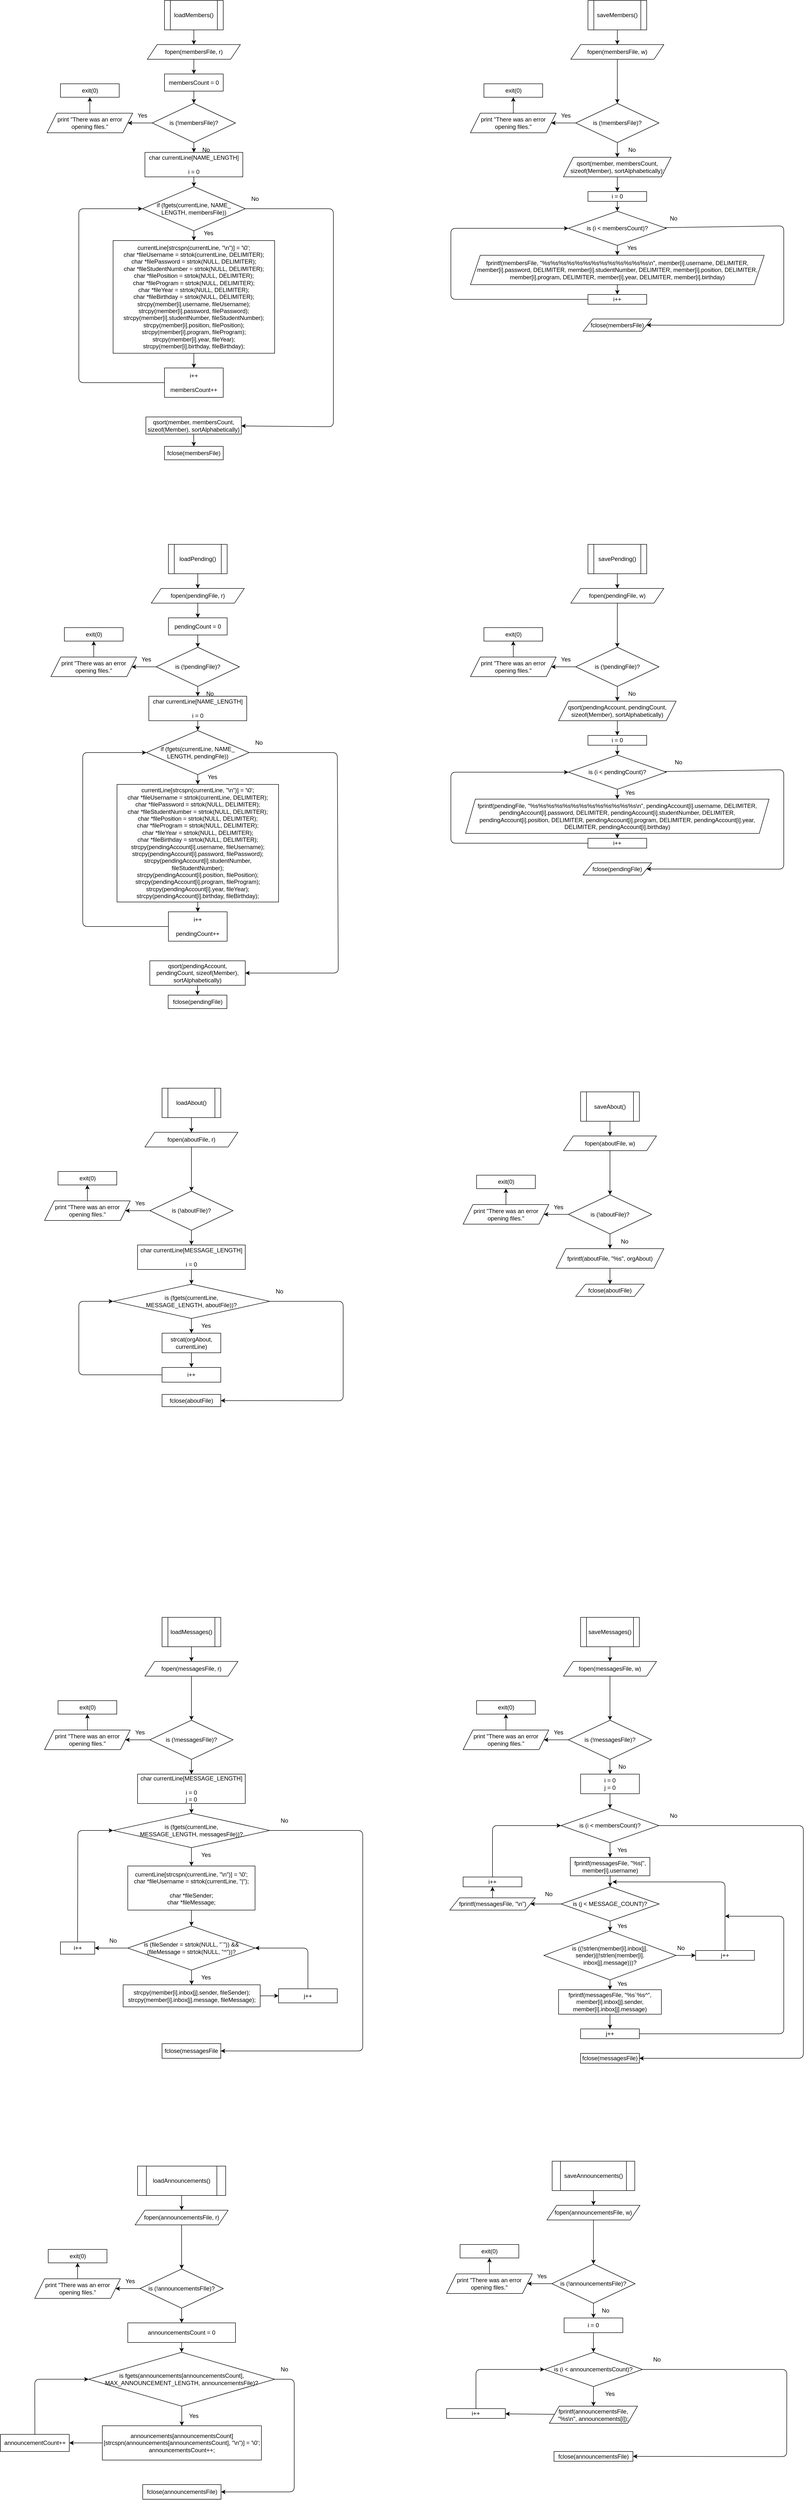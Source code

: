 <mxfile>
    <diagram id="XAoJey2u4x2klX6sisZq" name="Save and Load Functions">
        <mxGraphModel dx="752" dy="563" grid="1" gridSize="10" guides="1" tooltips="1" connect="1" arrows="1" fold="1" page="1" pageScale="1" pageWidth="850" pageHeight="1100" math="0" shadow="0">
            <root>
                <mxCell id="0"/>
                <mxCell id="1" parent="0"/>
                <mxCell id="4" value="" style="edgeStyle=none;html=1;" parent="1" source="2" target="3" edge="1">
                    <mxGeometry relative="1" as="geometry"/>
                </mxCell>
                <mxCell id="2" value="loadMembers()" style="shape=process;whiteSpace=wrap;html=1;backgroundOutline=1;" parent="1" vertex="1">
                    <mxGeometry x="365" y="20" width="120" height="60" as="geometry"/>
                </mxCell>
                <mxCell id="6" value="" style="edgeStyle=none;html=1;" parent="1" source="3" target="5" edge="1">
                    <mxGeometry relative="1" as="geometry"/>
                </mxCell>
                <mxCell id="3" value="fopen(membersFile, r)" style="shape=parallelogram;perimeter=parallelogramPerimeter;whiteSpace=wrap;html=1;fixedSize=1;" parent="1" vertex="1">
                    <mxGeometry x="330" y="110" width="190" height="30" as="geometry"/>
                </mxCell>
                <mxCell id="8" value="" style="edgeStyle=none;html=1;" parent="1" source="5" target="7" edge="1">
                    <mxGeometry relative="1" as="geometry"/>
                </mxCell>
                <mxCell id="5" value="membersCount = 0" style="whiteSpace=wrap;html=1;" parent="1" vertex="1">
                    <mxGeometry x="365" y="170" width="120" height="35" as="geometry"/>
                </mxCell>
                <mxCell id="12" value="" style="edgeStyle=none;html=1;" parent="1" source="7" target="11" edge="1">
                    <mxGeometry relative="1" as="geometry"/>
                </mxCell>
                <mxCell id="218" value="" style="edgeStyle=none;html=1;" parent="1" source="7" target="217" edge="1">
                    <mxGeometry relative="1" as="geometry"/>
                </mxCell>
                <mxCell id="7" value="&lt;span style=&quot;&quot; class=&quot;x3jgonx&quot;&gt;is (!membersFile)?&lt;/span&gt;" style="rhombus;whiteSpace=wrap;html=1;" parent="1" vertex="1">
                    <mxGeometry x="340" y="230" width="170" height="80" as="geometry"/>
                </mxCell>
                <mxCell id="14" value="" style="edgeStyle=none;html=1;" parent="1" source="11" target="13" edge="1">
                    <mxGeometry relative="1" as="geometry"/>
                </mxCell>
                <mxCell id="11" value="print &quot;&lt;span class=&quot;x3jgonx&quot;&gt;There was an error opening files.&quot;&lt;/span&gt;" style="shape=parallelogram;perimeter=parallelogramPerimeter;whiteSpace=wrap;html=1;fixedSize=1;" parent="1" vertex="1">
                    <mxGeometry x="125" y="250" width="175" height="40" as="geometry"/>
                </mxCell>
                <mxCell id="13" value="exit(0)" style="whiteSpace=wrap;html=1;" parent="1" vertex="1">
                    <mxGeometry x="152.5" y="190" width="120" height="27.5" as="geometry"/>
                </mxCell>
                <mxCell id="15" value="Yes" style="text;html=1;strokeColor=none;fillColor=none;align=center;verticalAlign=middle;whiteSpace=wrap;rounded=0;" parent="1" vertex="1">
                    <mxGeometry x="290" y="240" width="60" height="30" as="geometry"/>
                </mxCell>
                <mxCell id="22" value="" style="edgeStyle=none;html=1;" parent="1" source="23" target="25" edge="1">
                    <mxGeometry relative="1" as="geometry"/>
                </mxCell>
                <mxCell id="23" value="saveMembers()" style="shape=process;whiteSpace=wrap;html=1;backgroundOutline=1;" parent="1" vertex="1">
                    <mxGeometry x="1230" y="20" width="120" height="60" as="geometry"/>
                </mxCell>
                <mxCell id="24" value="" style="edgeStyle=none;html=1;entryX=0.5;entryY=0;entryDx=0;entryDy=0;" parent="1" source="25" target="29" edge="1">
                    <mxGeometry relative="1" as="geometry">
                        <mxPoint x="1290" y="170" as="targetPoint"/>
                    </mxGeometry>
                </mxCell>
                <mxCell id="25" value="fopen(membersFile, w)" style="shape=parallelogram;perimeter=parallelogramPerimeter;whiteSpace=wrap;html=1;fixedSize=1;" parent="1" vertex="1">
                    <mxGeometry x="1195" y="110" width="190" height="30" as="geometry"/>
                </mxCell>
                <mxCell id="28" value="" style="edgeStyle=none;html=1;" parent="1" source="29" target="31" edge="1">
                    <mxGeometry relative="1" as="geometry"/>
                </mxCell>
                <mxCell id="35" value="" style="edgeStyle=none;html=1;" parent="1" source="29" target="34" edge="1">
                    <mxGeometry relative="1" as="geometry"/>
                </mxCell>
                <mxCell id="29" value="&lt;span style=&quot;&quot; class=&quot;x3jgonx&quot;&gt;is (!membersFile)?&lt;/span&gt;" style="rhombus;whiteSpace=wrap;html=1;" parent="1" vertex="1">
                    <mxGeometry x="1205" y="230" width="170" height="80" as="geometry"/>
                </mxCell>
                <mxCell id="30" value="" style="edgeStyle=none;html=1;" parent="1" source="31" target="32" edge="1">
                    <mxGeometry relative="1" as="geometry"/>
                </mxCell>
                <mxCell id="31" value="print &quot;&lt;span class=&quot;x3jgonx&quot;&gt;There was an error opening files.&quot;&lt;/span&gt;" style="shape=parallelogram;perimeter=parallelogramPerimeter;whiteSpace=wrap;html=1;fixedSize=1;" parent="1" vertex="1">
                    <mxGeometry x="990" y="250" width="175" height="40" as="geometry"/>
                </mxCell>
                <mxCell id="32" value="exit(0)" style="whiteSpace=wrap;html=1;" parent="1" vertex="1">
                    <mxGeometry x="1017.5" y="190" width="120" height="27.5" as="geometry"/>
                </mxCell>
                <mxCell id="33" value="Yes" style="text;html=1;strokeColor=none;fillColor=none;align=center;verticalAlign=middle;whiteSpace=wrap;rounded=0;" parent="1" vertex="1">
                    <mxGeometry x="1155" y="240" width="60" height="30" as="geometry"/>
                </mxCell>
                <mxCell id="38" value="" style="edgeStyle=none;html=1;" parent="1" source="34" target="37" edge="1">
                    <mxGeometry relative="1" as="geometry"/>
                </mxCell>
                <mxCell id="34" value="&lt;span style=&quot;&quot; class=&quot;x3jgonx&quot;&gt;qsort(member, membersCount, sizeof(Member), sortAlphabetically);&lt;/span&gt;" style="shape=parallelogram;perimeter=parallelogramPerimeter;whiteSpace=wrap;html=1;fixedSize=1;" parent="1" vertex="1">
                    <mxGeometry x="1180" y="340" width="220" height="40" as="geometry"/>
                </mxCell>
                <mxCell id="36" value="No" style="text;html=1;strokeColor=none;fillColor=none;align=center;verticalAlign=middle;whiteSpace=wrap;rounded=0;" parent="1" vertex="1">
                    <mxGeometry x="1290" y="310" width="60" height="30" as="geometry"/>
                </mxCell>
                <mxCell id="40" value="" style="edgeStyle=none;html=1;" parent="1" source="37" target="39" edge="1">
                    <mxGeometry relative="1" as="geometry"/>
                </mxCell>
                <mxCell id="37" value="i = 0" style="whiteSpace=wrap;html=1;" parent="1" vertex="1">
                    <mxGeometry x="1230" y="410" width="120" height="20" as="geometry"/>
                </mxCell>
                <mxCell id="43" value="" style="edgeStyle=none;html=1;" parent="1" source="39" target="41" edge="1">
                    <mxGeometry relative="1" as="geometry"/>
                </mxCell>
                <mxCell id="49" value="" style="edgeStyle=none;html=1;" parent="1" source="39" target="48" edge="1">
                    <mxGeometry relative="1" as="geometry">
                        <Array as="points">
                            <mxPoint x="1630" y="480"/>
                            <mxPoint x="1630" y="683"/>
                        </Array>
                    </mxGeometry>
                </mxCell>
                <mxCell id="39" value="is (&lt;span style=&quot;&quot; class=&quot;x3jgonx&quot;&gt;i &amp;lt; membersCount)?&lt;/span&gt;" style="rhombus;whiteSpace=wrap;html=1;" parent="1" vertex="1">
                    <mxGeometry x="1190" y="450" width="200" height="70" as="geometry"/>
                </mxCell>
                <mxCell id="46" value="" style="edgeStyle=none;html=1;" parent="1" source="41" target="45" edge="1">
                    <mxGeometry relative="1" as="geometry"/>
                </mxCell>
                <mxCell id="41" value="&lt;span style=&quot;&quot; class=&quot;x3jgonx&quot;&gt;fprintf(membersFile, &quot;%s%s%s%s%s%s%s%s%s%s%s%s%s\n&quot;, member[i].username, DELIMITER, member[i].password, DELIMITER, member[i].studentNumber, DELIMITER, member[i].position, DELIMITER, member[i].program, DELIMITER, member[i].year, DELIMITER, member[i].birthday)&lt;/span&gt;" style="shape=parallelogram;perimeter=parallelogramPerimeter;whiteSpace=wrap;html=1;fixedSize=1;" parent="1" vertex="1">
                    <mxGeometry x="990" y="540" width="600" height="60" as="geometry"/>
                </mxCell>
                <mxCell id="44" value="No" style="text;html=1;strokeColor=none;fillColor=none;align=center;verticalAlign=middle;whiteSpace=wrap;rounded=0;" parent="1" vertex="1">
                    <mxGeometry x="1375" y="450" width="60" height="30" as="geometry"/>
                </mxCell>
                <mxCell id="47" style="edgeStyle=none;html=1;exitX=0;exitY=0.5;exitDx=0;exitDy=0;entryX=0;entryY=0.5;entryDx=0;entryDy=0;" parent="1" source="45" target="39" edge="1">
                    <mxGeometry relative="1" as="geometry">
                        <Array as="points">
                            <mxPoint x="950" y="630"/>
                            <mxPoint x="950" y="485"/>
                        </Array>
                    </mxGeometry>
                </mxCell>
                <mxCell id="45" value="i++" style="whiteSpace=wrap;html=1;" parent="1" vertex="1">
                    <mxGeometry x="1230" y="620" width="120" height="20" as="geometry"/>
                </mxCell>
                <mxCell id="48" value="fclose(membersFile)" style="shape=parallelogram;perimeter=parallelogramPerimeter;whiteSpace=wrap;html=1;fixedSize=1;" parent="1" vertex="1">
                    <mxGeometry x="1220" y="670" width="140" height="25" as="geometry"/>
                </mxCell>
                <mxCell id="77" value="" style="edgeStyle=none;html=1;" parent="1" source="78" target="80" edge="1">
                    <mxGeometry relative="1" as="geometry"/>
                </mxCell>
                <mxCell id="78" value="savePending()" style="shape=process;whiteSpace=wrap;html=1;backgroundOutline=1;" parent="1" vertex="1">
                    <mxGeometry x="1230" y="1130" width="120" height="60" as="geometry"/>
                </mxCell>
                <mxCell id="79" value="" style="edgeStyle=none;html=1;entryX=0.5;entryY=0;entryDx=0;entryDy=0;" parent="1" source="80" target="85" edge="1">
                    <mxGeometry relative="1" as="geometry">
                        <mxPoint x="1290" y="1280" as="targetPoint"/>
                    </mxGeometry>
                </mxCell>
                <mxCell id="80" value="fopen(pendingFile, w)" style="shape=parallelogram;perimeter=parallelogramPerimeter;whiteSpace=wrap;html=1;fixedSize=1;" parent="1" vertex="1">
                    <mxGeometry x="1195" y="1220" width="190" height="30" as="geometry"/>
                </mxCell>
                <mxCell id="83" value="" style="edgeStyle=none;html=1;" parent="1" source="85" target="87" edge="1">
                    <mxGeometry relative="1" as="geometry"/>
                </mxCell>
                <mxCell id="84" value="" style="edgeStyle=none;html=1;" parent="1" source="85" target="91" edge="1">
                    <mxGeometry relative="1" as="geometry"/>
                </mxCell>
                <mxCell id="85" value="&lt;span style=&quot;&quot; class=&quot;x3jgonx&quot;&gt;is (!pendingFile)?&lt;/span&gt;" style="rhombus;whiteSpace=wrap;html=1;" parent="1" vertex="1">
                    <mxGeometry x="1205" y="1340" width="170" height="80" as="geometry"/>
                </mxCell>
                <mxCell id="86" value="" style="edgeStyle=none;html=1;" parent="1" source="87" target="88" edge="1">
                    <mxGeometry relative="1" as="geometry"/>
                </mxCell>
                <mxCell id="87" value="print &quot;&lt;span class=&quot;x3jgonx&quot;&gt;There was an error opening files.&quot;&lt;/span&gt;" style="shape=parallelogram;perimeter=parallelogramPerimeter;whiteSpace=wrap;html=1;fixedSize=1;" parent="1" vertex="1">
                    <mxGeometry x="990" y="1360" width="175" height="40" as="geometry"/>
                </mxCell>
                <mxCell id="88" value="exit(0)" style="whiteSpace=wrap;html=1;" parent="1" vertex="1">
                    <mxGeometry x="1017.5" y="1300" width="120" height="27.5" as="geometry"/>
                </mxCell>
                <mxCell id="89" value="Yes" style="text;html=1;strokeColor=none;fillColor=none;align=center;verticalAlign=middle;whiteSpace=wrap;rounded=0;" parent="1" vertex="1">
                    <mxGeometry x="1155" y="1350" width="60" height="30" as="geometry"/>
                </mxCell>
                <mxCell id="90" value="" style="edgeStyle=none;html=1;" parent="1" source="91" target="94" edge="1">
                    <mxGeometry relative="1" as="geometry"/>
                </mxCell>
                <mxCell id="91" value="&lt;span style=&quot;&quot; class=&quot;x3jgonx&quot;&gt;qsort(pendingAccount, pendingCount, sizeof(Member), sortAlphabetically)&lt;/span&gt;" style="shape=parallelogram;perimeter=parallelogramPerimeter;whiteSpace=wrap;html=1;fixedSize=1;" parent="1" vertex="1">
                    <mxGeometry x="1170" y="1450" width="240" height="40" as="geometry"/>
                </mxCell>
                <mxCell id="92" value="No" style="text;html=1;strokeColor=none;fillColor=none;align=center;verticalAlign=middle;whiteSpace=wrap;rounded=0;" parent="1" vertex="1">
                    <mxGeometry x="1290" y="1420" width="60" height="30" as="geometry"/>
                </mxCell>
                <mxCell id="93" value="" style="edgeStyle=none;html=1;" parent="1" source="94" target="97" edge="1">
                    <mxGeometry relative="1" as="geometry"/>
                </mxCell>
                <mxCell id="94" value="i = 0" style="whiteSpace=wrap;html=1;" parent="1" vertex="1">
                    <mxGeometry x="1230" y="1520" width="120" height="20" as="geometry"/>
                </mxCell>
                <mxCell id="95" value="" style="edgeStyle=none;html=1;" parent="1" source="97" target="99" edge="1">
                    <mxGeometry relative="1" as="geometry"/>
                </mxCell>
                <mxCell id="96" value="" style="edgeStyle=none;html=1;" parent="1" source="97" target="103" edge="1">
                    <mxGeometry relative="1" as="geometry">
                        <Array as="points">
                            <mxPoint x="1630" y="1590"/>
                            <mxPoint x="1630" y="1793"/>
                        </Array>
                    </mxGeometry>
                </mxCell>
                <mxCell id="97" value="is (&lt;span style=&quot;&quot; class=&quot;x3jgonx&quot;&gt;i &amp;lt; pendingCount)?&lt;/span&gt;" style="rhombus;whiteSpace=wrap;html=1;" parent="1" vertex="1">
                    <mxGeometry x="1190" y="1560" width="200" height="70" as="geometry"/>
                </mxCell>
                <mxCell id="98" value="" style="edgeStyle=none;html=1;" parent="1" source="99" target="102" edge="1">
                    <mxGeometry relative="1" as="geometry"/>
                </mxCell>
                <mxCell id="99" value="&lt;span style=&quot;&quot; class=&quot;x3jgonx&quot;&gt;fprintf(pendingFile, &quot;%s%s%s%s%s%s%s%s%s%s%s%s%s\n&quot;, pendingAccount[i].username, DELIMITER, pendingAccount[i].password, DELIMITER, pendingAccount[i].studentNumber, DELIMITER, pendingAccount[i].position, DELIMITER, pendingAccount[i].program, DELIMITER, pendingAccount[i].year, DELIMITER, pendingAccount[i].birthday)&lt;/span&gt;" style="shape=parallelogram;perimeter=parallelogramPerimeter;whiteSpace=wrap;html=1;fixedSize=1;" parent="1" vertex="1">
                    <mxGeometry x="980" y="1650" width="620" height="70" as="geometry"/>
                </mxCell>
                <mxCell id="100" value="No" style="text;html=1;strokeColor=none;fillColor=none;align=center;verticalAlign=middle;whiteSpace=wrap;rounded=0;" parent="1" vertex="1">
                    <mxGeometry x="1385" y="1560" width="60" height="30" as="geometry"/>
                </mxCell>
                <mxCell id="101" style="edgeStyle=none;html=1;exitX=0;exitY=0.5;exitDx=0;exitDy=0;entryX=0;entryY=0.5;entryDx=0;entryDy=0;" parent="1" source="102" target="97" edge="1">
                    <mxGeometry relative="1" as="geometry">
                        <Array as="points">
                            <mxPoint x="950" y="1740"/>
                            <mxPoint x="950" y="1595"/>
                        </Array>
                    </mxGeometry>
                </mxCell>
                <mxCell id="102" value="i++" style="whiteSpace=wrap;html=1;" parent="1" vertex="1">
                    <mxGeometry x="1230" y="1730" width="120" height="20" as="geometry"/>
                </mxCell>
                <mxCell id="103" value="fclose(pendingFile)" style="shape=parallelogram;perimeter=parallelogramPerimeter;whiteSpace=wrap;html=1;fixedSize=1;" parent="1" vertex="1">
                    <mxGeometry x="1220" y="1780" width="140" height="25" as="geometry"/>
                </mxCell>
                <mxCell id="105" value="" style="edgeStyle=none;html=1;" parent="1" source="106" target="108" edge="1">
                    <mxGeometry relative="1" as="geometry"/>
                </mxCell>
                <mxCell id="106" value="loadAbout()" style="shape=process;whiteSpace=wrap;html=1;backgroundOutline=1;" parent="1" vertex="1">
                    <mxGeometry x="360" y="2240" width="120" height="60" as="geometry"/>
                </mxCell>
                <mxCell id="107" value="" style="edgeStyle=none;html=1;entryX=0.5;entryY=0;entryDx=0;entryDy=0;" parent="1" source="108" target="112" edge="1">
                    <mxGeometry relative="1" as="geometry">
                        <mxPoint x="420" y="2390" as="targetPoint"/>
                    </mxGeometry>
                </mxCell>
                <mxCell id="108" value="fopen(aboutFile, r)" style="shape=parallelogram;perimeter=parallelogramPerimeter;whiteSpace=wrap;html=1;fixedSize=1;" parent="1" vertex="1">
                    <mxGeometry x="325" y="2330" width="190" height="30" as="geometry"/>
                </mxCell>
                <mxCell id="111" value="" style="edgeStyle=none;html=1;" parent="1" source="112" target="114" edge="1">
                    <mxGeometry relative="1" as="geometry"/>
                </mxCell>
                <mxCell id="119" value="" style="edgeStyle=none;html=1;" parent="1" source="112" target="118" edge="1">
                    <mxGeometry relative="1" as="geometry"/>
                </mxCell>
                <mxCell id="112" value="&lt;span style=&quot;&quot; class=&quot;x3jgonx&quot;&gt;is (!aboutFIle)?&lt;/span&gt;" style="rhombus;whiteSpace=wrap;html=1;" parent="1" vertex="1">
                    <mxGeometry x="335" y="2450" width="170" height="80" as="geometry"/>
                </mxCell>
                <mxCell id="113" value="" style="edgeStyle=none;html=1;" parent="1" source="114" target="115" edge="1">
                    <mxGeometry relative="1" as="geometry"/>
                </mxCell>
                <mxCell id="114" value="print &quot;&lt;span class=&quot;x3jgonx&quot;&gt;There was an error opening files.&quot;&lt;/span&gt;" style="shape=parallelogram;perimeter=parallelogramPerimeter;whiteSpace=wrap;html=1;fixedSize=1;" parent="1" vertex="1">
                    <mxGeometry x="120" y="2470" width="175" height="40" as="geometry"/>
                </mxCell>
                <mxCell id="115" value="exit(0)" style="whiteSpace=wrap;html=1;" parent="1" vertex="1">
                    <mxGeometry x="147.5" y="2410" width="120" height="27.5" as="geometry"/>
                </mxCell>
                <mxCell id="116" value="Yes" style="text;html=1;strokeColor=none;fillColor=none;align=center;verticalAlign=middle;whiteSpace=wrap;rounded=0;" parent="1" vertex="1">
                    <mxGeometry x="285" y="2460" width="60" height="30" as="geometry"/>
                </mxCell>
                <mxCell id="121" value="" style="edgeStyle=none;html=1;" parent="1" source="118" target="120" edge="1">
                    <mxGeometry relative="1" as="geometry"/>
                </mxCell>
                <mxCell id="118" value="char currentLine[MESSAGE_LENGTH]&lt;br&gt;&lt;br&gt;i = 0" style="whiteSpace=wrap;html=1;" parent="1" vertex="1">
                    <mxGeometry x="310" y="2560" width="220" height="50" as="geometry"/>
                </mxCell>
                <mxCell id="123" value="" style="edgeStyle=none;html=1;" parent="1" source="120" target="122" edge="1">
                    <mxGeometry relative="1" as="geometry"/>
                </mxCell>
                <mxCell id="129" value="" style="edgeStyle=none;html=1;" parent="1" source="120" target="128" edge="1">
                    <mxGeometry relative="1" as="geometry">
                        <Array as="points">
                            <mxPoint x="730" y="2675"/>
                            <mxPoint x="730" y="2878"/>
                        </Array>
                    </mxGeometry>
                </mxCell>
                <mxCell id="120" value="&lt;span style=&quot;&quot; class=&quot;x3jgonx&quot;&gt;is (fgets(currentLine, &lt;br&gt;MESSAGE_LENGTH, aboutFile))?&lt;/span&gt;" style="rhombus;whiteSpace=wrap;html=1;" parent="1" vertex="1">
                    <mxGeometry x="260" y="2640" width="320" height="70" as="geometry"/>
                </mxCell>
                <mxCell id="125" value="" style="edgeStyle=none;html=1;" parent="1" source="122" target="124" edge="1">
                    <mxGeometry relative="1" as="geometry"/>
                </mxCell>
                <mxCell id="122" value="&lt;span style=&quot;&quot; class=&quot;x3jgonx&quot;&gt;strcat(orgAbout, currentLine)&lt;/span&gt;" style="whiteSpace=wrap;html=1;" parent="1" vertex="1">
                    <mxGeometry x="360" y="2740" width="120" height="40" as="geometry"/>
                </mxCell>
                <mxCell id="126" style="edgeStyle=none;html=1;exitX=0;exitY=0.5;exitDx=0;exitDy=0;entryX=0;entryY=0.5;entryDx=0;entryDy=0;" parent="1" source="124" target="120" edge="1">
                    <mxGeometry relative="1" as="geometry">
                        <Array as="points">
                            <mxPoint x="190" y="2825"/>
                            <mxPoint x="190" y="2675"/>
                        </Array>
                    </mxGeometry>
                </mxCell>
                <mxCell id="124" value="i++" style="whiteSpace=wrap;html=1;" parent="1" vertex="1">
                    <mxGeometry x="360" y="2810" width="120" height="30" as="geometry"/>
                </mxCell>
                <mxCell id="127" value="No" style="text;html=1;strokeColor=none;fillColor=none;align=center;verticalAlign=middle;whiteSpace=wrap;rounded=0;" parent="1" vertex="1">
                    <mxGeometry x="570" y="2640" width="60" height="30" as="geometry"/>
                </mxCell>
                <mxCell id="128" value="fclose(aboutFile)" style="whiteSpace=wrap;html=1;" parent="1" vertex="1">
                    <mxGeometry x="360" y="2865" width="120" height="25" as="geometry"/>
                </mxCell>
                <mxCell id="131" value="" style="edgeStyle=none;html=1;" parent="1" source="132" target="134" edge="1">
                    <mxGeometry relative="1" as="geometry"/>
                </mxCell>
                <mxCell id="132" value="saveAbout()" style="shape=process;whiteSpace=wrap;html=1;backgroundOutline=1;" parent="1" vertex="1">
                    <mxGeometry x="1215" y="2247.5" width="120" height="60" as="geometry"/>
                </mxCell>
                <mxCell id="133" value="" style="edgeStyle=none;html=1;entryX=0.5;entryY=0;entryDx=0;entryDy=0;" parent="1" source="134" target="137" edge="1">
                    <mxGeometry relative="1" as="geometry">
                        <mxPoint x="1275" y="2397.5" as="targetPoint"/>
                    </mxGeometry>
                </mxCell>
                <mxCell id="134" value="fopen(aboutFile, w)" style="shape=parallelogram;perimeter=parallelogramPerimeter;whiteSpace=wrap;html=1;fixedSize=1;" parent="1" vertex="1">
                    <mxGeometry x="1180" y="2337.5" width="190" height="30" as="geometry"/>
                </mxCell>
                <mxCell id="135" value="" style="edgeStyle=none;html=1;" parent="1" source="137" target="139" edge="1">
                    <mxGeometry relative="1" as="geometry"/>
                </mxCell>
                <mxCell id="136" value="" style="edgeStyle=none;html=1;" parent="1" source="137" target="143" edge="1">
                    <mxGeometry relative="1" as="geometry"/>
                </mxCell>
                <mxCell id="137" value="&lt;span style=&quot;&quot; class=&quot;x3jgonx&quot;&gt;is (!aboutFile)?&lt;/span&gt;" style="rhombus;whiteSpace=wrap;html=1;" parent="1" vertex="1">
                    <mxGeometry x="1190" y="2457.5" width="170" height="80" as="geometry"/>
                </mxCell>
                <mxCell id="138" value="" style="edgeStyle=none;html=1;" parent="1" source="139" target="140" edge="1">
                    <mxGeometry relative="1" as="geometry"/>
                </mxCell>
                <mxCell id="139" value="print &quot;&lt;span class=&quot;x3jgonx&quot;&gt;There was an error opening files.&quot;&lt;/span&gt;" style="shape=parallelogram;perimeter=parallelogramPerimeter;whiteSpace=wrap;html=1;fixedSize=1;" parent="1" vertex="1">
                    <mxGeometry x="975" y="2477.5" width="175" height="40" as="geometry"/>
                </mxCell>
                <mxCell id="140" value="exit(0)" style="whiteSpace=wrap;html=1;" parent="1" vertex="1">
                    <mxGeometry x="1002.5" y="2417.5" width="120" height="27.5" as="geometry"/>
                </mxCell>
                <mxCell id="141" value="Yes" style="text;html=1;strokeColor=none;fillColor=none;align=center;verticalAlign=middle;whiteSpace=wrap;rounded=0;" parent="1" vertex="1">
                    <mxGeometry x="1140" y="2467.5" width="60" height="30" as="geometry"/>
                </mxCell>
                <mxCell id="142" value="" style="edgeStyle=none;html=1;entryX=0.5;entryY=0;entryDx=0;entryDy=0;" parent="1" source="143" target="155" edge="1">
                    <mxGeometry relative="1" as="geometry">
                        <mxPoint x="1275.0" y="2637.5" as="targetPoint"/>
                    </mxGeometry>
                </mxCell>
                <mxCell id="143" value="&lt;span style=&quot;&quot; class=&quot;x3jgonx&quot;&gt;fprintf(aboutFile, &quot;%s&quot;, orgAbout)&lt;/span&gt;" style="shape=parallelogram;perimeter=parallelogramPerimeter;whiteSpace=wrap;html=1;fixedSize=1;" parent="1" vertex="1">
                    <mxGeometry x="1165" y="2567.5" width="220" height="40" as="geometry"/>
                </mxCell>
                <mxCell id="144" value="No" style="text;html=1;strokeColor=none;fillColor=none;align=center;verticalAlign=middle;whiteSpace=wrap;rounded=0;" parent="1" vertex="1">
                    <mxGeometry x="1275" y="2537.5" width="60" height="30" as="geometry"/>
                </mxCell>
                <mxCell id="155" value="fclose(aboutFile)" style="shape=parallelogram;perimeter=parallelogramPerimeter;whiteSpace=wrap;html=1;fixedSize=1;" parent="1" vertex="1">
                    <mxGeometry x="1205" y="2640" width="140" height="25" as="geometry"/>
                </mxCell>
                <mxCell id="157" value="" style="edgeStyle=none;html=1;" parent="1" source="158" target="160" edge="1">
                    <mxGeometry relative="1" as="geometry"/>
                </mxCell>
                <mxCell id="158" value="saveMessages()" style="shape=process;whiteSpace=wrap;html=1;backgroundOutline=1;" parent="1" vertex="1">
                    <mxGeometry x="1215" y="3320" width="120" height="60" as="geometry"/>
                </mxCell>
                <mxCell id="159" value="" style="edgeStyle=none;html=1;entryX=0.5;entryY=0;entryDx=0;entryDy=0;" parent="1" source="160" target="163" edge="1">
                    <mxGeometry relative="1" as="geometry">
                        <mxPoint x="1275" y="3470" as="targetPoint"/>
                    </mxGeometry>
                </mxCell>
                <mxCell id="160" value="fopen(messagesFile, w)" style="shape=parallelogram;perimeter=parallelogramPerimeter;whiteSpace=wrap;html=1;fixedSize=1;" parent="1" vertex="1">
                    <mxGeometry x="1180" y="3410" width="190" height="30" as="geometry"/>
                </mxCell>
                <mxCell id="161" value="" style="edgeStyle=none;html=1;" parent="1" source="163" target="165" edge="1">
                    <mxGeometry relative="1" as="geometry"/>
                </mxCell>
                <mxCell id="162" value="" style="edgeStyle=none;html=1;entryX=0.5;entryY=0;entryDx=0;entryDy=0;" parent="1" source="163" target="172" edge="1">
                    <mxGeometry relative="1" as="geometry">
                        <mxPoint x="1275" y="3640.0" as="targetPoint"/>
                    </mxGeometry>
                </mxCell>
                <mxCell id="163" value="&lt;span style=&quot;&quot; class=&quot;x3jgonx&quot;&gt;is (!messagesFile)?&lt;/span&gt;" style="rhombus;whiteSpace=wrap;html=1;" parent="1" vertex="1">
                    <mxGeometry x="1190" y="3530" width="170" height="80" as="geometry"/>
                </mxCell>
                <mxCell id="164" value="" style="edgeStyle=none;html=1;" parent="1" source="165" target="166" edge="1">
                    <mxGeometry relative="1" as="geometry"/>
                </mxCell>
                <mxCell id="165" value="print &quot;&lt;span class=&quot;x3jgonx&quot;&gt;There was an error opening files.&quot;&lt;/span&gt;" style="shape=parallelogram;perimeter=parallelogramPerimeter;whiteSpace=wrap;html=1;fixedSize=1;" parent="1" vertex="1">
                    <mxGeometry x="975" y="3550" width="175" height="40" as="geometry"/>
                </mxCell>
                <mxCell id="166" value="exit(0)" style="whiteSpace=wrap;html=1;" parent="1" vertex="1">
                    <mxGeometry x="1002.5" y="3490" width="120" height="27.5" as="geometry"/>
                </mxCell>
                <mxCell id="167" value="Yes" style="text;html=1;strokeColor=none;fillColor=none;align=center;verticalAlign=middle;whiteSpace=wrap;rounded=0;" parent="1" vertex="1">
                    <mxGeometry x="1140" y="3540" width="60" height="30" as="geometry"/>
                </mxCell>
                <mxCell id="170" value="No" style="text;html=1;strokeColor=none;fillColor=none;align=center;verticalAlign=middle;whiteSpace=wrap;rounded=0;" parent="1" vertex="1">
                    <mxGeometry x="1270" y="3610" width="60" height="30" as="geometry"/>
                </mxCell>
                <mxCell id="171" value="" style="edgeStyle=none;html=1;" parent="1" source="172" target="175" edge="1">
                    <mxGeometry relative="1" as="geometry"/>
                </mxCell>
                <mxCell id="172" value="i = 0&lt;br&gt;j = 0" style="whiteSpace=wrap;html=1;" parent="1" vertex="1">
                    <mxGeometry x="1215" y="3640" width="120" height="40" as="geometry"/>
                </mxCell>
                <mxCell id="184" value="" style="edgeStyle=none;html=1;" parent="1" source="175" target="183" edge="1">
                    <mxGeometry relative="1" as="geometry"/>
                </mxCell>
                <mxCell id="213" style="edgeStyle=none;html=1;exitX=1;exitY=0.5;exitDx=0;exitDy=0;entryX=1;entryY=0.5;entryDx=0;entryDy=0;" parent="1" source="175" target="212" edge="1">
                    <mxGeometry relative="1" as="geometry">
                        <Array as="points">
                            <mxPoint x="1670" y="3745"/>
                            <mxPoint x="1670" y="4220"/>
                        </Array>
                    </mxGeometry>
                </mxCell>
                <mxCell id="175" value="is (&lt;span style=&quot;&quot; class=&quot;x3jgonx&quot;&gt;i &amp;lt; membersCount)?&lt;/span&gt;" style="rhombus;whiteSpace=wrap;html=1;" parent="1" vertex="1">
                    <mxGeometry x="1175" y="3710" width="200" height="70" as="geometry"/>
                </mxCell>
                <mxCell id="190" value="" style="edgeStyle=none;html=1;" parent="1" source="183" target="189" edge="1">
                    <mxGeometry relative="1" as="geometry"/>
                </mxCell>
                <mxCell id="183" value="&lt;span style=&quot;&quot; class=&quot;x3jgonx&quot;&gt;fprintf(messagesFile, &quot;%s|&quot;, member[i].username)&lt;/span&gt;" style="whiteSpace=wrap;html=1;" parent="1" vertex="1">
                    <mxGeometry x="1194" y="3810" width="162.5" height="37.5" as="geometry"/>
                </mxCell>
                <mxCell id="188" value="Yes" style="text;html=1;strokeColor=none;fillColor=none;align=center;verticalAlign=middle;whiteSpace=wrap;rounded=0;" parent="1" vertex="1">
                    <mxGeometry x="1270" y="3780" width="60" height="30" as="geometry"/>
                </mxCell>
                <mxCell id="194" value="" style="edgeStyle=none;html=1;" parent="1" source="189" target="193" edge="1">
                    <mxGeometry relative="1" as="geometry"/>
                </mxCell>
                <mxCell id="208" value="" style="edgeStyle=none;html=1;" parent="1" source="189" target="207" edge="1">
                    <mxGeometry relative="1" as="geometry"/>
                </mxCell>
                <mxCell id="189" value="is (&lt;span style=&quot;&quot; class=&quot;x3jgonx&quot;&gt;&lt;span style=&quot;&quot; class=&quot;x3jgonx&quot;&gt;j &amp;lt; MESSAGE_COUNT&lt;/span&gt;)?&lt;/span&gt;" style="rhombus;whiteSpace=wrap;html=1;" parent="1" vertex="1">
                    <mxGeometry x="1175.25" y="3870" width="200" height="70" as="geometry"/>
                </mxCell>
                <mxCell id="192" value="No" style="text;html=1;strokeColor=none;fillColor=none;align=center;verticalAlign=middle;whiteSpace=wrap;rounded=0;" parent="1" vertex="1">
                    <mxGeometry x="1120" y="3870" width="60" height="30" as="geometry"/>
                </mxCell>
                <mxCell id="197" value="" style="edgeStyle=none;html=1;" parent="1" source="193" target="196" edge="1">
                    <mxGeometry relative="1" as="geometry"/>
                </mxCell>
                <mxCell id="202" value="" style="edgeStyle=none;html=1;" parent="1" source="193" target="201" edge="1">
                    <mxGeometry relative="1" as="geometry"/>
                </mxCell>
                <mxCell id="193" value="is (&lt;span style=&quot;&quot; class=&quot;x3jgonx&quot;&gt;&lt;span style=&quot;&quot; class=&quot;x3jgonx&quot;&gt;(!strlen(member[i].inbox[j].&lt;br&gt;sender)||!strlen(member[i].&lt;br&gt;inbox[j].message))&lt;/span&gt;)?&lt;/span&gt;" style="rhombus;whiteSpace=wrap;html=1;" parent="1" vertex="1">
                    <mxGeometry x="1140" y="3960" width="270" height="100" as="geometry"/>
                </mxCell>
                <mxCell id="195" value="Yes" style="text;html=1;strokeColor=none;fillColor=none;align=center;verticalAlign=middle;whiteSpace=wrap;rounded=0;" parent="1" vertex="1">
                    <mxGeometry x="1270" y="3935" width="60" height="30" as="geometry"/>
                </mxCell>
                <mxCell id="200" value="" style="edgeStyle=none;html=1;" parent="1" source="196" target="199" edge="1">
                    <mxGeometry relative="1" as="geometry"/>
                </mxCell>
                <mxCell id="196" value="&lt;span style=&quot;&quot; class=&quot;x3jgonx&quot;&gt;fprintf(messagesFile, &quot;%s`%s^&quot;, member[i].inbox[j].sender, member[i].inbox[j].message)&lt;/span&gt;" style="whiteSpace=wrap;html=1;" parent="1" vertex="1">
                    <mxGeometry x="1170" y="4080" width="210" height="50" as="geometry"/>
                </mxCell>
                <mxCell id="198" value="Yes" style="text;html=1;strokeColor=none;fillColor=none;align=center;verticalAlign=middle;whiteSpace=wrap;rounded=0;" parent="1" vertex="1">
                    <mxGeometry x="1270" y="4053" width="60" height="30" as="geometry"/>
                </mxCell>
                <mxCell id="205" style="edgeStyle=none;html=1;exitX=1;exitY=0.5;exitDx=0;exitDy=0;" parent="1" source="199" edge="1">
                    <mxGeometry relative="1" as="geometry">
                        <mxPoint x="1510" y="3930" as="targetPoint"/>
                        <Array as="points">
                            <mxPoint x="1630" y="4170"/>
                            <mxPoint x="1630" y="3930"/>
                        </Array>
                    </mxGeometry>
                </mxCell>
                <mxCell id="199" value="j++" style="whiteSpace=wrap;html=1;" parent="1" vertex="1">
                    <mxGeometry x="1215" y="4160" width="120" height="20" as="geometry"/>
                </mxCell>
                <mxCell id="204" style="edgeStyle=none;html=1;exitX=0.5;exitY=0;exitDx=0;exitDy=0;" parent="1" source="201" edge="1">
                    <mxGeometry relative="1" as="geometry">
                        <mxPoint x="1280" y="3860" as="targetPoint"/>
                        <Array as="points">
                            <mxPoint x="1510" y="3860"/>
                        </Array>
                    </mxGeometry>
                </mxCell>
                <mxCell id="201" value="j++" style="whiteSpace=wrap;html=1;" parent="1" vertex="1">
                    <mxGeometry x="1450" y="4000" width="120" height="20" as="geometry"/>
                </mxCell>
                <mxCell id="203" value="No" style="text;html=1;strokeColor=none;fillColor=none;align=center;verticalAlign=middle;whiteSpace=wrap;rounded=0;" parent="1" vertex="1">
                    <mxGeometry x="1390" y="3980" width="60" height="30" as="geometry"/>
                </mxCell>
                <mxCell id="210" value="" style="edgeStyle=none;html=1;" parent="1" source="207" target="209" edge="1">
                    <mxGeometry relative="1" as="geometry"/>
                </mxCell>
                <mxCell id="207" value="&lt;span style=&quot;&quot; class=&quot;x3jgonx&quot;&gt;fprintf(messagesFile, &quot;\n&quot;)&lt;/span&gt;" style="shape=parallelogram;perimeter=parallelogramPerimeter;whiteSpace=wrap;html=1;fixedSize=1;" parent="1" vertex="1">
                    <mxGeometry x="947.75" y="3892.5" width="174.75" height="25" as="geometry"/>
                </mxCell>
                <mxCell id="211" style="edgeStyle=none;html=1;exitX=0.5;exitY=0;exitDx=0;exitDy=0;entryX=0;entryY=0.5;entryDx=0;entryDy=0;" parent="1" source="209" target="175" edge="1">
                    <mxGeometry relative="1" as="geometry">
                        <Array as="points">
                            <mxPoint x="1035" y="3745"/>
                        </Array>
                    </mxGeometry>
                </mxCell>
                <mxCell id="209" value="i++" style="whiteSpace=wrap;html=1;" parent="1" vertex="1">
                    <mxGeometry x="975" y="3850" width="120" height="20" as="geometry"/>
                </mxCell>
                <mxCell id="212" value="fclose(messagesFile)" style="whiteSpace=wrap;html=1;" parent="1" vertex="1">
                    <mxGeometry x="1215" y="4210" width="120" height="20" as="geometry"/>
                </mxCell>
                <mxCell id="214" value="No" style="text;html=1;strokeColor=none;fillColor=none;align=center;verticalAlign=middle;whiteSpace=wrap;rounded=0;" parent="1" vertex="1">
                    <mxGeometry x="1375" y="3710" width="60" height="30" as="geometry"/>
                </mxCell>
                <mxCell id="215" value="Yes" style="text;html=1;strokeColor=none;fillColor=none;align=center;verticalAlign=middle;whiteSpace=wrap;rounded=0;" parent="1" vertex="1">
                    <mxGeometry x="1286" y="1622" width="60" height="30" as="geometry"/>
                </mxCell>
                <mxCell id="216" value="Yes" style="text;html=1;strokeColor=none;fillColor=none;align=center;verticalAlign=middle;whiteSpace=wrap;rounded=0;" parent="1" vertex="1">
                    <mxGeometry x="1290" y="510" width="60" height="30" as="geometry"/>
                </mxCell>
                <mxCell id="223" value="" style="edgeStyle=none;html=1;" parent="1" source="217" target="222" edge="1">
                    <mxGeometry relative="1" as="geometry"/>
                </mxCell>
                <mxCell id="217" value="&lt;span style=&quot;&quot; class=&quot;x3jgonx&quot;&gt;char currentLine[NAME_LENGTH]&lt;br&gt;&lt;br&gt;i = 0&lt;br&gt;&lt;/span&gt;" style="whiteSpace=wrap;html=1;" parent="1" vertex="1">
                    <mxGeometry x="325" y="330" width="200" height="50" as="geometry"/>
                </mxCell>
                <mxCell id="219" value="No" style="text;html=1;strokeColor=none;fillColor=none;align=center;verticalAlign=middle;whiteSpace=wrap;rounded=0;" parent="1" vertex="1">
                    <mxGeometry x="420" y="310" width="60" height="30" as="geometry"/>
                </mxCell>
                <mxCell id="224" style="edgeStyle=none;html=1;" parent="1" source="222" edge="1">
                    <mxGeometry relative="1" as="geometry">
                        <mxPoint x="520" y="450" as="targetPoint"/>
                    </mxGeometry>
                </mxCell>
                <mxCell id="226" value="" style="edgeStyle=none;html=1;" parent="1" source="222" target="225" edge="1">
                    <mxGeometry relative="1" as="geometry"/>
                </mxCell>
                <mxCell id="232" value="" style="edgeStyle=none;html=1;" parent="1" source="222" target="231" edge="1">
                    <mxGeometry relative="1" as="geometry">
                        <Array as="points">
                            <mxPoint x="710" y="445"/>
                            <mxPoint x="710" y="890"/>
                        </Array>
                    </mxGeometry>
                </mxCell>
                <mxCell id="222" value="&lt;span style=&quot;&quot; class=&quot;x3jgonx&quot;&gt;if (fgets(currentLine, NAME_&lt;br&gt;LENGTH, membersFile))&lt;/span&gt;" style="rhombus;whiteSpace=wrap;html=1;" parent="1" vertex="1">
                    <mxGeometry x="320" y="400" width="210" height="90" as="geometry"/>
                </mxCell>
                <mxCell id="228" value="" style="edgeStyle=none;html=1;" parent="1" source="225" target="227" edge="1">
                    <mxGeometry relative="1" as="geometry"/>
                </mxCell>
                <mxCell id="225" value="&lt;span style=&quot;&quot; class=&quot;x3jgonx&quot;&gt;        currentLine[strcspn(currentLine, &quot;\n&quot;)] = '\0';&lt;/span&gt;&lt;br&gt;&lt;span style=&quot;&quot; class=&quot;x3jgonx&quot;&gt;        char *fileUsername = strtok(currentLine, DELIMITER);&lt;/span&gt;&lt;br&gt;&lt;span style=&quot;&quot; class=&quot;x3jgonx&quot;&gt;        char *filePassword = strtok(NULL, DELIMITER);&lt;/span&gt;&lt;br&gt;&lt;span style=&quot;&quot; class=&quot;x3jgonx&quot;&gt;        char *fileStudentNumber = strtok(NULL, DELIMITER);&lt;/span&gt;&lt;br&gt;&lt;span style=&quot;&quot; class=&quot;x3jgonx&quot;&gt;        char *filePosition = strtok(NULL, DELIMITER);&lt;/span&gt;&lt;br&gt;&lt;span style=&quot;&quot; class=&quot;x3jgonx&quot;&gt;        char *fileProgram = strtok(NULL, DELIMITER);&lt;/span&gt;&lt;br&gt;&lt;span style=&quot;&quot; class=&quot;x3jgonx&quot;&gt;        char *fileYear = strtok(NULL, DELIMITER);&lt;/span&gt;&lt;br&gt;&lt;span style=&quot;&quot; class=&quot;x3jgonx&quot;&gt;        char *fileBirthday = strtok(NULL, DELIMITER);&lt;/span&gt;&lt;br&gt;&lt;span style=&quot;&quot; class=&quot;x3jgonx&quot;&gt;        strcpy(member[i].username, fileUsername);&lt;/span&gt;&lt;br&gt;&lt;span style=&quot;&quot; class=&quot;x3jgonx&quot;&gt;        strcpy(member[i].password, filePassword);&lt;/span&gt;&lt;br&gt;&lt;span style=&quot;&quot; class=&quot;x3jgonx&quot;&gt;        strcpy(member[i].studentNumber, fileStudentNumber);&lt;/span&gt;&lt;br&gt;&lt;span style=&quot;&quot; class=&quot;x3jgonx&quot;&gt;        strcpy(member[i].position, filePosition);&lt;/span&gt;&lt;br&gt;&lt;span style=&quot;&quot; class=&quot;x3jgonx&quot;&gt;        strcpy(member[i].program, fileProgram);&lt;/span&gt;&lt;br&gt;&lt;span style=&quot;&quot; class=&quot;x3jgonx&quot;&gt;        strcpy(member[i].year, fileYear);&lt;/span&gt;&lt;br&gt;&lt;span style=&quot;&quot; class=&quot;x3jgonx&quot;&gt;        strcpy(member[i].birthday, fileBirthday);&lt;/span&gt;" style="whiteSpace=wrap;html=1;" parent="1" vertex="1">
                    <mxGeometry x="260" y="510" width="330" height="230" as="geometry"/>
                </mxCell>
                <mxCell id="229" style="edgeStyle=none;html=1;exitX=0;exitY=0.5;exitDx=0;exitDy=0;entryX=0;entryY=0.5;entryDx=0;entryDy=0;" parent="1" source="227" target="222" edge="1">
                    <mxGeometry relative="1" as="geometry">
                        <Array as="points">
                            <mxPoint x="190" y="800"/>
                            <mxPoint x="190" y="445"/>
                        </Array>
                    </mxGeometry>
                </mxCell>
                <mxCell id="227" value="i++&lt;br&gt;&lt;br&gt;membersCount++" style="whiteSpace=wrap;html=1;" parent="1" vertex="1">
                    <mxGeometry x="365" y="770" width="120" height="60" as="geometry"/>
                </mxCell>
                <mxCell id="230" value="No" style="text;html=1;strokeColor=none;fillColor=none;align=center;verticalAlign=middle;whiteSpace=wrap;rounded=0;" parent="1" vertex="1">
                    <mxGeometry x="520" y="410" width="60" height="30" as="geometry"/>
                </mxCell>
                <mxCell id="234" value="" style="edgeStyle=none;html=1;" parent="1" source="231" target="233" edge="1">
                    <mxGeometry relative="1" as="geometry"/>
                </mxCell>
                <mxCell id="231" value="&lt;span style=&quot;&quot; class=&quot;x3jgonx&quot;&gt;qsort(member, membersCount, sizeof(Member), sortAlphabetically)&lt;/span&gt;" style="whiteSpace=wrap;html=1;" parent="1" vertex="1">
                    <mxGeometry x="327" y="870" width="195" height="35" as="geometry"/>
                </mxCell>
                <mxCell id="233" value="fclose(membersFile)" style="whiteSpace=wrap;html=1;" parent="1" vertex="1">
                    <mxGeometry x="365" y="930" width="120" height="27.5" as="geometry"/>
                </mxCell>
                <mxCell id="235" value="Yes" style="text;html=1;strokeColor=none;fillColor=none;align=center;verticalAlign=middle;whiteSpace=wrap;rounded=0;" parent="1" vertex="1">
                    <mxGeometry x="420" y="2710" width="60" height="30" as="geometry"/>
                </mxCell>
                <mxCell id="236" value="Yes" style="text;html=1;strokeColor=none;fillColor=none;align=center;verticalAlign=middle;whiteSpace=wrap;rounded=0;" parent="1" vertex="1">
                    <mxGeometry x="425" y="480" width="60" height="30" as="geometry"/>
                </mxCell>
                <mxCell id="237" value="" style="edgeStyle=none;html=1;" parent="1" source="238" target="240" edge="1">
                    <mxGeometry relative="1" as="geometry"/>
                </mxCell>
                <mxCell id="238" value="loadPending()" style="shape=process;whiteSpace=wrap;html=1;backgroundOutline=1;" parent="1" vertex="1">
                    <mxGeometry x="373" y="1130" width="120" height="60" as="geometry"/>
                </mxCell>
                <mxCell id="239" value="" style="edgeStyle=none;html=1;" parent="1" source="240" target="242" edge="1">
                    <mxGeometry relative="1" as="geometry"/>
                </mxCell>
                <mxCell id="240" value="fopen(pendingFile, r)" style="shape=parallelogram;perimeter=parallelogramPerimeter;whiteSpace=wrap;html=1;fixedSize=1;" parent="1" vertex="1">
                    <mxGeometry x="338" y="1220" width="190" height="30" as="geometry"/>
                </mxCell>
                <mxCell id="241" value="" style="edgeStyle=none;html=1;" parent="1" source="242" target="245" edge="1">
                    <mxGeometry relative="1" as="geometry"/>
                </mxCell>
                <mxCell id="242" value="pendingCount = 0" style="whiteSpace=wrap;html=1;" parent="1" vertex="1">
                    <mxGeometry x="373" y="1280" width="120" height="35" as="geometry"/>
                </mxCell>
                <mxCell id="243" value="" style="edgeStyle=none;html=1;" parent="1" source="245" target="247" edge="1">
                    <mxGeometry relative="1" as="geometry"/>
                </mxCell>
                <mxCell id="244" value="" style="edgeStyle=none;html=1;" parent="1" source="245" target="251" edge="1">
                    <mxGeometry relative="1" as="geometry"/>
                </mxCell>
                <mxCell id="245" value="&lt;span style=&quot;&quot; class=&quot;x3jgonx&quot;&gt;is (!pendingFile)?&lt;/span&gt;" style="rhombus;whiteSpace=wrap;html=1;" parent="1" vertex="1">
                    <mxGeometry x="348" y="1340" width="170" height="80" as="geometry"/>
                </mxCell>
                <mxCell id="246" value="" style="edgeStyle=none;html=1;" parent="1" source="247" target="248" edge="1">
                    <mxGeometry relative="1" as="geometry"/>
                </mxCell>
                <mxCell id="247" value="print &quot;&lt;span class=&quot;x3jgonx&quot;&gt;There was an error opening files.&quot;&lt;/span&gt;" style="shape=parallelogram;perimeter=parallelogramPerimeter;whiteSpace=wrap;html=1;fixedSize=1;" parent="1" vertex="1">
                    <mxGeometry x="133" y="1360" width="175" height="40" as="geometry"/>
                </mxCell>
                <mxCell id="248" value="exit(0)" style="whiteSpace=wrap;html=1;" parent="1" vertex="1">
                    <mxGeometry x="160.5" y="1300" width="120" height="27.5" as="geometry"/>
                </mxCell>
                <mxCell id="249" value="Yes" style="text;html=1;strokeColor=none;fillColor=none;align=center;verticalAlign=middle;whiteSpace=wrap;rounded=0;" parent="1" vertex="1">
                    <mxGeometry x="298" y="1350" width="60" height="30" as="geometry"/>
                </mxCell>
                <mxCell id="250" value="" style="edgeStyle=none;html=1;" parent="1" source="251" target="256" edge="1">
                    <mxGeometry relative="1" as="geometry"/>
                </mxCell>
                <mxCell id="251" value="&lt;span style=&quot;&quot; class=&quot;x3jgonx&quot;&gt;char currentLine[NAME_LENGTH]&lt;br&gt;&lt;br&gt;i = 0&lt;br&gt;&lt;/span&gt;" style="whiteSpace=wrap;html=1;" parent="1" vertex="1">
                    <mxGeometry x="333" y="1440" width="200" height="50" as="geometry"/>
                </mxCell>
                <mxCell id="252" value="No" style="text;html=1;strokeColor=none;fillColor=none;align=center;verticalAlign=middle;whiteSpace=wrap;rounded=0;" parent="1" vertex="1">
                    <mxGeometry x="428" y="1420" width="60" height="30" as="geometry"/>
                </mxCell>
                <mxCell id="253" style="edgeStyle=none;html=1;" parent="1" source="256" edge="1">
                    <mxGeometry relative="1" as="geometry">
                        <mxPoint x="528" y="1560" as="targetPoint"/>
                    </mxGeometry>
                </mxCell>
                <mxCell id="254" value="" style="edgeStyle=none;html=1;" parent="1" source="256" target="258" edge="1">
                    <mxGeometry relative="1" as="geometry"/>
                </mxCell>
                <mxCell id="255" value="" style="edgeStyle=none;html=1;" parent="1" source="256" target="263" edge="1">
                    <mxGeometry relative="1" as="geometry">
                        <Array as="points">
                            <mxPoint x="718" y="1555"/>
                            <mxPoint x="720" y="2005"/>
                        </Array>
                    </mxGeometry>
                </mxCell>
                <mxCell id="256" value="&lt;span style=&quot;&quot; class=&quot;x3jgonx&quot;&gt;if (fgets(currentLine, NAME_&lt;br&gt;LENGTH, pendingFile))&lt;/span&gt;" style="rhombus;whiteSpace=wrap;html=1;" parent="1" vertex="1">
                    <mxGeometry x="328" y="1510" width="210" height="90" as="geometry"/>
                </mxCell>
                <mxCell id="257" value="" style="edgeStyle=none;html=1;" parent="1" source="258" target="260" edge="1">
                    <mxGeometry relative="1" as="geometry"/>
                </mxCell>
                <mxCell id="258" value="&lt;span style=&quot;&quot; class=&quot;x3jgonx&quot;&gt;        currentLine[strcspn(currentLine, &quot;\n&quot;)] = '\0';&lt;/span&gt;&lt;br&gt;&lt;span style=&quot;&quot; class=&quot;x3jgonx&quot;&gt;        char *fileUsername = strtok(currentLine, DELIMITER);&lt;/span&gt;&lt;br&gt;&lt;span style=&quot;&quot; class=&quot;x3jgonx&quot;&gt;        char *filePassword = strtok(NULL, DELIMITER);&lt;/span&gt;&lt;br&gt;&lt;span style=&quot;&quot; class=&quot;x3jgonx&quot;&gt;        char *fileStudentNumber = strtok(NULL, DELIMITER);&lt;/span&gt;&lt;br&gt;&lt;span style=&quot;&quot; class=&quot;x3jgonx&quot;&gt;        char *filePosition = strtok(NULL, DELIMITER);&lt;/span&gt;&lt;br&gt;&lt;span style=&quot;&quot; class=&quot;x3jgonx&quot;&gt;        char *fileProgram = strtok(NULL, DELIMITER);&lt;/span&gt;&lt;br&gt;&lt;span style=&quot;&quot; class=&quot;x3jgonx&quot;&gt;        char *fileYear = strtok(NULL, DELIMITER);&lt;/span&gt;&lt;br&gt;&lt;span style=&quot;&quot; class=&quot;x3jgonx&quot;&gt;        char *fileBirthday = strtok(NULL, DELIMITER);&lt;/span&gt;&lt;br&gt;&lt;span style=&quot;&quot; class=&quot;x3jgonx&quot;&gt;        strcpy(pendingAccount[i].username, fileUsername);&lt;/span&gt;&lt;br&gt;&lt;span style=&quot;&quot; class=&quot;x3jgonx&quot;&gt;        strcpy(pendingAccount[i].password, filePassword);&lt;/span&gt;&lt;br&gt;&lt;span style=&quot;&quot; class=&quot;x3jgonx&quot;&gt;        strcpy(pendingAccount[i].studentNumber, fileStudentNumber);&lt;/span&gt;&lt;br&gt;&lt;span style=&quot;&quot; class=&quot;x3jgonx&quot;&gt;        strcpy(pendingAccount[i].position, filePosition);&lt;/span&gt;&lt;br&gt;&lt;span style=&quot;&quot; class=&quot;x3jgonx&quot;&gt;        strcpy(pendingAccount[i].program, fileProgram);&lt;/span&gt;&lt;br&gt;&lt;span style=&quot;&quot; class=&quot;x3jgonx&quot;&gt;        strcpy(pendingAccount[i].year, fileYear);&lt;/span&gt;&lt;br&gt;&lt;span style=&quot;&quot; class=&quot;x3jgonx&quot;&gt;        strcpy(pendingAccount[i].birthday, fileBirthday);&lt;/span&gt;" style="whiteSpace=wrap;html=1;" parent="1" vertex="1">
                    <mxGeometry x="268" y="1620" width="330" height="240" as="geometry"/>
                </mxCell>
                <mxCell id="259" style="edgeStyle=none;html=1;exitX=0;exitY=0.5;exitDx=0;exitDy=0;entryX=0;entryY=0.5;entryDx=0;entryDy=0;" parent="1" source="260" target="256" edge="1">
                    <mxGeometry relative="1" as="geometry">
                        <Array as="points">
                            <mxPoint x="198" y="1910"/>
                            <mxPoint x="198" y="1555"/>
                        </Array>
                    </mxGeometry>
                </mxCell>
                <mxCell id="260" value="i++&lt;br&gt;&lt;br&gt;pendingCount++" style="whiteSpace=wrap;html=1;" parent="1" vertex="1">
                    <mxGeometry x="373" y="1880" width="120" height="60" as="geometry"/>
                </mxCell>
                <mxCell id="261" value="No" style="text;html=1;strokeColor=none;fillColor=none;align=center;verticalAlign=middle;whiteSpace=wrap;rounded=0;" parent="1" vertex="1">
                    <mxGeometry x="528" y="1520" width="60" height="30" as="geometry"/>
                </mxCell>
                <mxCell id="262" value="" style="edgeStyle=none;html=1;" parent="1" source="263" target="264" edge="1">
                    <mxGeometry relative="1" as="geometry"/>
                </mxCell>
                <mxCell id="263" value="&lt;span style=&quot;&quot; class=&quot;x3jgonx&quot;&gt;qsort(pendingAccount, pendingCount, sizeof(Member), sortAlphabetically)&lt;/span&gt;" style="whiteSpace=wrap;html=1;" parent="1" vertex="1">
                    <mxGeometry x="335" y="1980" width="195" height="50" as="geometry"/>
                </mxCell>
                <mxCell id="264" value="fclose(pendingFile)" style="whiteSpace=wrap;html=1;" parent="1" vertex="1">
                    <mxGeometry x="372.5" y="2050" width="120" height="27.5" as="geometry"/>
                </mxCell>
                <mxCell id="265" value="Yes" style="text;html=1;strokeColor=none;fillColor=none;align=center;verticalAlign=middle;whiteSpace=wrap;rounded=0;" parent="1" vertex="1">
                    <mxGeometry x="433" y="1590" width="60" height="30" as="geometry"/>
                </mxCell>
                <mxCell id="266" value="" style="edgeStyle=none;html=1;" parent="1" source="267" target="269" edge="1">
                    <mxGeometry relative="1" as="geometry"/>
                </mxCell>
                <mxCell id="267" value="loadMessages()" style="shape=process;whiteSpace=wrap;html=1;backgroundOutline=1;" parent="1" vertex="1">
                    <mxGeometry x="360" y="3320" width="120" height="60" as="geometry"/>
                </mxCell>
                <mxCell id="268" value="" style="edgeStyle=none;html=1;entryX=0.5;entryY=0;entryDx=0;entryDy=0;" parent="1" source="269" target="272" edge="1">
                    <mxGeometry relative="1" as="geometry">
                        <mxPoint x="420" y="3470" as="targetPoint"/>
                    </mxGeometry>
                </mxCell>
                <mxCell id="269" value="fopen(messagesFile, r)" style="shape=parallelogram;perimeter=parallelogramPerimeter;whiteSpace=wrap;html=1;fixedSize=1;" parent="1" vertex="1">
                    <mxGeometry x="325" y="3410" width="190" height="30" as="geometry"/>
                </mxCell>
                <mxCell id="270" value="" style="edgeStyle=none;html=1;" parent="1" source="272" target="274" edge="1">
                    <mxGeometry relative="1" as="geometry"/>
                </mxCell>
                <mxCell id="271" value="" style="edgeStyle=none;html=1;" parent="1" source="272" target="278" edge="1">
                    <mxGeometry relative="1" as="geometry"/>
                </mxCell>
                <mxCell id="272" value="&lt;span style=&quot;&quot; class=&quot;x3jgonx&quot;&gt;is (!messagesFIle)?&lt;/span&gt;" style="rhombus;whiteSpace=wrap;html=1;" parent="1" vertex="1">
                    <mxGeometry x="335" y="3530" width="170" height="80" as="geometry"/>
                </mxCell>
                <mxCell id="273" value="" style="edgeStyle=none;html=1;" parent="1" source="274" target="275" edge="1">
                    <mxGeometry relative="1" as="geometry"/>
                </mxCell>
                <mxCell id="274" value="print &quot;&lt;span class=&quot;x3jgonx&quot;&gt;There was an error opening files.&quot;&lt;/span&gt;" style="shape=parallelogram;perimeter=parallelogramPerimeter;whiteSpace=wrap;html=1;fixedSize=1;" parent="1" vertex="1">
                    <mxGeometry x="120" y="3550" width="175" height="40" as="geometry"/>
                </mxCell>
                <mxCell id="275" value="exit(0)" style="whiteSpace=wrap;html=1;" parent="1" vertex="1">
                    <mxGeometry x="147.5" y="3490" width="120" height="27.5" as="geometry"/>
                </mxCell>
                <mxCell id="276" value="Yes" style="text;html=1;strokeColor=none;fillColor=none;align=center;verticalAlign=middle;whiteSpace=wrap;rounded=0;" parent="1" vertex="1">
                    <mxGeometry x="285" y="3540" width="60" height="30" as="geometry"/>
                </mxCell>
                <mxCell id="277" value="" style="edgeStyle=none;html=1;" parent="1" source="278" target="281" edge="1">
                    <mxGeometry relative="1" as="geometry"/>
                </mxCell>
                <mxCell id="278" value="char currentLine[MESSAGE_LENGTH]&lt;br&gt;&lt;br&gt;i = 0&lt;br&gt;j = 0" style="whiteSpace=wrap;html=1;" parent="1" vertex="1">
                    <mxGeometry x="310" y="3640" width="220" height="60" as="geometry"/>
                </mxCell>
                <mxCell id="279" value="" style="edgeStyle=none;html=1;" parent="1" source="281" target="283" edge="1">
                    <mxGeometry relative="1" as="geometry"/>
                </mxCell>
                <mxCell id="306" style="edgeStyle=none;html=1;exitX=1;exitY=0.5;exitDx=0;exitDy=0;entryX=1;entryY=0.5;entryDx=0;entryDy=0;" parent="1" source="281" target="305" edge="1">
                    <mxGeometry relative="1" as="geometry">
                        <Array as="points">
                            <mxPoint x="770" y="3755"/>
                            <mxPoint x="770" y="4205"/>
                        </Array>
                    </mxGeometry>
                </mxCell>
                <mxCell id="281" value="&lt;span style=&quot;&quot; class=&quot;x3jgonx&quot;&gt;is (fgets(currentLine, &lt;br&gt;MESSAGE_LENGTH, messagesFile))?&lt;/span&gt;" style="rhombus;whiteSpace=wrap;html=1;" parent="1" vertex="1">
                    <mxGeometry x="260" y="3720" width="320" height="70" as="geometry"/>
                </mxCell>
                <mxCell id="290" value="" style="edgeStyle=none;html=1;" parent="1" source="283" target="289" edge="1">
                    <mxGeometry relative="1" as="geometry"/>
                </mxCell>
                <mxCell id="283" value="&lt;span style=&quot;&quot; class=&quot;x3jgonx&quot;&gt;        currentLine[strcspn(currentLine, &quot;\n&quot;)] = '\0';&lt;/span&gt;&lt;br&gt;&lt;span style=&quot;&quot; class=&quot;x3jgonx&quot;&gt;        char *fileUsername = strtok(currentLine, &quot;|&quot;);&lt;/span&gt;&lt;br&gt;&lt;br&gt;&lt;span style=&quot;&quot; class=&quot;x3jgonx&quot;&gt;        char *fileSender;&lt;/span&gt;&lt;br&gt;&lt;span style=&quot;&quot; class=&quot;x3jgonx&quot;&gt;        char *fileMessage;&lt;/span&gt;" style="whiteSpace=wrap;html=1;" parent="1" vertex="1">
                    <mxGeometry x="290" y="3827.5" width="260" height="90" as="geometry"/>
                </mxCell>
                <mxCell id="288" value="Yes" style="text;html=1;strokeColor=none;fillColor=none;align=center;verticalAlign=middle;whiteSpace=wrap;rounded=0;" parent="1" vertex="1">
                    <mxGeometry x="420" y="3790" width="60" height="30" as="geometry"/>
                </mxCell>
                <mxCell id="292" value="" style="edgeStyle=none;html=1;" parent="1" source="289" target="291" edge="1">
                    <mxGeometry relative="1" as="geometry"/>
                </mxCell>
                <mxCell id="302" value="" style="edgeStyle=none;html=1;" parent="1" source="289" target="301" edge="1">
                    <mxGeometry relative="1" as="geometry"/>
                </mxCell>
                <mxCell id="289" value="&lt;span style=&quot;&quot; class=&quot;x3jgonx&quot;&gt;is (fileSender = strtok(NULL, &quot;`&quot;)) &amp;amp;&amp;amp; &lt;br&gt;(fileMessage = strtok(NULL, &quot;^&quot;))?&lt;/span&gt;" style="rhombus;whiteSpace=wrap;html=1;" parent="1" vertex="1">
                    <mxGeometry x="290" y="3950" width="260" height="90" as="geometry"/>
                </mxCell>
                <mxCell id="294" value="" style="edgeStyle=none;html=1;" parent="1" source="291" target="293" edge="1">
                    <mxGeometry relative="1" as="geometry"/>
                </mxCell>
                <mxCell id="291" value="&lt;span style=&quot;&quot; class=&quot;x3jgonx&quot;&gt;            strcpy(member[i].inbox[j].sender, fileSender);&lt;/span&gt;&lt;br&gt;&lt;span style=&quot;&quot; class=&quot;x3jgonx&quot;&gt;            strcpy(member[i].inbox[j].message, fileMessage);&lt;/span&gt;" style="whiteSpace=wrap;html=1;" parent="1" vertex="1">
                    <mxGeometry x="280.5" y="4070" width="280" height="45" as="geometry"/>
                </mxCell>
                <mxCell id="296" style="edgeStyle=none;html=1;exitX=0.5;exitY=0;exitDx=0;exitDy=0;entryX=1;entryY=0.5;entryDx=0;entryDy=0;" parent="1" source="293" target="289" edge="1">
                    <mxGeometry relative="1" as="geometry">
                        <Array as="points">
                            <mxPoint x="658" y="3995"/>
                        </Array>
                    </mxGeometry>
                </mxCell>
                <mxCell id="293" value="j++" style="whiteSpace=wrap;html=1;" parent="1" vertex="1">
                    <mxGeometry x="598" y="4078.13" width="120" height="28.75" as="geometry"/>
                </mxCell>
                <mxCell id="297" value="Yes" style="text;html=1;strokeColor=none;fillColor=none;align=center;verticalAlign=middle;whiteSpace=wrap;rounded=0;" parent="1" vertex="1">
                    <mxGeometry x="420" y="4040" width="60" height="30" as="geometry"/>
                </mxCell>
                <mxCell id="299" value="No" style="text;html=1;strokeColor=none;fillColor=none;align=center;verticalAlign=middle;whiteSpace=wrap;rounded=0;" parent="1" vertex="1">
                    <mxGeometry x="230" y="3965" width="60" height="30" as="geometry"/>
                </mxCell>
                <mxCell id="303" style="edgeStyle=none;html=1;exitX=0.5;exitY=0;exitDx=0;exitDy=0;entryX=0;entryY=0.5;entryDx=0;entryDy=0;" parent="1" source="301" target="281" edge="1">
                    <mxGeometry relative="1" as="geometry">
                        <Array as="points">
                            <mxPoint x="188" y="3755"/>
                        </Array>
                    </mxGeometry>
                </mxCell>
                <mxCell id="301" value="i++" style="whiteSpace=wrap;html=1;" parent="1" vertex="1">
                    <mxGeometry x="152.5" y="3982.5" width="70" height="25" as="geometry"/>
                </mxCell>
                <mxCell id="304" value="No" style="text;html=1;strokeColor=none;fillColor=none;align=center;verticalAlign=middle;whiteSpace=wrap;rounded=0;" parent="1" vertex="1">
                    <mxGeometry x="580" y="3720" width="60" height="30" as="geometry"/>
                </mxCell>
                <mxCell id="305" value="fclose(messagesFile" style="rounded=0;whiteSpace=wrap;html=1;" parent="1" vertex="1">
                    <mxGeometry x="360" y="4190" width="120" height="30" as="geometry"/>
                </mxCell>
                <mxCell id="307" value="" style="edgeStyle=none;html=1;" parent="1" source="308" target="310" edge="1">
                    <mxGeometry relative="1" as="geometry"/>
                </mxCell>
                <mxCell id="308" value="loadAnnouncements()" style="shape=process;whiteSpace=wrap;html=1;backgroundOutline=1;" parent="1" vertex="1">
                    <mxGeometry x="310" y="4440" width="180" height="60" as="geometry"/>
                </mxCell>
                <mxCell id="309" value="" style="edgeStyle=none;html=1;entryX=0.5;entryY=0;entryDx=0;entryDy=0;" parent="1" source="310" target="313" edge="1">
                    <mxGeometry relative="1" as="geometry">
                        <mxPoint x="400" y="4590" as="targetPoint"/>
                    </mxGeometry>
                </mxCell>
                <mxCell id="310" value="fopen(announcementsFile, r)" style="shape=parallelogram;perimeter=parallelogramPerimeter;whiteSpace=wrap;html=1;fixedSize=1;" parent="1" vertex="1">
                    <mxGeometry x="305" y="4530" width="190" height="30" as="geometry"/>
                </mxCell>
                <mxCell id="311" value="" style="edgeStyle=none;html=1;" parent="1" source="313" target="315" edge="1">
                    <mxGeometry relative="1" as="geometry"/>
                </mxCell>
                <mxCell id="312" value="" style="edgeStyle=none;html=1;" parent="1" source="313" target="319" edge="1">
                    <mxGeometry relative="1" as="geometry"/>
                </mxCell>
                <mxCell id="313" value="&lt;span style=&quot;&quot; class=&quot;x3jgonx&quot;&gt;is (!announcementsFIle)?&lt;/span&gt;" style="rhombus;whiteSpace=wrap;html=1;" parent="1" vertex="1">
                    <mxGeometry x="315" y="4650" width="170" height="80" as="geometry"/>
                </mxCell>
                <mxCell id="314" value="" style="edgeStyle=none;html=1;" parent="1" source="315" target="316" edge="1">
                    <mxGeometry relative="1" as="geometry"/>
                </mxCell>
                <mxCell id="315" value="print &quot;&lt;span class=&quot;x3jgonx&quot;&gt;There was an error opening files.&quot;&lt;/span&gt;" style="shape=parallelogram;perimeter=parallelogramPerimeter;whiteSpace=wrap;html=1;fixedSize=1;" parent="1" vertex="1">
                    <mxGeometry x="100" y="4670" width="175" height="40" as="geometry"/>
                </mxCell>
                <mxCell id="316" value="exit(0)" style="whiteSpace=wrap;html=1;" parent="1" vertex="1">
                    <mxGeometry x="127.5" y="4610" width="120" height="27.5" as="geometry"/>
                </mxCell>
                <mxCell id="317" value="Yes" style="text;html=1;strokeColor=none;fillColor=none;align=center;verticalAlign=middle;whiteSpace=wrap;rounded=0;" parent="1" vertex="1">
                    <mxGeometry x="265" y="4660" width="60" height="30" as="geometry"/>
                </mxCell>
                <mxCell id="318" value="" style="edgeStyle=none;html=1;" parent="1" source="319" target="322" edge="1">
                    <mxGeometry relative="1" as="geometry"/>
                </mxCell>
                <mxCell id="319" value="announcementsCount = 0" style="whiteSpace=wrap;html=1;" parent="1" vertex="1">
                    <mxGeometry x="290" y="4760" width="220" height="40" as="geometry"/>
                </mxCell>
                <mxCell id="320" value="" style="edgeStyle=none;html=1;" parent="1" source="322" target="324" edge="1">
                    <mxGeometry relative="1" as="geometry"/>
                </mxCell>
                <mxCell id="321" style="edgeStyle=none;html=1;exitX=1;exitY=0.5;exitDx=0;exitDy=0;entryX=1;entryY=0.5;entryDx=0;entryDy=0;" parent="1" source="322" target="338" edge="1">
                    <mxGeometry relative="1" as="geometry">
                        <Array as="points">
                            <mxPoint x="630" y="4875"/>
                            <mxPoint x="630" y="5105"/>
                        </Array>
                    </mxGeometry>
                </mxCell>
                <mxCell id="322" value="&lt;span style=&quot;&quot; class=&quot;x3jgonx&quot;&gt;is&amp;nbsp;&lt;span style=&quot;&quot; class=&quot;x3jgonx&quot;&gt;fgets(announcements[announcementsCount], MAX_ANNOUNCEMENT_LENGTH, announcementsFile)&lt;/span&gt;?&lt;/span&gt;" style="rhombus;whiteSpace=wrap;html=1;" parent="1" vertex="1">
                    <mxGeometry x="210" y="4820" width="380" height="110" as="geometry"/>
                </mxCell>
                <mxCell id="340" value="" style="edgeStyle=none;html=1;" parent="1" source="324" target="339" edge="1">
                    <mxGeometry relative="1" as="geometry"/>
                </mxCell>
                <mxCell id="324" value="&lt;span style=&quot;&quot; class=&quot;x3jgonx&quot;&gt;        announcements[announcementsCount][strcspn(announcements[announcementsCount], &quot;\n&quot;)] = '\0';&lt;/span&gt;&lt;br&gt;&lt;span style=&quot;&quot; class=&quot;x3jgonx&quot;&gt;        announcementsCount++;&lt;/span&gt;" style="whiteSpace=wrap;html=1;" parent="1" vertex="1">
                    <mxGeometry x="238" y="4970" width="325" height="70" as="geometry"/>
                </mxCell>
                <mxCell id="325" value="Yes" style="text;html=1;strokeColor=none;fillColor=none;align=center;verticalAlign=middle;whiteSpace=wrap;rounded=0;" parent="1" vertex="1">
                    <mxGeometry x="395" y="4935" width="60" height="30" as="geometry"/>
                </mxCell>
                <mxCell id="337" value="No" style="text;html=1;strokeColor=none;fillColor=none;align=center;verticalAlign=middle;whiteSpace=wrap;rounded=0;" parent="1" vertex="1">
                    <mxGeometry x="580" y="4840" width="60" height="30" as="geometry"/>
                </mxCell>
                <mxCell id="338" value="fclose(announcementsFile)" style="rounded=0;whiteSpace=wrap;html=1;" parent="1" vertex="1">
                    <mxGeometry x="320.5" y="5090" width="160" height="30" as="geometry"/>
                </mxCell>
                <mxCell id="341" style="edgeStyle=none;html=1;exitX=0.5;exitY=0;exitDx=0;exitDy=0;entryX=0;entryY=0.5;entryDx=0;entryDy=0;" parent="1" source="339" target="322" edge="1">
                    <mxGeometry relative="1" as="geometry">
                        <Array as="points">
                            <mxPoint x="100" y="4875"/>
                        </Array>
                    </mxGeometry>
                </mxCell>
                <mxCell id="339" value="announcementCount++" style="whiteSpace=wrap;html=1;" parent="1" vertex="1">
                    <mxGeometry x="30" y="4987.5" width="140.5" height="35" as="geometry"/>
                </mxCell>
                <mxCell id="342" value="" style="edgeStyle=none;html=1;" parent="1" source="343" target="345" edge="1">
                    <mxGeometry relative="1" as="geometry"/>
                </mxCell>
                <mxCell id="343" value="saveAnnouncements()" style="shape=process;whiteSpace=wrap;html=1;backgroundOutline=1;" parent="1" vertex="1">
                    <mxGeometry x="1156.88" y="4430" width="168.75" height="60" as="geometry"/>
                </mxCell>
                <mxCell id="344" value="" style="edgeStyle=none;html=1;entryX=0.5;entryY=0;entryDx=0;entryDy=0;" parent="1" source="345" target="348" edge="1">
                    <mxGeometry relative="1" as="geometry">
                        <mxPoint x="1241.25" y="4580" as="targetPoint"/>
                    </mxGeometry>
                </mxCell>
                <mxCell id="345" value="fopen(announcementsFile, w)" style="shape=parallelogram;perimeter=parallelogramPerimeter;whiteSpace=wrap;html=1;fixedSize=1;" parent="1" vertex="1">
                    <mxGeometry x="1146.25" y="4520" width="190" height="30" as="geometry"/>
                </mxCell>
                <mxCell id="346" value="" style="edgeStyle=none;html=1;" parent="1" source="348" target="350" edge="1">
                    <mxGeometry relative="1" as="geometry"/>
                </mxCell>
                <mxCell id="347" value="" style="edgeStyle=none;html=1;entryX=0.5;entryY=0;entryDx=0;entryDy=0;" parent="1" source="348" target="355" edge="1">
                    <mxGeometry relative="1" as="geometry">
                        <mxPoint x="1241.25" y="4750" as="targetPoint"/>
                    </mxGeometry>
                </mxCell>
                <mxCell id="348" value="&lt;span style=&quot;&quot; class=&quot;x3jgonx&quot;&gt;is (!announcementsFile)?&lt;/span&gt;" style="rhombus;whiteSpace=wrap;html=1;" parent="1" vertex="1">
                    <mxGeometry x="1156.25" y="4640" width="170" height="80" as="geometry"/>
                </mxCell>
                <mxCell id="349" value="" style="edgeStyle=none;html=1;" parent="1" source="350" target="351" edge="1">
                    <mxGeometry relative="1" as="geometry"/>
                </mxCell>
                <mxCell id="350" value="print &quot;&lt;span class=&quot;x3jgonx&quot;&gt;There was an error opening files.&quot;&lt;/span&gt;" style="shape=parallelogram;perimeter=parallelogramPerimeter;whiteSpace=wrap;html=1;fixedSize=1;" parent="1" vertex="1">
                    <mxGeometry x="941.25" y="4660" width="175" height="40" as="geometry"/>
                </mxCell>
                <mxCell id="351" value="exit(0)" style="whiteSpace=wrap;html=1;" parent="1" vertex="1">
                    <mxGeometry x="968.75" y="4600" width="120" height="27.5" as="geometry"/>
                </mxCell>
                <mxCell id="352" value="Yes" style="text;html=1;strokeColor=none;fillColor=none;align=center;verticalAlign=middle;whiteSpace=wrap;rounded=0;" parent="1" vertex="1">
                    <mxGeometry x="1106.25" y="4650" width="60" height="30" as="geometry"/>
                </mxCell>
                <mxCell id="353" value="No" style="text;html=1;strokeColor=none;fillColor=none;align=center;verticalAlign=middle;whiteSpace=wrap;rounded=0;" parent="1" vertex="1">
                    <mxGeometry x="1236.25" y="4720" width="60" height="30" as="geometry"/>
                </mxCell>
                <mxCell id="354" value="" style="edgeStyle=none;html=1;" parent="1" source="355" target="358" edge="1">
                    <mxGeometry relative="1" as="geometry"/>
                </mxCell>
                <mxCell id="355" value="i = 0" style="whiteSpace=wrap;html=1;" parent="1" vertex="1">
                    <mxGeometry x="1181.25" y="4750" width="120" height="30" as="geometry"/>
                </mxCell>
                <mxCell id="356" value="" style="edgeStyle=none;html=1;entryX=0.5;entryY=0;entryDx=0;entryDy=0;" parent="1" source="358" target="379" edge="1">
                    <mxGeometry relative="1" as="geometry">
                        <mxPoint x="1241.444" y="4920" as="targetPoint"/>
                    </mxGeometry>
                </mxCell>
                <mxCell id="357" style="edgeStyle=none;html=1;exitX=1;exitY=0.5;exitDx=0;exitDy=0;entryX=1;entryY=0.5;entryDx=0;entryDy=0;" parent="1" source="358" target="382" edge="1">
                    <mxGeometry relative="1" as="geometry">
                        <Array as="points">
                            <mxPoint x="1636.25" y="4855"/>
                            <mxPoint x="1636" y="5033"/>
                        </Array>
                    </mxGeometry>
                </mxCell>
                <mxCell id="358" value="is (&lt;span style=&quot;&quot; class=&quot;x3jgonx&quot;&gt;i &amp;lt; announcementsCount)?&lt;/span&gt;" style="rhombus;whiteSpace=wrap;html=1;" parent="1" vertex="1">
                    <mxGeometry x="1141.25" y="4820" width="200" height="70" as="geometry"/>
                </mxCell>
                <mxCell id="361" value="Yes" style="text;html=1;strokeColor=none;fillColor=none;align=center;verticalAlign=middle;whiteSpace=wrap;rounded=0;" parent="1" vertex="1">
                    <mxGeometry x="1245.25" y="4890" width="60" height="30" as="geometry"/>
                </mxCell>
                <mxCell id="378" value="" style="edgeStyle=none;html=1;" parent="1" source="379" target="381" edge="1">
                    <mxGeometry relative="1" as="geometry"/>
                </mxCell>
                <mxCell id="379" value="&lt;span style=&quot;&quot; class=&quot;x3jgonx&quot;&gt;fprintf(announcementsFile, &quot;%s\n&quot;, announcements[i]);&lt;/span&gt;" style="shape=parallelogram;perimeter=parallelogramPerimeter;whiteSpace=wrap;html=1;fixedSize=1;" parent="1" vertex="1">
                    <mxGeometry x="1151.26" y="4930" width="180" height="35" as="geometry"/>
                </mxCell>
                <mxCell id="380" style="edgeStyle=none;html=1;exitX=0.5;exitY=0;exitDx=0;exitDy=0;entryX=0;entryY=0.5;entryDx=0;entryDy=0;" parent="1" source="381" target="358" edge="1">
                    <mxGeometry relative="1" as="geometry">
                        <Array as="points">
                            <mxPoint x="1001.25" y="4855"/>
                        </Array>
                    </mxGeometry>
                </mxCell>
                <mxCell id="381" value="i++" style="whiteSpace=wrap;html=1;" parent="1" vertex="1">
                    <mxGeometry x="941.25" y="4935" width="120" height="20" as="geometry"/>
                </mxCell>
                <mxCell id="382" value="fclose(announcementsFile)" style="whiteSpace=wrap;html=1;" parent="1" vertex="1">
                    <mxGeometry x="1160.64" y="5022.5" width="161.25" height="20" as="geometry"/>
                </mxCell>
                <mxCell id="383" value="No" style="text;html=1;strokeColor=none;fillColor=none;align=center;verticalAlign=middle;whiteSpace=wrap;rounded=0;" parent="1" vertex="1">
                    <mxGeometry x="1341.25" y="4820" width="60" height="30" as="geometry"/>
                </mxCell>
            </root>
        </mxGraphModel>
    </diagram>
    <diagram id="a-8qad7gtAGPb7AzLj4C" name="Login and Signup">
        <mxGraphModel dx="752" dy="563" grid="1" gridSize="10" guides="1" tooltips="1" connect="1" arrows="1" fold="1" page="1" pageScale="1" pageWidth="850" pageHeight="1100" math="0" shadow="0">
            <root>
                <mxCell id="0"/>
                <mxCell id="1" parent="0"/>
                <mxCell id="De_aStg3Vl7LTB7A-mpr-3" value="" style="edgeStyle=none;html=1;" parent="1" source="De_aStg3Vl7LTB7A-mpr-1" target="De_aStg3Vl7LTB7A-mpr-2" edge="1">
                    <mxGeometry relative="1" as="geometry"/>
                </mxCell>
                <mxCell id="De_aStg3Vl7LTB7A-mpr-1" value="signUp()" style="shape=process;whiteSpace=wrap;html=1;backgroundOutline=1;" parent="1" vertex="1">
                    <mxGeometry x="265" y="30" width="120" height="60" as="geometry"/>
                </mxCell>
                <mxCell id="De_aStg3Vl7LTB7A-mpr-7" value="" style="edgeStyle=none;html=1;" parent="1" source="De_aStg3Vl7LTB7A-mpr-2" target="De_aStg3Vl7LTB7A-mpr-6" edge="1">
                    <mxGeometry relative="1" as="geometry"/>
                </mxCell>
                <mxCell id="De_aStg3Vl7LTB7A-mpr-2" value="&lt;div&gt;&amp;nbsp; &amp;nbsp; char username[MAX_INFO_LENGTH];&lt;/div&gt;&lt;div&gt;&amp;nbsp; &amp;nbsp; char password[MAX_INFO_LENGTH];&lt;/div&gt;&lt;div&gt;&amp;nbsp; &amp;nbsp; char studentNumber[MAX_INFO_LENGTH];&lt;/div&gt;&lt;div&gt;&amp;nbsp; &amp;nbsp; char program[MAX_INFO_LENGTH];&lt;/div&gt;&lt;div&gt;&amp;nbsp; &amp;nbsp; char year[MAX_INFO_LENGTH];&lt;/div&gt;&lt;div&gt;&amp;nbsp; &amp;nbsp; char birthday[MAX_INFO_LENGTH];&lt;/div&gt;&lt;div&gt;&lt;br&gt;&lt;/div&gt;&lt;div&gt;&amp;nbsp; &amp;nbsp; bool isTaken = False;&lt;/div&gt;" style="whiteSpace=wrap;html=1;" parent="1" vertex="1">
                    <mxGeometry x="190" y="110" width="270" height="120" as="geometry"/>
                </mxCell>
                <mxCell id="De_aStg3Vl7LTB7A-mpr-19" value="" style="edgeStyle=none;html=1;" parent="1" source="De_aStg3Vl7LTB7A-mpr-4" target="De_aStg3Vl7LTB7A-mpr-18" edge="1">
                    <mxGeometry relative="1" as="geometry"/>
                </mxCell>
                <mxCell id="De_aStg3Vl7LTB7A-mpr-28" value="" style="edgeStyle=none;html=1;" parent="1" source="De_aStg3Vl7LTB7A-mpr-4" target="De_aStg3Vl7LTB7A-mpr-27" edge="1">
                    <mxGeometry relative="1" as="geometry"/>
                </mxCell>
                <mxCell id="De_aStg3Vl7LTB7A-mpr-4" value="is (!strcmp(pendingAccount[i].&lt;br&gt;username, username))?" style="rhombus;whiteSpace=wrap;html=1;" parent="1" vertex="1">
                    <mxGeometry x="203" y="530" width="245" height="80" as="geometry"/>
                </mxCell>
                <mxCell id="De_aStg3Vl7LTB7A-mpr-12" value="" style="edgeStyle=none;html=1;" parent="1" source="De_aStg3Vl7LTB7A-mpr-6" target="De_aStg3Vl7LTB7A-mpr-11" edge="1">
                    <mxGeometry relative="1" as="geometry"/>
                </mxCell>
                <mxCell id="De_aStg3Vl7LTB7A-mpr-6" value="print &quot;Enter username:&quot;" style="shape=parallelogram;perimeter=parallelogramPerimeter;whiteSpace=wrap;html=1;fixedSize=1;" parent="1" vertex="1">
                    <mxGeometry x="235" y="250" width="180" height="30" as="geometry"/>
                </mxCell>
                <mxCell id="De_aStg3Vl7LTB7A-mpr-14" value="" style="edgeStyle=none;html=1;" parent="1" source="De_aStg3Vl7LTB7A-mpr-11" target="De_aStg3Vl7LTB7A-mpr-13" edge="1">
                    <mxGeometry relative="1" as="geometry"/>
                </mxCell>
                <mxCell id="De_aStg3Vl7LTB7A-mpr-11" value="fgets(username, MAX_INFO_LENGTH, stdin)" style="shape=parallelogram;perimeter=parallelogramPerimeter;whiteSpace=wrap;html=1;fixedSize=1;" parent="1" vertex="1">
                    <mxGeometry x="230" y="300" width="190" height="40" as="geometry"/>
                </mxCell>
                <mxCell id="De_aStg3Vl7LTB7A-mpr-16" value="" style="edgeStyle=none;html=1;" parent="1" source="De_aStg3Vl7LTB7A-mpr-13" target="De_aStg3Vl7LTB7A-mpr-15" edge="1">
                    <mxGeometry relative="1" as="geometry"/>
                </mxCell>
                <mxCell id="De_aStg3Vl7LTB7A-mpr-13" value="i = 0" style="whiteSpace=wrap;html=1;" parent="1" vertex="1">
                    <mxGeometry x="265" y="360" width="120" height="30" as="geometry"/>
                </mxCell>
                <mxCell id="De_aStg3Vl7LTB7A-mpr-17" value="" style="edgeStyle=none;html=1;" parent="1" source="De_aStg3Vl7LTB7A-mpr-15" target="De_aStg3Vl7LTB7A-mpr-4" edge="1">
                    <mxGeometry relative="1" as="geometry"/>
                </mxCell>
                <mxCell id="De_aStg3Vl7LTB7A-mpr-35" value="" style="edgeStyle=none;html=1;entryX=0;entryY=0.5;entryDx=0;entryDy=0;" parent="1" source="De_aStg3Vl7LTB7A-mpr-15" target="De_aStg3Vl7LTB7A-mpr-48" edge="1">
                    <mxGeometry relative="1" as="geometry">
                        <mxPoint x="450" y="460" as="targetPoint"/>
                    </mxGeometry>
                </mxCell>
                <mxCell id="De_aStg3Vl7LTB7A-mpr-15" value="is (i &amp;lt; pendingCount)?" style="rhombus;whiteSpace=wrap;html=1;" parent="1" vertex="1">
                    <mxGeometry x="243" y="420" width="165" height="80" as="geometry"/>
                </mxCell>
                <mxCell id="De_aStg3Vl7LTB7A-mpr-21" value="" style="edgeStyle=none;html=1;" parent="1" source="De_aStg3Vl7LTB7A-mpr-18" target="De_aStg3Vl7LTB7A-mpr-20" edge="1">
                    <mxGeometry relative="1" as="geometry"/>
                </mxCell>
                <mxCell id="De_aStg3Vl7LTB7A-mpr-18" value="print &quot;Username is already taken&quot;" style="shape=parallelogram;perimeter=parallelogramPerimeter;whiteSpace=wrap;html=1;fixedSize=1;" parent="1" vertex="1">
                    <mxGeometry x="238" y="630" width="175" height="40" as="geometry"/>
                </mxCell>
                <mxCell id="De_aStg3Vl7LTB7A-mpr-23" value="" style="edgeStyle=none;html=1;" parent="1" source="De_aStg3Vl7LTB7A-mpr-20" target="De_aStg3Vl7LTB7A-mpr-22" edge="1">
                    <mxGeometry relative="1" as="geometry"/>
                </mxCell>
                <mxCell id="De_aStg3Vl7LTB7A-mpr-20" value="isTaken = True" style="whiteSpace=wrap;html=1;" parent="1" vertex="1">
                    <mxGeometry x="265.5" y="690" width="120" height="30" as="geometry"/>
                </mxCell>
                <mxCell id="De_aStg3Vl7LTB7A-mpr-31" value="" style="edgeStyle=none;html=1;" parent="1" source="De_aStg3Vl7LTB7A-mpr-22" target="De_aStg3Vl7LTB7A-mpr-30" edge="1">
                    <mxGeometry relative="1" as="geometry"/>
                </mxCell>
                <mxCell id="De_aStg3Vl7LTB7A-mpr-22" value="print &quot;Enter to continue...&quot;" style="shape=parallelogram;perimeter=parallelogramPerimeter;whiteSpace=wrap;html=1;fixedSize=1;" parent="1" vertex="1">
                    <mxGeometry x="265" y="740" width="120" height="40" as="geometry"/>
                </mxCell>
                <mxCell id="De_aStg3Vl7LTB7A-mpr-24" value="Yes" style="text;html=1;strokeColor=none;fillColor=none;align=center;verticalAlign=middle;whiteSpace=wrap;rounded=0;" parent="1" vertex="1">
                    <mxGeometry x="250" y="600" width="60" height="30" as="geometry"/>
                </mxCell>
                <mxCell id="De_aStg3Vl7LTB7A-mpr-25" value="Yes" style="text;html=1;strokeColor=none;fillColor=none;align=center;verticalAlign=middle;whiteSpace=wrap;rounded=0;" parent="1" vertex="1">
                    <mxGeometry x="325" y="500" width="60" height="30" as="geometry"/>
                </mxCell>
                <mxCell id="De_aStg3Vl7LTB7A-mpr-29" style="edgeStyle=none;html=1;exitX=0.5;exitY=0;exitDx=0;exitDy=0;" parent="1" source="De_aStg3Vl7LTB7A-mpr-27" edge="1">
                    <mxGeometry relative="1" as="geometry">
                        <mxPoint x="325" y="400" as="targetPoint"/>
                        <Array as="points">
                            <mxPoint x="145" y="400"/>
                        </Array>
                    </mxGeometry>
                </mxCell>
                <mxCell id="De_aStg3Vl7LTB7A-mpr-27" value="i++" style="whiteSpace=wrap;html=1;" parent="1" vertex="1">
                    <mxGeometry x="110" y="560" width="70.5" height="20" as="geometry"/>
                </mxCell>
                <mxCell id="De_aStg3Vl7LTB7A-mpr-32" style="edgeStyle=none;html=1;exitX=0.5;exitY=1;exitDx=0;exitDy=0;entryX=0;entryY=0.5;entryDx=0;entryDy=0;" parent="1" source="De_aStg3Vl7LTB7A-mpr-30" target="De_aStg3Vl7LTB7A-mpr-11" edge="1">
                    <mxGeometry relative="1" as="geometry">
                        <Array as="points">
                            <mxPoint x="553" y="820"/>
                            <mxPoint x="90" y="820"/>
                            <mxPoint x="90" y="320"/>
                        </Array>
                    </mxGeometry>
                </mxCell>
                <mxCell id="De_aStg3Vl7LTB7A-mpr-63" value="" style="edgeStyle=none;html=1;" parent="1" source="De_aStg3Vl7LTB7A-mpr-30" target="De_aStg3Vl7LTB7A-mpr-62" edge="1">
                    <mxGeometry relative="1" as="geometry"/>
                </mxCell>
                <mxCell id="De_aStg3Vl7LTB7A-mpr-30" value="is (isTaken == True)?" style="rhombus;whiteSpace=wrap;html=1;" parent="1" vertex="1">
                    <mxGeometry x="480" y="720" width="145" height="80" as="geometry"/>
                </mxCell>
                <mxCell id="De_aStg3Vl7LTB7A-mpr-33" value="No" style="text;html=1;strokeColor=none;fillColor=none;align=center;verticalAlign=middle;whiteSpace=wrap;rounded=0;" parent="1" vertex="1">
                    <mxGeometry x="170" y="535" width="60" height="30" as="geometry"/>
                </mxCell>
                <mxCell id="De_aStg3Vl7LTB7A-mpr-38" value="" style="edgeStyle=none;html=1;" parent="1" source="De_aStg3Vl7LTB7A-mpr-34" target="De_aStg3Vl7LTB7A-mpr-37" edge="1">
                    <mxGeometry relative="1" as="geometry"/>
                </mxCell>
                <mxCell id="De_aStg3Vl7LTB7A-mpr-56" style="edgeStyle=none;html=1;exitX=1;exitY=0.5;exitDx=0;exitDy=0;" parent="1" source="De_aStg3Vl7LTB7A-mpr-34" edge="1">
                    <mxGeometry relative="1" as="geometry">
                        <mxPoint x="420" y="760" as="targetPoint"/>
                        <Array as="points">
                            <mxPoint x="820" y="460"/>
                            <mxPoint x="820" y="680"/>
                            <mxPoint x="420" y="680"/>
                        </Array>
                    </mxGeometry>
                </mxCell>
                <mxCell id="De_aStg3Vl7LTB7A-mpr-34" value="is (i &amp;lt; membersCount)?" style="rhombus;whiteSpace=wrap;html=1;" parent="1" vertex="1">
                    <mxGeometry x="570" y="420" width="165" height="80" as="geometry"/>
                </mxCell>
                <mxCell id="De_aStg3Vl7LTB7A-mpr-36" value="No" style="text;html=1;strokeColor=none;fillColor=none;align=center;verticalAlign=middle;whiteSpace=wrap;rounded=0;" parent="1" vertex="1">
                    <mxGeometry x="400" y="420" width="60" height="30" as="geometry"/>
                </mxCell>
                <mxCell id="De_aStg3Vl7LTB7A-mpr-41" value="" style="edgeStyle=none;html=1;" parent="1" source="De_aStg3Vl7LTB7A-mpr-37" edge="1">
                    <mxGeometry relative="1" as="geometry">
                        <mxPoint x="330" y="620" as="targetPoint"/>
                        <Array as="points">
                            <mxPoint x="653" y="620"/>
                        </Array>
                    </mxGeometry>
                </mxCell>
                <mxCell id="De_aStg3Vl7LTB7A-mpr-52" value="" style="edgeStyle=none;html=1;entryX=0;entryY=0.5;entryDx=0;entryDy=0;" parent="1" source="De_aStg3Vl7LTB7A-mpr-37" target="De_aStg3Vl7LTB7A-mpr-51" edge="1">
                    <mxGeometry relative="1" as="geometry">
                        <mxPoint x="800" y="570" as="targetPoint"/>
                    </mxGeometry>
                </mxCell>
                <mxCell id="De_aStg3Vl7LTB7A-mpr-37" value="is (!strcmp(pendingAccount[i].&lt;br&gt;username, username))?" style="rhombus;whiteSpace=wrap;html=1;" parent="1" vertex="1">
                    <mxGeometry x="530" y="530" width="245" height="80" as="geometry"/>
                </mxCell>
                <mxCell id="De_aStg3Vl7LTB7A-mpr-49" value="" style="edgeStyle=none;html=1;" parent="1" source="De_aStg3Vl7LTB7A-mpr-48" target="De_aStg3Vl7LTB7A-mpr-34" edge="1">
                    <mxGeometry relative="1" as="geometry"/>
                </mxCell>
                <mxCell id="De_aStg3Vl7LTB7A-mpr-48" value="i = 0" style="whiteSpace=wrap;html=1;" parent="1" vertex="1">
                    <mxGeometry x="450" y="445" width="65.5" height="30" as="geometry"/>
                </mxCell>
                <mxCell id="De_aStg3Vl7LTB7A-mpr-50" value="Yes" style="text;html=1;strokeColor=none;fillColor=none;align=center;verticalAlign=middle;whiteSpace=wrap;rounded=0;" parent="1" vertex="1">
                    <mxGeometry x="550" y="590" width="60" height="30" as="geometry"/>
                </mxCell>
                <mxCell id="De_aStg3Vl7LTB7A-mpr-53" style="edgeStyle=none;html=1;exitX=0.5;exitY=0;exitDx=0;exitDy=0;" parent="1" source="De_aStg3Vl7LTB7A-mpr-51" edge="1">
                    <mxGeometry relative="1" as="geometry">
                        <mxPoint x="540" y="460" as="targetPoint"/>
                        <Array as="points">
                            <mxPoint x="490" y="530"/>
                            <mxPoint x="540" y="530"/>
                        </Array>
                    </mxGeometry>
                </mxCell>
                <mxCell id="De_aStg3Vl7LTB7A-mpr-51" value="i++" style="whiteSpace=wrap;html=1;" parent="1" vertex="1">
                    <mxGeometry x="465.5" y="560" width="50" height="20" as="geometry"/>
                </mxCell>
                <mxCell id="De_aStg3Vl7LTB7A-mpr-54" value="No" style="text;html=1;strokeColor=none;fillColor=none;align=center;verticalAlign=middle;whiteSpace=wrap;rounded=0;" parent="1" vertex="1">
                    <mxGeometry x="500" y="535" width="60" height="30" as="geometry"/>
                </mxCell>
                <mxCell id="De_aStg3Vl7LTB7A-mpr-55" value="Yes" style="text;html=1;strokeColor=none;fillColor=none;align=center;verticalAlign=middle;whiteSpace=wrap;rounded=0;" parent="1" vertex="1">
                    <mxGeometry x="480" y="790" width="60" height="30" as="geometry"/>
                </mxCell>
                <mxCell id="De_aStg3Vl7LTB7A-mpr-58" value="No" style="text;html=1;strokeColor=none;fillColor=none;align=center;verticalAlign=middle;whiteSpace=wrap;rounded=0;" parent="1" vertex="1">
                    <mxGeometry x="610" y="725" width="60" height="30" as="geometry"/>
                </mxCell>
                <mxCell id="De_aStg3Vl7LTB7A-mpr-59" value="No" style="text;html=1;strokeColor=none;fillColor=none;align=center;verticalAlign=middle;whiteSpace=wrap;rounded=0;" parent="1" vertex="1">
                    <mxGeometry x="740" y="420" width="60" height="30" as="geometry"/>
                </mxCell>
                <mxCell id="De_aStg3Vl7LTB7A-mpr-60" value="Yes" style="text;html=1;strokeColor=none;fillColor=none;align=center;verticalAlign=middle;whiteSpace=wrap;rounded=0;" parent="1" vertex="1">
                    <mxGeometry x="660" y="500" width="60" height="30" as="geometry"/>
                </mxCell>
                <mxCell id="De_aStg3Vl7LTB7A-mpr-65" value="" style="edgeStyle=none;html=1;" parent="1" source="De_aStg3Vl7LTB7A-mpr-62" target="De_aStg3Vl7LTB7A-mpr-64" edge="1">
                    <mxGeometry relative="1" as="geometry"/>
                </mxCell>
                <mxCell id="De_aStg3Vl7LTB7A-mpr-62" value="&lt;div&gt;&amp;nbsp; &amp;nbsp; printf(&quot;Enter your student number: &quot;);&lt;/div&gt;&lt;div&gt;&lt;br&gt;&lt;/div&gt;&lt;div&gt;&amp;nbsp; &amp;nbsp; fgets(studentNumber, MAX_INFO_LENGTH, stdin);&lt;/div&gt;" style="shape=parallelogram;perimeter=parallelogramPerimeter;whiteSpace=wrap;html=1;fixedSize=1;" parent="1" vertex="1">
                    <mxGeometry x="655" y="720" width="185" height="80" as="geometry"/>
                </mxCell>
                <mxCell id="De_aStg3Vl7LTB7A-mpr-67" value="" style="edgeStyle=none;html=1;" parent="1" source="De_aStg3Vl7LTB7A-mpr-64" target="De_aStg3Vl7LTB7A-mpr-66" edge="1">
                    <mxGeometry relative="1" as="geometry"/>
                </mxCell>
                <mxCell id="De_aStg3Vl7LTB7A-mpr-64" value="studentNumber[strcspn&lt;br&gt;(studentNumber, &quot;\n&quot;)] = '\0'" style="whiteSpace=wrap;html=1;" parent="1" vertex="1">
                    <mxGeometry x="663.75" y="830" width="167.5" height="40" as="geometry"/>
                </mxCell>
                <mxCell id="De_aStg3Vl7LTB7A-mpr-69" value="" style="edgeStyle=none;html=1;" parent="1" source="De_aStg3Vl7LTB7A-mpr-66" target="De_aStg3Vl7LTB7A-mpr-68" edge="1">
                    <mxGeometry relative="1" as="geometry"/>
                </mxCell>
                <mxCell id="De_aStg3Vl7LTB7A-mpr-66" value="&lt;div&gt;&amp;nbsp; &amp;nbsp; printf(&quot;Enter your program: &quot;);&lt;/div&gt;&lt;div&gt;&lt;br&gt;&lt;/div&gt;&lt;div&gt;&amp;nbsp; &amp;nbsp; fgets(program,&lt;/div&gt;&lt;div&gt;&amp;nbsp;MAX_INFO_LENGTH, stdin);&lt;/div&gt;" style="shape=parallelogram;perimeter=parallelogramPerimeter;whiteSpace=wrap;html=1;fixedSize=1;" parent="1" vertex="1">
                    <mxGeometry x="655" y="900" width="185" height="80" as="geometry"/>
                </mxCell>
                <mxCell id="De_aStg3Vl7LTB7A-mpr-71" value="" style="edgeStyle=none;html=1;" parent="1" source="De_aStg3Vl7LTB7A-mpr-68" target="De_aStg3Vl7LTB7A-mpr-70" edge="1">
                    <mxGeometry relative="1" as="geometry"/>
                </mxCell>
                <mxCell id="De_aStg3Vl7LTB7A-mpr-68" value="program[strcspn(program, &quot;\n&quot;)] = '\0'" style="whiteSpace=wrap;html=1;" parent="1" vertex="1">
                    <mxGeometry x="460" y="920" width="167.5" height="40" as="geometry"/>
                </mxCell>
                <mxCell id="De_aStg3Vl7LTB7A-mpr-73" value="" style="edgeStyle=none;html=1;" parent="1" source="De_aStg3Vl7LTB7A-mpr-70" target="De_aStg3Vl7LTB7A-mpr-72" edge="1">
                    <mxGeometry relative="1" as="geometry"/>
                </mxCell>
                <mxCell id="De_aStg3Vl7LTB7A-mpr-70" value="&lt;div&gt;&amp;nbsp; &amp;nbsp; printf(&quot;Enter your year: &quot;);&lt;/div&gt;&lt;div&gt;&lt;br&gt;&lt;/div&gt;&lt;div&gt;&amp;nbsp; &amp;nbsp; fgets(year, MAX_INFO_LENGTH, stdin);&lt;/div&gt;" style="shape=parallelogram;perimeter=parallelogramPerimeter;whiteSpace=wrap;html=1;fixedSize=1;" parent="1" vertex="1">
                    <mxGeometry x="250" y="900" width="185" height="80" as="geometry"/>
                </mxCell>
                <mxCell id="De_aStg3Vl7LTB7A-mpr-75" value="" style="edgeStyle=none;html=1;" parent="1" source="De_aStg3Vl7LTB7A-mpr-72" target="De_aStg3Vl7LTB7A-mpr-74" edge="1">
                    <mxGeometry relative="1" as="geometry"/>
                </mxCell>
                <mxCell id="De_aStg3Vl7LTB7A-mpr-72" value="year[strcspn(year, &quot;\n&quot;)] = '\0'" style="whiteSpace=wrap;html=1;" parent="1" vertex="1">
                    <mxGeometry x="50" y="920" width="167.5" height="40" as="geometry"/>
                </mxCell>
                <mxCell id="De_aStg3Vl7LTB7A-mpr-77" value="" style="edgeStyle=none;html=1;" parent="1" source="De_aStg3Vl7LTB7A-mpr-74" target="De_aStg3Vl7LTB7A-mpr-76" edge="1">
                    <mxGeometry relative="1" as="geometry"/>
                </mxCell>
                <mxCell id="De_aStg3Vl7LTB7A-mpr-74" value="&lt;div&gt;&amp;nbsp; &amp;nbsp; printf(&quot;Enter your birthday: &quot;);&lt;/div&gt;&lt;div&gt;&amp;nbsp; &amp;nbsp;&lt;/div&gt;&lt;div&gt;&amp;nbsp;fgets(birthday, MAX_INFO_LENGTH, stdin);&lt;/div&gt;" style="shape=parallelogram;perimeter=parallelogramPerimeter;whiteSpace=wrap;html=1;fixedSize=1;" parent="1" vertex="1">
                    <mxGeometry x="45" y="1010" width="185" height="80" as="geometry"/>
                </mxCell>
                <mxCell id="De_aStg3Vl7LTB7A-mpr-80" style="edgeStyle=none;html=1;exitX=1;exitY=0.5;exitDx=0;exitDy=0;entryX=0.5;entryY=0;entryDx=0;entryDy=0;" parent="1" source="De_aStg3Vl7LTB7A-mpr-76" target="De_aStg3Vl7LTB7A-mpr-79" edge="1">
                    <mxGeometry relative="1" as="geometry">
                        <Array as="points">
                            <mxPoint x="446" y="1050"/>
                        </Array>
                    </mxGeometry>
                </mxCell>
                <mxCell id="De_aStg3Vl7LTB7A-mpr-76" value="birthday[strcspn(birthday, &quot;\n&quot;)] = '\0'" style="whiteSpace=wrap;html=1;" parent="1" vertex="1">
                    <mxGeometry x="258.75" y="1030" width="167.5" height="40" as="geometry"/>
                </mxCell>
                <mxCell id="De_aStg3Vl7LTB7A-mpr-82" value="" style="edgeStyle=none;html=1;" parent="1" source="De_aStg3Vl7LTB7A-mpr-79" target="De_aStg3Vl7LTB7A-mpr-81" edge="1">
                    <mxGeometry relative="1" as="geometry"/>
                </mxCell>
                <mxCell id="De_aStg3Vl7LTB7A-mpr-79" value="&lt;div&gt;&amp;nbsp; &amp;nbsp; strcpy(pendingAccount[pendingCount].username, username);&lt;/div&gt;&lt;div&gt;&amp;nbsp; &amp;nbsp; strcpy(pendingAccount[pendingCount].password, password);&lt;/div&gt;&lt;div&gt;&amp;nbsp;strcpy(pendingAccount[pendingCount].studentNumber, studentNumber);&lt;/div&gt;&lt;div&gt;&amp;nbsp; &amp;nbsp; strcpy(pendingAccount[pendingCount].position, &quot;Pending&quot;);&lt;/div&gt;&lt;div&gt;&amp;nbsp; &amp;nbsp; strcpy(pendingAccount[pendingCount].program, program);&lt;/div&gt;&lt;div&gt;&amp;nbsp; &amp;nbsp; strcpy(pendingAccount[pendingCount].year, year);&lt;/div&gt;&lt;div&gt;&amp;nbsp; &amp;nbsp; strcpy(pendingAccount[pendingCount].birthday, birthday);&lt;/div&gt;&lt;div&gt;&lt;br&gt;&lt;/div&gt;&lt;div&gt;&amp;nbsp; &amp;nbsp; pendingCount++;&lt;/div&gt;" style="rounded=0;whiteSpace=wrap;html=1;" parent="1" vertex="1">
                    <mxGeometry x="250" y="1130" width="395.5" height="140" as="geometry"/>
                </mxCell>
                <mxCell id="De_aStg3Vl7LTB7A-mpr-84" value="" style="edgeStyle=none;html=1;" parent="1" source="De_aStg3Vl7LTB7A-mpr-81" target="De_aStg3Vl7LTB7A-mpr-83" edge="1">
                    <mxGeometry relative="1" as="geometry"/>
                </mxCell>
                <mxCell id="De_aStg3Vl7LTB7A-mpr-81" value="print &quot;&lt;span style=&quot;background-color: initial;&quot;&gt;Your account is successfully created&quot;&lt;/span&gt;" style="shape=parallelogram;perimeter=parallelogramPerimeter;whiteSpace=wrap;html=1;fixedSize=1;rounded=0;" parent="1" vertex="1">
                    <mxGeometry x="356.63" y="1300" width="182.25" height="40" as="geometry"/>
                </mxCell>
                <mxCell id="De_aStg3Vl7LTB7A-mpr-86" value="" style="edgeStyle=none;html=1;" parent="1" source="De_aStg3Vl7LTB7A-mpr-83" target="De_aStg3Vl7LTB7A-mpr-85" edge="1">
                    <mxGeometry relative="1" as="geometry"/>
                </mxCell>
                <mxCell id="De_aStg3Vl7LTB7A-mpr-83" value="print &quot;&lt;span style=&quot;background-color: initial;&quot;&gt;Press Enter to&lt;br&gt;continue...&quot;&lt;/span&gt;" style="shape=parallelogram;perimeter=parallelogramPerimeter;whiteSpace=wrap;html=1;fixedSize=1;rounded=0;" parent="1" vertex="1">
                    <mxGeometry x="356.63" y="1360" width="182.25" height="40" as="geometry"/>
                </mxCell>
                <mxCell id="De_aStg3Vl7LTB7A-mpr-85" value="savePending()" style="shape=process;whiteSpace=wrap;html=1;backgroundOutline=1;rounded=0;" parent="1" vertex="1">
                    <mxGeometry x="387.76" y="1430" width="120" height="40" as="geometry"/>
                </mxCell>
                <mxCell id="De_aStg3Vl7LTB7A-mpr-89" value="" style="edgeStyle=none;html=1;" parent="1" source="De_aStg3Vl7LTB7A-mpr-87" target="De_aStg3Vl7LTB7A-mpr-88" edge="1">
                    <mxGeometry relative="1" as="geometry"/>
                </mxCell>
                <mxCell id="De_aStg3Vl7LTB7A-mpr-87" value="login()" style="shape=process;whiteSpace=wrap;html=1;backgroundOutline=1;" parent="1" vertex="1">
                    <mxGeometry x="365" y="1510" width="120" height="50" as="geometry"/>
                </mxCell>
                <mxCell id="De_aStg3Vl7LTB7A-mpr-91" value="" style="edgeStyle=none;html=1;" parent="1" source="De_aStg3Vl7LTB7A-mpr-88" target="De_aStg3Vl7LTB7A-mpr-90" edge="1">
                    <mxGeometry relative="1" as="geometry"/>
                </mxCell>
                <mxCell id="De_aStg3Vl7LTB7A-mpr-88" value="&lt;p data-pm-slice=&quot;0 0 []&quot;&gt;&amp;nbsp; &amp;nbsp; bool isLogin = false;&lt;br&gt;&lt;span style=&quot;background-color: initial;&quot;&gt;bool isFound;&lt;/span&gt;&lt;/p&gt;&lt;p&gt;&lt;span style=&quot;background-color: initial;&quot;&gt;char username[MAX_INFO_LENGTH];&lt;br&gt;&lt;/span&gt;&lt;span style=&quot;background-color: initial;&quot;&gt;char password[MAX_INFO_LENGTH];&lt;/span&gt;&lt;/p&gt;" style="whiteSpace=wrap;html=1;" parent="1" vertex="1">
                    <mxGeometry x="315" y="1580" width="220" height="90" as="geometry"/>
                </mxCell>
                <mxCell id="De_aStg3Vl7LTB7A-mpr-93" value="" style="edgeStyle=none;html=1;" parent="1" source="De_aStg3Vl7LTB7A-mpr-90" target="De_aStg3Vl7LTB7A-mpr-92" edge="1">
                    <mxGeometry relative="1" as="geometry"/>
                </mxCell>
                <mxCell id="De_aStg3Vl7LTB7A-mpr-90" value="i = MAX_PASSWORD_TRIES" style="whiteSpace=wrap;html=1;" parent="1" vertex="1">
                    <mxGeometry x="333" y="1690" width="185" height="25" as="geometry"/>
                </mxCell>
                <mxCell id="De_aStg3Vl7LTB7A-mpr-95" value="" style="edgeStyle=none;html=1;" parent="1" source="De_aStg3Vl7LTB7A-mpr-92" target="De_aStg3Vl7LTB7A-mpr-94" edge="1">
                    <mxGeometry relative="1" as="geometry"/>
                </mxCell>
                <mxCell id="De_aStg3Vl7LTB7A-mpr-92" value="is (i &amp;gt;= 0)?" style="rhombus;whiteSpace=wrap;html=1;" parent="1" vertex="1">
                    <mxGeometry x="385.5" y="1740" width="80" height="62.5" as="geometry"/>
                </mxCell>
                <mxCell id="De_aStg3Vl7LTB7A-mpr-106" value="" style="edgeStyle=none;html=1;" parent="1" source="De_aStg3Vl7LTB7A-mpr-94" target="De_aStg3Vl7LTB7A-mpr-105" edge="1">
                    <mxGeometry relative="1" as="geometry"/>
                </mxCell>
                <mxCell id="De_aStg3Vl7LTB7A-mpr-94" value="isFound = False" style="whiteSpace=wrap;html=1;" parent="1" vertex="1">
                    <mxGeometry x="365.5" y="1820" width="120" height="26.25" as="geometry"/>
                </mxCell>
                <mxCell id="De_aStg3Vl7LTB7A-mpr-99" value="Yes" style="text;html=1;strokeColor=none;fillColor=none;align=center;verticalAlign=middle;whiteSpace=wrap;rounded=0;" parent="1" vertex="1">
                    <mxGeometry x="425" y="1790" width="60" height="30" as="geometry"/>
                </mxCell>
                <mxCell id="De_aStg3Vl7LTB7A-mpr-108" value="" style="edgeStyle=none;html=1;" parent="1" source="De_aStg3Vl7LTB7A-mpr-105" target="De_aStg3Vl7LTB7A-mpr-107" edge="1">
                    <mxGeometry relative="1" as="geometry"/>
                </mxCell>
                <mxCell id="De_aStg3Vl7LTB7A-mpr-105" value="print &quot;Enter username:&quot;" style="shape=parallelogram;perimeter=parallelogramPerimeter;whiteSpace=wrap;html=1;fixedSize=1;" parent="1" vertex="1">
                    <mxGeometry x="365.5" y="1870" width="120" height="40.63" as="geometry"/>
                </mxCell>
                <mxCell id="De_aStg3Vl7LTB7A-mpr-110" value="" style="edgeStyle=none;html=1;" parent="1" source="De_aStg3Vl7LTB7A-mpr-107" target="De_aStg3Vl7LTB7A-mpr-109" edge="1">
                    <mxGeometry relative="1" as="geometry"/>
                </mxCell>
                <mxCell id="De_aStg3Vl7LTB7A-mpr-107" value="fgets(username, MAX_INFO_LENGTH, stdin)" style="shape=parallelogram;perimeter=parallelogramPerimeter;whiteSpace=wrap;html=1;fixedSize=1;" parent="1" vertex="1">
                    <mxGeometry x="325" y="1930" width="200" height="39.05" as="geometry"/>
                </mxCell>
                <mxCell id="De_aStg3Vl7LTB7A-mpr-116" style="edgeStyle=none;html=1;exitX=0.5;exitY=1;exitDx=0;exitDy=0;entryX=0.5;entryY=0;entryDx=0;entryDy=0;" parent="1" source="De_aStg3Vl7LTB7A-mpr-109" target="De_aStg3Vl7LTB7A-mpr-112" edge="1">
                    <mxGeometry relative="1" as="geometry"/>
                </mxCell>
                <mxCell id="De_aStg3Vl7LTB7A-mpr-109" value="&lt;p data-pm-slice=&quot;0 0 []&quot;&gt;username[strlen(username)-1] = '\0'&lt;/p&gt;" style="whiteSpace=wrap;html=1;" parent="1" vertex="1">
                    <mxGeometry x="310" y="1990" width="230" height="31.42" as="geometry"/>
                </mxCell>
                <mxCell id="De_aStg3Vl7LTB7A-mpr-111" value="" style="edgeStyle=none;html=1;" parent="1" source="De_aStg3Vl7LTB7A-mpr-112" target="De_aStg3Vl7LTB7A-mpr-114" edge="1">
                    <mxGeometry relative="1" as="geometry"/>
                </mxCell>
                <mxCell id="De_aStg3Vl7LTB7A-mpr-112" value="print &quot;Enter password:&quot;" style="shape=parallelogram;perimeter=parallelogramPerimeter;whiteSpace=wrap;html=1;fixedSize=1;" parent="1" vertex="1">
                    <mxGeometry x="366" y="2049" width="120" height="40.63" as="geometry"/>
                </mxCell>
                <mxCell id="De_aStg3Vl7LTB7A-mpr-113" value="" style="edgeStyle=none;html=1;" parent="1" source="De_aStg3Vl7LTB7A-mpr-114" target="De_aStg3Vl7LTB7A-mpr-115" edge="1">
                    <mxGeometry relative="1" as="geometry"/>
                </mxCell>
                <mxCell id="De_aStg3Vl7LTB7A-mpr-114" value="fgets(password, MAX_INFO_LENGTH, stdin)" style="shape=parallelogram;perimeter=parallelogramPerimeter;whiteSpace=wrap;html=1;fixedSize=1;" parent="1" vertex="1">
                    <mxGeometry x="325.5" y="2109" width="200" height="39.05" as="geometry"/>
                </mxCell>
                <mxCell id="De_aStg3Vl7LTB7A-mpr-118" value="" style="edgeStyle=none;html=1;" parent="1" source="De_aStg3Vl7LTB7A-mpr-115" target="De_aStg3Vl7LTB7A-mpr-117" edge="1">
                    <mxGeometry relative="1" as="geometry"/>
                </mxCell>
                <mxCell id="De_aStg3Vl7LTB7A-mpr-115" value="&lt;p data-pm-slice=&quot;0 0 []&quot;&gt;password[strlen(password)-1] = '\0'&lt;/p&gt;" style="whiteSpace=wrap;html=1;" parent="1" vertex="1">
                    <mxGeometry x="310.5" y="2169" width="230" height="31.42" as="geometry"/>
                </mxCell>
                <mxCell id="De_aStg3Vl7LTB7A-mpr-120" value="" style="edgeStyle=none;html=1;" parent="1" source="De_aStg3Vl7LTB7A-mpr-117" target="De_aStg3Vl7LTB7A-mpr-119" edge="1">
                    <mxGeometry relative="1" as="geometry"/>
                </mxCell>
                <mxCell id="De_aStg3Vl7LTB7A-mpr-117" value="j = 0" style="whiteSpace=wrap;html=1;" parent="1" vertex="1">
                    <mxGeometry x="365.5" y="2230" width="120" height="23.87" as="geometry"/>
                </mxCell>
                <mxCell id="De_aStg3Vl7LTB7A-mpr-122" value="" style="edgeStyle=none;html=1;" parent="1" source="De_aStg3Vl7LTB7A-mpr-119" target="De_aStg3Vl7LTB7A-mpr-121" edge="1">
                    <mxGeometry relative="1" as="geometry"/>
                </mxCell>
                <mxCell id="De_aStg3Vl7LTB7A-mpr-138" style="edgeStyle=none;html=1;exitX=1;exitY=0.5;exitDx=0;exitDy=0;entryX=1;entryY=0.5;entryDx=0;entryDy=0;" parent="1" source="De_aStg3Vl7LTB7A-mpr-119" target="De_aStg3Vl7LTB7A-mpr-92" edge="1">
                    <mxGeometry relative="1" as="geometry">
                        <Array as="points">
                            <mxPoint x="620" y="2320"/>
                            <mxPoint x="620" y="1770"/>
                        </Array>
                    </mxGeometry>
                </mxCell>
                <mxCell id="De_aStg3Vl7LTB7A-mpr-119" value="is (j &amp;lt;membersCount)?" style="rhombus;whiteSpace=wrap;html=1;" parent="1" vertex="1">
                    <mxGeometry x="342" y="2280" width="165.5" height="80" as="geometry"/>
                </mxCell>
                <mxCell id="De_aStg3Vl7LTB7A-mpr-125" value="" style="edgeStyle=none;html=1;" parent="1" source="De_aStg3Vl7LTB7A-mpr-121" target="De_aStg3Vl7LTB7A-mpr-124" edge="1">
                    <mxGeometry relative="1" as="geometry"/>
                </mxCell>
                <mxCell id="De_aStg3Vl7LTB7A-mpr-130" value="" style="edgeStyle=none;html=1;" parent="1" source="De_aStg3Vl7LTB7A-mpr-121" target="De_aStg3Vl7LTB7A-mpr-129" edge="1">
                    <mxGeometry relative="1" as="geometry"/>
                </mxCell>
                <mxCell id="De_aStg3Vl7LTB7A-mpr-121" value="is&amp;nbsp;&lt;span style=&quot;background-color: initial;&quot;&gt;(!strcmp(member[j].&lt;br&gt;username, username))?&lt;/span&gt;" style="rhombus;whiteSpace=wrap;html=1;" parent="1" vertex="1">
                    <mxGeometry x="311" y="2390" width="230" height="80" as="geometry"/>
                </mxCell>
                <mxCell id="De_aStg3Vl7LTB7A-mpr-128" style="edgeStyle=none;html=1;exitX=0.5;exitY=0;exitDx=0;exitDy=0;entryX=0;entryY=0.5;entryDx=0;entryDy=0;" parent="1" source="De_aStg3Vl7LTB7A-mpr-124" target="De_aStg3Vl7LTB7A-mpr-119" edge="1">
                    <mxGeometry relative="1" as="geometry">
                        <Array as="points">
                            <mxPoint x="199" y="2320"/>
                        </Array>
                    </mxGeometry>
                </mxCell>
                <mxCell id="De_aStg3Vl7LTB7A-mpr-124" value="j++" style="rounded=0;whiteSpace=wrap;html=1;" parent="1" vertex="1">
                    <mxGeometry x="138.75" y="2415" width="120" height="30" as="geometry"/>
                </mxCell>
                <mxCell id="De_aStg3Vl7LTB7A-mpr-126" value="No" style="text;html=1;strokeColor=none;fillColor=none;align=center;verticalAlign=middle;whiteSpace=wrap;rounded=0;" parent="1" vertex="1">
                    <mxGeometry x="258.75" y="2400" width="60" height="30" as="geometry"/>
                </mxCell>
                <mxCell id="De_aStg3Vl7LTB7A-mpr-127" value="Yes" style="text;html=1;strokeColor=none;fillColor=none;align=center;verticalAlign=middle;whiteSpace=wrap;rounded=0;" parent="1" vertex="1">
                    <mxGeometry x="435" y="2360" width="60" height="30" as="geometry"/>
                </mxCell>
                <mxCell id="De_aStg3Vl7LTB7A-mpr-133" value="" style="edgeStyle=none;html=1;" parent="1" source="De_aStg3Vl7LTB7A-mpr-129" target="De_aStg3Vl7LTB7A-mpr-132" edge="1">
                    <mxGeometry relative="1" as="geometry"/>
                </mxCell>
                <mxCell id="De_aStg3Vl7LTB7A-mpr-136" value="" style="edgeStyle=none;html=1;" parent="1" source="De_aStg3Vl7LTB7A-mpr-129" target="De_aStg3Vl7LTB7A-mpr-135" edge="1">
                    <mxGeometry relative="1" as="geometry"/>
                </mxCell>
                <mxCell id="De_aStg3Vl7LTB7A-mpr-129" value="is&amp;nbsp;&lt;span style=&quot;background-color: initial;&quot;&gt;(!strcmp(member[j].&lt;br&gt;password, password))?&lt;/span&gt;" style="rhombus;whiteSpace=wrap;html=1;" parent="1" vertex="1">
                    <mxGeometry x="311" y="2500" width="230" height="80" as="geometry"/>
                </mxCell>
                <mxCell id="De_aStg3Vl7LTB7A-mpr-131" value="Yes" style="text;html=1;strokeColor=none;fillColor=none;align=center;verticalAlign=middle;whiteSpace=wrap;rounded=0;" parent="1" vertex="1">
                    <mxGeometry x="426" y="2470" width="60" height="30" as="geometry"/>
                </mxCell>
                <mxCell id="De_aStg3Vl7LTB7A-mpr-156" value="" style="edgeStyle=none;html=1;" parent="1" source="De_aStg3Vl7LTB7A-mpr-132" target="De_aStg3Vl7LTB7A-mpr-155" edge="1">
                    <mxGeometry relative="1" as="geometry"/>
                </mxCell>
                <mxCell id="De_aStg3Vl7LTB7A-mpr-132" value="isLogin = True&lt;br&gt;&lt;br&gt;currentUser = j" style="whiteSpace=wrap;html=1;" parent="1" vertex="1">
                    <mxGeometry x="366" y="2610" width="120" height="50" as="geometry"/>
                </mxCell>
                <mxCell id="De_aStg3Vl7LTB7A-mpr-134" value="Yes" style="text;html=1;strokeColor=none;fillColor=none;align=center;verticalAlign=middle;whiteSpace=wrap;rounded=0;" parent="1" vertex="1">
                    <mxGeometry x="426.25" y="2580" width="60" height="30" as="geometry"/>
                </mxCell>
                <mxCell id="De_aStg3Vl7LTB7A-mpr-147" value="" style="edgeStyle=none;html=1;" parent="1" source="De_aStg3Vl7LTB7A-mpr-135" target="De_aStg3Vl7LTB7A-mpr-146" edge="1">
                    <mxGeometry relative="1" as="geometry"/>
                </mxCell>
                <mxCell id="De_aStg3Vl7LTB7A-mpr-135" value="isFound = True" style="whiteSpace=wrap;html=1;" parent="1" vertex="1">
                    <mxGeometry x="592.5" y="2525" width="120" height="30" as="geometry"/>
                </mxCell>
                <mxCell id="De_aStg3Vl7LTB7A-mpr-137" value="No" style="text;html=1;strokeColor=none;fillColor=none;align=center;verticalAlign=middle;whiteSpace=wrap;rounded=0;" parent="1" vertex="1">
                    <mxGeometry x="525.5" y="2510" width="60" height="30" as="geometry"/>
                </mxCell>
                <mxCell id="De_aStg3Vl7LTB7A-mpr-139" value="No" style="text;html=1;strokeColor=none;fillColor=none;align=center;verticalAlign=middle;whiteSpace=wrap;rounded=0;" parent="1" vertex="1">
                    <mxGeometry x="500" y="2290" width="60" height="30" as="geometry"/>
                </mxCell>
                <mxCell id="De_aStg3Vl7LTB7A-mpr-149" value="" style="edgeStyle=none;html=1;" parent="1" source="De_aStg3Vl7LTB7A-mpr-146" target="De_aStg3Vl7LTB7A-mpr-148" edge="1">
                    <mxGeometry relative="1" as="geometry"/>
                </mxCell>
                <mxCell id="De_aStg3Vl7LTB7A-mpr-146" value="print &quot;Wrong password!&quot;" style="shape=parallelogram;perimeter=parallelogramPerimeter;whiteSpace=wrap;html=1;fixedSize=1;" parent="1" vertex="1">
                    <mxGeometry x="592.5" y="2620" width="120" height="40" as="geometry"/>
                </mxCell>
                <mxCell id="De_aStg3Vl7LTB7A-mpr-151" value="" style="edgeStyle=none;html=1;" parent="1" source="De_aStg3Vl7LTB7A-mpr-148" target="De_aStg3Vl7LTB7A-mpr-150" edge="1">
                    <mxGeometry relative="1" as="geometry"/>
                </mxCell>
                <mxCell id="De_aStg3Vl7LTB7A-mpr-161" style="edgeStyle=none;html=1;exitX=0;exitY=0.5;exitDx=0;exitDy=0;" parent="1" source="De_aStg3Vl7LTB7A-mpr-148" edge="1">
                    <mxGeometry relative="1" as="geometry">
                        <mxPoint x="430" y="2680" as="targetPoint"/>
                        <Array as="points">
                            <mxPoint x="570" y="2730"/>
                            <mxPoint x="570" y="2680"/>
                        </Array>
                    </mxGeometry>
                </mxCell>
                <mxCell id="De_aStg3Vl7LTB7A-mpr-148" value="if (i)?" style="rhombus;whiteSpace=wrap;html=1;" parent="1" vertex="1">
                    <mxGeometry x="612.5" y="2700" width="80" height="60" as="geometry"/>
                </mxCell>
                <mxCell id="De_aStg3Vl7LTB7A-mpr-152" style="edgeStyle=none;html=1;exitX=0.5;exitY=0;exitDx=0;exitDy=0;" parent="1" source="De_aStg3Vl7LTB7A-mpr-150" edge="1">
                    <mxGeometry relative="1" as="geometry">
                        <mxPoint x="620" y="2100" as="targetPoint"/>
                        <Array as="points">
                            <mxPoint x="790" y="2100"/>
                        </Array>
                    </mxGeometry>
                </mxCell>
                <mxCell id="De_aStg3Vl7LTB7A-mpr-150" value="&lt;p data-pm-slice=&quot;0 0 []&quot;&gt;printf(&quot;\nYou have %d&amp;nbsp;&lt;br&gt;&lt;span style=&quot;background-color: initial;&quot;&gt;tries left\n&quot;, i)&lt;/span&gt;&lt;/p&gt;" style="shape=parallelogram;perimeter=parallelogramPerimeter;whiteSpace=wrap;html=1;fixedSize=1;" parent="1" vertex="1">
                    <mxGeometry x="710" y="2710" width="140" height="40" as="geometry"/>
                </mxCell>
                <mxCell id="De_aStg3Vl7LTB7A-mpr-153" value="Yes" style="text;html=1;strokeColor=none;fillColor=none;align=center;verticalAlign=middle;whiteSpace=wrap;rounded=0;" parent="1" vertex="1">
                    <mxGeometry x="670" y="2700" width="60" height="30" as="geometry"/>
                </mxCell>
                <mxCell id="De_aStg3Vl7LTB7A-mpr-160" value="" style="edgeStyle=none;html=1;" parent="1" source="De_aStg3Vl7LTB7A-mpr-155" target="De_aStg3Vl7LTB7A-mpr-159" edge="1">
                    <mxGeometry relative="1" as="geometry"/>
                </mxCell>
                <mxCell id="De_aStg3Vl7LTB7A-mpr-155" value="print &quot;Enter to continue...&quot;" style="shape=parallelogram;perimeter=parallelogramPerimeter;whiteSpace=wrap;html=1;fixedSize=1;" parent="1" vertex="1">
                    <mxGeometry x="365" y="2710" width="120" height="45" as="geometry"/>
                </mxCell>
                <mxCell id="De_aStg3Vl7LTB7A-mpr-164" value="" style="edgeStyle=none;html=1;" parent="1" source="De_aStg3Vl7LTB7A-mpr-159" target="De_aStg3Vl7LTB7A-mpr-163" edge="1">
                    <mxGeometry relative="1" as="geometry"/>
                </mxCell>
                <mxCell id="De_aStg3Vl7LTB7A-mpr-159" value="getchar()" style="shape=parallelogram;perimeter=parallelogramPerimeter;whiteSpace=wrap;html=1;fixedSize=1;" parent="1" vertex="1">
                    <mxGeometry x="366" y="2790" width="120" height="32.5" as="geometry"/>
                </mxCell>
                <mxCell id="De_aStg3Vl7LTB7A-mpr-162" value="No" style="text;html=1;strokeColor=none;fillColor=none;align=center;verticalAlign=middle;whiteSpace=wrap;rounded=0;" parent="1" vertex="1">
                    <mxGeometry x="565" y="2690" width="60" height="30" as="geometry"/>
                </mxCell>
                <mxCell id="De_aStg3Vl7LTB7A-mpr-163" value="return isLogin" style="shape=process;whiteSpace=wrap;html=1;backgroundOutline=1;" parent="1" vertex="1">
                    <mxGeometry x="365" y="2870" width="120" height="41.25" as="geometry"/>
                </mxCell>
                <mxCell id="De_aStg3Vl7LTB7A-mpr-165" value="" style="endArrow=none;html=1;" parent="1" edge="1">
                    <mxGeometry width="50" height="50" relative="1" as="geometry">
                        <mxPoint x="6" y="1490" as="sourcePoint"/>
                        <mxPoint x="846" y="1490" as="targetPoint"/>
                    </mxGeometry>
                </mxCell>
            </root>
        </mxGraphModel>
    </diagram>
    <diagram id="BLQopwRQOGGzpPEEjVt3" name="President and Member Options">
        <mxGraphModel dx="752" dy="563" grid="1" gridSize="10" guides="1" tooltips="1" connect="1" arrows="1" fold="1" page="1" pageScale="1" pageWidth="850" pageHeight="1100" math="0" shadow="0">
            <root>
                <mxCell id="0"/>
                <mxCell id="1" parent="0"/>
                <mxCell id="vy98OFD4TrsX0DsHK9Go-4" value="" style="edgeStyle=none;html=1;" parent="1" source="vy98OFD4TrsX0DsHK9Go-1" target="vy98OFD4TrsX0DsHK9Go-3" edge="1">
                    <mxGeometry relative="1" as="geometry"/>
                </mxCell>
                <mxCell id="vy98OFD4TrsX0DsHK9Go-1" value="presidentOptions()" style="shape=process;whiteSpace=wrap;html=1;backgroundOutline=1;" parent="1" vertex="1">
                    <mxGeometry x="365" y="30" width="120" height="60" as="geometry"/>
                </mxCell>
                <mxCell id="vy98OFD4TrsX0DsHK9Go-6" value="" style="edgeStyle=none;html=1;" parent="1" source="vy98OFD4TrsX0DsHK9Go-3" target="vy98OFD4TrsX0DsHK9Go-5" edge="1">
                    <mxGeometry relative="1" as="geometry"/>
                </mxCell>
                <mxCell id="vy98OFD4TrsX0DsHK9Go-3" value="print &quot;Welcome&quot;" style="shape=parallelogram;perimeter=parallelogramPerimeter;whiteSpace=wrap;html=1;fixedSize=1;" parent="1" vertex="1">
                    <mxGeometry x="365" y="110" width="120" height="30" as="geometry"/>
                </mxCell>
                <mxCell id="vy98OFD4TrsX0DsHK9Go-8" value="" style="edgeStyle=none;html=1;" parent="1" source="vy98OFD4TrsX0DsHK9Go-5" target="vy98OFD4TrsX0DsHK9Go-7" edge="1">
                    <mxGeometry relative="1" as="geometry"/>
                </mxCell>
                <mxCell id="vy98OFD4TrsX0DsHK9Go-5" value="print &lt;br&gt;&quot;[1] Profile&lt;br&gt;[2] Organization Info&lt;br&gt;[3] Messages&lt;br&gt;[4] Logout&lt;br&gt;&amp;gt;&amp;gt;&quot;" style="shape=parallelogram;perimeter=parallelogramPerimeter;whiteSpace=wrap;html=1;fixedSize=1;" parent="1" vertex="1">
                    <mxGeometry x="343" y="170" width="165" height="95" as="geometry"/>
                </mxCell>
                <mxCell id="vy98OFD4TrsX0DsHK9Go-10" value="" style="edgeStyle=none;html=1;" parent="1" source="vy98OFD4TrsX0DsHK9Go-7" target="vy98OFD4TrsX0DsHK9Go-9" edge="1">
                    <mxGeometry relative="1" as="geometry">
                        <Array as="points">
                            <mxPoint x="160" y="309"/>
                        </Array>
                    </mxGeometry>
                </mxCell>
                <mxCell id="vy98OFD4TrsX0DsHK9Go-7" value="&lt;span style=&quot;&quot; class=&quot;x3jgonx&quot;&gt;scanf(&quot;%d&quot;, &amp;amp;choice)&lt;/span&gt;" style="shape=parallelogram;perimeter=parallelogramPerimeter;whiteSpace=wrap;html=1;fixedSize=1;" parent="1" vertex="1">
                    <mxGeometry x="343.5" y="290" width="164.5" height="37.5" as="geometry"/>
                </mxCell>
                <mxCell id="vy98OFD4TrsX0DsHK9Go-14" value="" style="edgeStyle=none;html=1;" parent="1" source="vy98OFD4TrsX0DsHK9Go-9" target="vy98OFD4TrsX0DsHK9Go-11" edge="1">
                    <mxGeometry relative="1" as="geometry"/>
                </mxCell>
                <mxCell id="vy98OFD4TrsX0DsHK9Go-21" value="" style="edgeStyle=none;html=1;" parent="1" source="vy98OFD4TrsX0DsHK9Go-9" target="vy98OFD4TrsX0DsHK9Go-20" edge="1">
                    <mxGeometry relative="1" as="geometry"/>
                </mxCell>
                <mxCell id="vy98OFD4TrsX0DsHK9Go-9" value="is (choice == 1)?" style="rhombus;whiteSpace=wrap;html=1;" parent="1" vertex="1">
                    <mxGeometry x="100" y="360" width="120" height="80" as="geometry"/>
                </mxCell>
                <mxCell id="vy98OFD4TrsX0DsHK9Go-13" value="" style="edgeStyle=none;html=1;" parent="1" source="vy98OFD4TrsX0DsHK9Go-11" target="vy98OFD4TrsX0DsHK9Go-12" edge="1">
                    <mxGeometry relative="1" as="geometry"/>
                </mxCell>
                <mxCell id="vy98OFD4TrsX0DsHK9Go-23" value="" style="edgeStyle=none;html=1;" parent="1" source="vy98OFD4TrsX0DsHK9Go-11" target="vy98OFD4TrsX0DsHK9Go-22" edge="1">
                    <mxGeometry relative="1" as="geometry"/>
                </mxCell>
                <mxCell id="vy98OFD4TrsX0DsHK9Go-11" value="is (choice == 2)?" style="rhombus;whiteSpace=wrap;html=1;" parent="1" vertex="1">
                    <mxGeometry x="100" y="460" width="120" height="80" as="geometry"/>
                </mxCell>
                <mxCell id="vy98OFD4TrsX0DsHK9Go-18" value="" style="edgeStyle=none;html=1;" parent="1" source="vy98OFD4TrsX0DsHK9Go-12" target="vy98OFD4TrsX0DsHK9Go-17" edge="1">
                    <mxGeometry relative="1" as="geometry"/>
                </mxCell>
                <mxCell id="vy98OFD4TrsX0DsHK9Go-25" value="" style="edgeStyle=none;html=1;" parent="1" source="vy98OFD4TrsX0DsHK9Go-12" target="vy98OFD4TrsX0DsHK9Go-24" edge="1">
                    <mxGeometry relative="1" as="geometry"/>
                </mxCell>
                <mxCell id="vy98OFD4TrsX0DsHK9Go-12" value="is (choice == 3)?" style="rhombus;whiteSpace=wrap;html=1;" parent="1" vertex="1">
                    <mxGeometry x="100" y="560" width="120" height="80" as="geometry"/>
                </mxCell>
                <mxCell id="vy98OFD4TrsX0DsHK9Go-15" value="No" style="text;html=1;strokeColor=none;fillColor=none;align=center;verticalAlign=middle;whiteSpace=wrap;rounded=0;" parent="1" vertex="1">
                    <mxGeometry x="160" y="430" width="60" height="30" as="geometry"/>
                </mxCell>
                <mxCell id="vy98OFD4TrsX0DsHK9Go-16" value="No" style="text;html=1;strokeColor=none;fillColor=none;align=center;verticalAlign=middle;whiteSpace=wrap;rounded=0;" parent="1" vertex="1">
                    <mxGeometry x="160" y="530" width="60" height="30" as="geometry"/>
                </mxCell>
                <mxCell id="vy98OFD4TrsX0DsHK9Go-29" value="" style="edgeStyle=none;html=1;" parent="1" source="vy98OFD4TrsX0DsHK9Go-17" target="vy98OFD4TrsX0DsHK9Go-28" edge="1">
                    <mxGeometry relative="1" as="geometry"/>
                </mxCell>
                <mxCell id="vy98OFD4TrsX0DsHK9Go-33" value="" style="edgeStyle=none;html=1;" parent="1" source="vy98OFD4TrsX0DsHK9Go-17" target="vy98OFD4TrsX0DsHK9Go-32" edge="1">
                    <mxGeometry relative="1" as="geometry"/>
                </mxCell>
                <mxCell id="vy98OFD4TrsX0DsHK9Go-17" value="is (choice == 4)?" style="rhombus;whiteSpace=wrap;html=1;" parent="1" vertex="1">
                    <mxGeometry x="100" y="660" width="120" height="80" as="geometry"/>
                </mxCell>
                <mxCell id="vy98OFD4TrsX0DsHK9Go-19" value="No" style="text;html=1;strokeColor=none;fillColor=none;align=center;verticalAlign=middle;whiteSpace=wrap;rounded=0;" parent="1" vertex="1">
                    <mxGeometry x="160" y="630" width="60" height="30" as="geometry"/>
                </mxCell>
                <mxCell id="vy98OFD4TrsX0DsHK9Go-40" style="edgeStyle=none;html=1;exitX=1;exitY=0.5;exitDx=0;exitDy=0;" parent="1" source="vy98OFD4TrsX0DsHK9Go-20" edge="1">
                    <mxGeometry relative="1" as="geometry">
                        <mxPoint x="640" y="400" as="targetPoint"/>
                    </mxGeometry>
                </mxCell>
                <mxCell id="vy98OFD4TrsX0DsHK9Go-20" value="profileOptions()" style="shape=process;whiteSpace=wrap;html=1;backgroundOutline=1;" parent="1" vertex="1">
                    <mxGeometry x="290" y="370" width="160" height="60" as="geometry"/>
                </mxCell>
                <mxCell id="vy98OFD4TrsX0DsHK9Go-41" style="edgeStyle=none;html=1;exitX=1;exitY=0.5;exitDx=0;exitDy=0;" parent="1" source="vy98OFD4TrsX0DsHK9Go-22" edge="1">
                    <mxGeometry relative="1" as="geometry">
                        <mxPoint x="640" y="500" as="targetPoint"/>
                    </mxGeometry>
                </mxCell>
                <mxCell id="vy98OFD4TrsX0DsHK9Go-22" value="organizationOptions()" style="shape=process;whiteSpace=wrap;html=1;backgroundOutline=1;" parent="1" vertex="1">
                    <mxGeometry x="290" y="470" width="160" height="60" as="geometry"/>
                </mxCell>
                <mxCell id="vy98OFD4TrsX0DsHK9Go-42" style="edgeStyle=none;html=1;exitX=1;exitY=0.5;exitDx=0;exitDy=0;" parent="1" source="vy98OFD4TrsX0DsHK9Go-24" edge="1">
                    <mxGeometry relative="1" as="geometry">
                        <mxPoint x="640" y="600" as="targetPoint"/>
                    </mxGeometry>
                </mxCell>
                <mxCell id="vy98OFD4TrsX0DsHK9Go-24" value="messageOptions()" style="shape=process;whiteSpace=wrap;html=1;backgroundOutline=1;" parent="1" vertex="1">
                    <mxGeometry x="290" y="570" width="160" height="60" as="geometry"/>
                </mxCell>
                <mxCell id="vy98OFD4TrsX0DsHK9Go-31" value="" style="edgeStyle=none;html=1;" parent="1" source="vy98OFD4TrsX0DsHK9Go-28" target="vy98OFD4TrsX0DsHK9Go-30" edge="1">
                    <mxGeometry relative="1" as="geometry"/>
                </mxCell>
                <mxCell id="vy98OFD4TrsX0DsHK9Go-28" value="print &quot;Logged out&quot;" style="shape=parallelogram;perimeter=parallelogramPerimeter;whiteSpace=wrap;html=1;fixedSize=1;" parent="1" vertex="1">
                    <mxGeometry x="280" y="670" width="150" height="60" as="geometry"/>
                </mxCell>
                <mxCell id="vy98OFD4TrsX0DsHK9Go-30" value="return" style="ellipse;whiteSpace=wrap;html=1;" parent="1" vertex="1">
                    <mxGeometry x="490" y="660" width="120" height="80" as="geometry"/>
                </mxCell>
                <mxCell id="vy98OFD4TrsX0DsHK9Go-39" style="edgeStyle=none;html=1;exitX=1;exitY=0.5;exitDx=0;exitDy=0;entryX=1;entryY=0.5;entryDx=0;entryDy=0;" parent="1" source="vy98OFD4TrsX0DsHK9Go-32" target="vy98OFD4TrsX0DsHK9Go-5" edge="1">
                    <mxGeometry relative="1" as="geometry">
                        <Array as="points">
                            <mxPoint x="640" y="800"/>
                            <mxPoint x="640" y="218"/>
                        </Array>
                    </mxGeometry>
                </mxCell>
                <mxCell id="vy98OFD4TrsX0DsHK9Go-32" value="print &quot;Invalid option!&quot;" style="shape=parallelogram;perimeter=parallelogramPerimeter;whiteSpace=wrap;html=1;fixedSize=1;" parent="1" vertex="1">
                    <mxGeometry x="85" y="780" width="150" height="40" as="geometry"/>
                </mxCell>
                <mxCell id="vy98OFD4TrsX0DsHK9Go-34" value="Yes" style="text;html=1;strokeColor=none;fillColor=none;align=center;verticalAlign=middle;whiteSpace=wrap;rounded=0;" parent="1" vertex="1">
                    <mxGeometry x="200" y="670" width="60" height="30" as="geometry"/>
                </mxCell>
                <mxCell id="vy98OFD4TrsX0DsHK9Go-35" value="No" style="text;html=1;strokeColor=none;fillColor=none;align=center;verticalAlign=middle;whiteSpace=wrap;rounded=0;" parent="1" vertex="1">
                    <mxGeometry x="160" y="730" width="60" height="30" as="geometry"/>
                </mxCell>
                <mxCell id="vy98OFD4TrsX0DsHK9Go-36" value="Yes" style="text;html=1;strokeColor=none;fillColor=none;align=center;verticalAlign=middle;whiteSpace=wrap;rounded=0;" parent="1" vertex="1">
                    <mxGeometry x="200" y="560" width="60" height="30" as="geometry"/>
                </mxCell>
                <mxCell id="vy98OFD4TrsX0DsHK9Go-37" value="Yes" style="text;html=1;strokeColor=none;fillColor=none;align=center;verticalAlign=middle;whiteSpace=wrap;rounded=0;" parent="1" vertex="1">
                    <mxGeometry x="200" y="460" width="60" height="30" as="geometry"/>
                </mxCell>
                <mxCell id="vy98OFD4TrsX0DsHK9Go-38" value="Yes" style="text;html=1;strokeColor=none;fillColor=none;align=center;verticalAlign=middle;whiteSpace=wrap;rounded=0;" parent="1" vertex="1">
                    <mxGeometry x="200" y="360" width="60" height="30" as="geometry"/>
                </mxCell>
                <mxCell id="vy98OFD4TrsX0DsHK9Go-82" value="" style="edgeStyle=none;html=1;" parent="1" source="vy98OFD4TrsX0DsHK9Go-83" target="vy98OFD4TrsX0DsHK9Go-85" edge="1">
                    <mxGeometry relative="1" as="geometry"/>
                </mxCell>
                <mxCell id="vy98OFD4TrsX0DsHK9Go-83" value="presidentOptions()" style="shape=process;whiteSpace=wrap;html=1;backgroundOutline=1;" parent="1" vertex="1">
                    <mxGeometry x="428.25" y="1140" width="120" height="60" as="geometry"/>
                </mxCell>
                <mxCell id="vy98OFD4TrsX0DsHK9Go-84" value="" style="edgeStyle=none;html=1;" parent="1" source="vy98OFD4TrsX0DsHK9Go-85" target="vy98OFD4TrsX0DsHK9Go-87" edge="1">
                    <mxGeometry relative="1" as="geometry"/>
                </mxCell>
                <mxCell id="vy98OFD4TrsX0DsHK9Go-85" value="print &quot;Welcome&quot;" style="shape=parallelogram;perimeter=parallelogramPerimeter;whiteSpace=wrap;html=1;fixedSize=1;" parent="1" vertex="1">
                    <mxGeometry x="428.25" y="1220" width="120" height="30" as="geometry"/>
                </mxCell>
                <mxCell id="vy98OFD4TrsX0DsHK9Go-86" value="" style="edgeStyle=none;html=1;" parent="1" source="vy98OFD4TrsX0DsHK9Go-87" target="vy98OFD4TrsX0DsHK9Go-89" edge="1">
                    <mxGeometry relative="1" as="geometry"/>
                </mxCell>
                <mxCell id="vy98OFD4TrsX0DsHK9Go-87" value="print &lt;br&gt;&quot;[1] Profile&lt;br&gt;[2] Change Password&lt;br&gt;[3] Messages&lt;br&gt;[4] Logout&lt;br&gt;&amp;gt;&amp;gt;&quot;" style="shape=parallelogram;perimeter=parallelogramPerimeter;whiteSpace=wrap;html=1;fixedSize=1;" parent="1" vertex="1">
                    <mxGeometry x="406.25" y="1280" width="165" height="95" as="geometry"/>
                </mxCell>
                <mxCell id="vy98OFD4TrsX0DsHK9Go-88" value="" style="edgeStyle=none;html=1;" parent="1" source="vy98OFD4TrsX0DsHK9Go-89" target="vy98OFD4TrsX0DsHK9Go-92" edge="1">
                    <mxGeometry relative="1" as="geometry">
                        <Array as="points">
                            <mxPoint x="223.25" y="1419"/>
                        </Array>
                    </mxGeometry>
                </mxCell>
                <mxCell id="vy98OFD4TrsX0DsHK9Go-89" value="&lt;span style=&quot;&quot; class=&quot;x3jgonx&quot;&gt;scanf(&quot;%d&quot;, &amp;amp;choice)&lt;/span&gt;" style="shape=parallelogram;perimeter=parallelogramPerimeter;whiteSpace=wrap;html=1;fixedSize=1;" parent="1" vertex="1">
                    <mxGeometry x="406.75" y="1400" width="164.5" height="37.5" as="geometry"/>
                </mxCell>
                <mxCell id="vy98OFD4TrsX0DsHK9Go-90" value="" style="edgeStyle=none;html=1;" parent="1" source="vy98OFD4TrsX0DsHK9Go-92" target="vy98OFD4TrsX0DsHK9Go-95" edge="1">
                    <mxGeometry relative="1" as="geometry"/>
                </mxCell>
                <mxCell id="vy98OFD4TrsX0DsHK9Go-91" value="" style="edgeStyle=none;html=1;" parent="1" source="vy98OFD4TrsX0DsHK9Go-92" target="vy98OFD4TrsX0DsHK9Go-106" edge="1">
                    <mxGeometry relative="1" as="geometry"/>
                </mxCell>
                <mxCell id="vy98OFD4TrsX0DsHK9Go-92" value="is (choice == 1)?" style="rhombus;whiteSpace=wrap;html=1;" parent="1" vertex="1">
                    <mxGeometry x="163.25" y="1470" width="120" height="80" as="geometry"/>
                </mxCell>
                <mxCell id="vy98OFD4TrsX0DsHK9Go-93" value="" style="edgeStyle=none;html=1;" parent="1" source="vy98OFD4TrsX0DsHK9Go-95" target="vy98OFD4TrsX0DsHK9Go-98" edge="1">
                    <mxGeometry relative="1" as="geometry"/>
                </mxCell>
                <mxCell id="vy98OFD4TrsX0DsHK9Go-94" value="" style="edgeStyle=none;html=1;" parent="1" source="vy98OFD4TrsX0DsHK9Go-95" target="vy98OFD4TrsX0DsHK9Go-108" edge="1">
                    <mxGeometry relative="1" as="geometry"/>
                </mxCell>
                <mxCell id="vy98OFD4TrsX0DsHK9Go-95" value="is (choice == 2)?" style="rhombus;whiteSpace=wrap;html=1;" parent="1" vertex="1">
                    <mxGeometry x="163.25" y="1570" width="120" height="80" as="geometry"/>
                </mxCell>
                <mxCell id="vy98OFD4TrsX0DsHK9Go-96" value="" style="edgeStyle=none;html=1;" parent="1" source="vy98OFD4TrsX0DsHK9Go-98" target="vy98OFD4TrsX0DsHK9Go-103" edge="1">
                    <mxGeometry relative="1" as="geometry"/>
                </mxCell>
                <mxCell id="vy98OFD4TrsX0DsHK9Go-97" value="" style="edgeStyle=none;html=1;" parent="1" source="vy98OFD4TrsX0DsHK9Go-98" target="vy98OFD4TrsX0DsHK9Go-110" edge="1">
                    <mxGeometry relative="1" as="geometry"/>
                </mxCell>
                <mxCell id="vy98OFD4TrsX0DsHK9Go-98" value="is (choice == 3)?" style="rhombus;whiteSpace=wrap;html=1;" parent="1" vertex="1">
                    <mxGeometry x="163.25" y="1670" width="120" height="80" as="geometry"/>
                </mxCell>
                <mxCell id="vy98OFD4TrsX0DsHK9Go-99" value="No" style="text;html=1;strokeColor=none;fillColor=none;align=center;verticalAlign=middle;whiteSpace=wrap;rounded=0;" parent="1" vertex="1">
                    <mxGeometry x="223.25" y="1540" width="60" height="30" as="geometry"/>
                </mxCell>
                <mxCell id="vy98OFD4TrsX0DsHK9Go-100" value="No" style="text;html=1;strokeColor=none;fillColor=none;align=center;verticalAlign=middle;whiteSpace=wrap;rounded=0;" parent="1" vertex="1">
                    <mxGeometry x="223.25" y="1640" width="60" height="30" as="geometry"/>
                </mxCell>
                <mxCell id="vy98OFD4TrsX0DsHK9Go-101" value="" style="edgeStyle=none;html=1;" parent="1" source="vy98OFD4TrsX0DsHK9Go-103" target="vy98OFD4TrsX0DsHK9Go-112" edge="1">
                    <mxGeometry relative="1" as="geometry"/>
                </mxCell>
                <mxCell id="vy98OFD4TrsX0DsHK9Go-102" value="" style="edgeStyle=none;html=1;" parent="1" source="vy98OFD4TrsX0DsHK9Go-103" target="vy98OFD4TrsX0DsHK9Go-115" edge="1">
                    <mxGeometry relative="1" as="geometry"/>
                </mxCell>
                <mxCell id="vy98OFD4TrsX0DsHK9Go-103" value="is (choice == 4)?" style="rhombus;whiteSpace=wrap;html=1;" parent="1" vertex="1">
                    <mxGeometry x="163.25" y="1770" width="120" height="80" as="geometry"/>
                </mxCell>
                <mxCell id="vy98OFD4TrsX0DsHK9Go-104" value="No" style="text;html=1;strokeColor=none;fillColor=none;align=center;verticalAlign=middle;whiteSpace=wrap;rounded=0;" parent="1" vertex="1">
                    <mxGeometry x="223.25" y="1740" width="60" height="30" as="geometry"/>
                </mxCell>
                <mxCell id="vy98OFD4TrsX0DsHK9Go-105" style="edgeStyle=none;html=1;exitX=1;exitY=0.5;exitDx=0;exitDy=0;" parent="1" source="vy98OFD4TrsX0DsHK9Go-106" edge="1">
                    <mxGeometry relative="1" as="geometry">
                        <mxPoint x="703.25" y="1510" as="targetPoint"/>
                    </mxGeometry>
                </mxCell>
                <mxCell id="vy98OFD4TrsX0DsHK9Go-106" value="profileOptions()" style="shape=process;whiteSpace=wrap;html=1;backgroundOutline=1;" parent="1" vertex="1">
                    <mxGeometry x="353.25" y="1480" width="160" height="60" as="geometry"/>
                </mxCell>
                <mxCell id="vy98OFD4TrsX0DsHK9Go-107" style="edgeStyle=none;html=1;exitX=1;exitY=0.5;exitDx=0;exitDy=0;" parent="1" source="vy98OFD4TrsX0DsHK9Go-108" edge="1">
                    <mxGeometry relative="1" as="geometry">
                        <mxPoint x="703.25" y="1610" as="targetPoint"/>
                    </mxGeometry>
                </mxCell>
                <mxCell id="vy98OFD4TrsX0DsHK9Go-108" value="changePassword()" style="shape=process;whiteSpace=wrap;html=1;backgroundOutline=1;" parent="1" vertex="1">
                    <mxGeometry x="353.25" y="1580" width="160" height="60" as="geometry"/>
                </mxCell>
                <mxCell id="vy98OFD4TrsX0DsHK9Go-109" style="edgeStyle=none;html=1;exitX=1;exitY=0.5;exitDx=0;exitDy=0;" parent="1" source="vy98OFD4TrsX0DsHK9Go-110" edge="1">
                    <mxGeometry relative="1" as="geometry">
                        <mxPoint x="703.25" y="1710" as="targetPoint"/>
                    </mxGeometry>
                </mxCell>
                <mxCell id="vy98OFD4TrsX0DsHK9Go-110" value="messageOptions()" style="shape=process;whiteSpace=wrap;html=1;backgroundOutline=1;" parent="1" vertex="1">
                    <mxGeometry x="353.25" y="1680" width="160" height="60" as="geometry"/>
                </mxCell>
                <mxCell id="sRME3yHOhnX6McUagbe5-1" value="" style="edgeStyle=none;html=1;startArrow=none;" parent="1" source="sRME3yHOhnX6McUagbe5-2" edge="1">
                    <mxGeometry relative="1" as="geometry">
                        <mxPoint x="520" y="1810" as="targetPoint"/>
                    </mxGeometry>
                </mxCell>
                <mxCell id="sRME3yHOhnX6McUagbe5-4" value="" style="edgeStyle=none;html=1;" parent="1" source="vy98OFD4TrsX0DsHK9Go-112" target="sRME3yHOhnX6McUagbe5-2" edge="1">
                    <mxGeometry relative="1" as="geometry"/>
                </mxCell>
                <mxCell id="vy98OFD4TrsX0DsHK9Go-112" value="print &quot;Logged out&quot;" style="shape=parallelogram;perimeter=parallelogramPerimeter;whiteSpace=wrap;html=1;fixedSize=1;" parent="1" vertex="1">
                    <mxGeometry x="313" y="1790" width="137" height="40" as="geometry"/>
                </mxCell>
                <mxCell id="vy98OFD4TrsX0DsHK9Go-113" value="return" style="ellipse;whiteSpace=wrap;html=1;" parent="1" vertex="1">
                    <mxGeometry x="620" y="1790" width="70" height="45" as="geometry"/>
                </mxCell>
                <mxCell id="vy98OFD4TrsX0DsHK9Go-114" style="edgeStyle=none;html=1;exitX=1;exitY=0.5;exitDx=0;exitDy=0;entryX=1;entryY=0.5;entryDx=0;entryDy=0;" parent="1" source="vy98OFD4TrsX0DsHK9Go-115" target="vy98OFD4TrsX0DsHK9Go-87" edge="1">
                    <mxGeometry relative="1" as="geometry">
                        <Array as="points">
                            <mxPoint x="703.25" y="1910"/>
                            <mxPoint x="703.25" y="1328"/>
                        </Array>
                    </mxGeometry>
                </mxCell>
                <mxCell id="vy98OFD4TrsX0DsHK9Go-115" value="print &quot;Invalid option!&quot;" style="shape=parallelogram;perimeter=parallelogramPerimeter;whiteSpace=wrap;html=1;fixedSize=1;" parent="1" vertex="1">
                    <mxGeometry x="148.25" y="1890" width="150" height="40" as="geometry"/>
                </mxCell>
                <mxCell id="vy98OFD4TrsX0DsHK9Go-116" value="Yes" style="text;html=1;strokeColor=none;fillColor=none;align=center;verticalAlign=middle;whiteSpace=wrap;rounded=0;" parent="1" vertex="1">
                    <mxGeometry x="263.25" y="1780" width="60" height="30" as="geometry"/>
                </mxCell>
                <mxCell id="vy98OFD4TrsX0DsHK9Go-117" value="No" style="text;html=1;strokeColor=none;fillColor=none;align=center;verticalAlign=middle;whiteSpace=wrap;rounded=0;" parent="1" vertex="1">
                    <mxGeometry x="223.25" y="1840" width="60" height="30" as="geometry"/>
                </mxCell>
                <mxCell id="vy98OFD4TrsX0DsHK9Go-118" value="Yes" style="text;html=1;strokeColor=none;fillColor=none;align=center;verticalAlign=middle;whiteSpace=wrap;rounded=0;" parent="1" vertex="1">
                    <mxGeometry x="263.25" y="1670" width="60" height="30" as="geometry"/>
                </mxCell>
                <mxCell id="vy98OFD4TrsX0DsHK9Go-119" value="Yes" style="text;html=1;strokeColor=none;fillColor=none;align=center;verticalAlign=middle;whiteSpace=wrap;rounded=0;" parent="1" vertex="1">
                    <mxGeometry x="263.25" y="1570" width="60" height="30" as="geometry"/>
                </mxCell>
                <mxCell id="vy98OFD4TrsX0DsHK9Go-120" value="Yes" style="text;html=1;strokeColor=none;fillColor=none;align=center;verticalAlign=middle;whiteSpace=wrap;rounded=0;" parent="1" vertex="1">
                    <mxGeometry x="263.25" y="1470" width="60" height="30" as="geometry"/>
                </mxCell>
                <mxCell id="sRME3yHOhnX6McUagbe5-5" value="" style="edgeStyle=none;html=1;" parent="1" source="sRME3yHOhnX6McUagbe5-2" target="vy98OFD4TrsX0DsHK9Go-113" edge="1">
                    <mxGeometry relative="1" as="geometry"/>
                </mxCell>
                <mxCell id="sRME3yHOhnX6McUagbe5-2" value="print &quot;Enter to continue...&quot;&lt;br&gt;&lt;br&gt;getchar()" style="shape=parallelogram;perimeter=parallelogramPerimeter;whiteSpace=wrap;html=1;fixedSize=1;" parent="1" vertex="1">
                    <mxGeometry x="460" y="1780" width="137" height="60" as="geometry"/>
                </mxCell>
            </root>
        </mxGraphModel>
    </diagram>
    <diagram id="jDeZtSG5Jb2WsxIN27j4" name="Profile functions">
        <mxGraphModel dx="752" dy="563" grid="1" gridSize="10" guides="1" tooltips="1" connect="1" arrows="1" fold="1" page="1" pageScale="1" pageWidth="850" pageHeight="1100" math="0" shadow="0">
            <root>
                <mxCell id="0"/>
                <mxCell id="1" parent="0"/>
                <mxCell id="-3wbWD6eXYAAe2L3J44_-3" value="" style="edgeStyle=none;html=1;" parent="1" source="-3wbWD6eXYAAe2L3J44_-1" target="-3wbWD6eXYAAe2L3J44_-2" edge="1">
                    <mxGeometry relative="1" as="geometry"/>
                </mxCell>
                <mxCell id="-3wbWD6eXYAAe2L3J44_-1" value="viewProfile()" style="shape=process;whiteSpace=wrap;html=1;backgroundOutline=1;" parent="1" vertex="1">
                    <mxGeometry x="365" y="30" width="120" height="60" as="geometry"/>
                </mxCell>
                <mxCell id="WpGVdmuNC567x1Qp-5VZ-2" value="" style="edgeStyle=none;html=1;" parent="1" source="-3wbWD6eXYAAe2L3J44_-2" target="WpGVdmuNC567x1Qp-5VZ-1" edge="1">
                    <mxGeometry relative="1" as="geometry"/>
                </mxCell>
                <mxCell id="-3wbWD6eXYAAe2L3J44_-2" value="&lt;span style=&quot;&quot; class=&quot;x3jgonx&quot;&gt;    printf(&quot;\nUsername: %s\n&quot;, member[index].name);&lt;/span&gt;&lt;br&gt;&lt;span style=&quot;&quot; class=&quot;x3jgonx&quot;&gt;    printf(&quot;Position: %s\n&quot;, member[index].position);&lt;/span&gt;&lt;br&gt;&lt;span style=&quot;&quot; class=&quot;x3jgonx&quot;&gt;    printf(&quot;Program: %s\n&quot;, member[index].program);&lt;/span&gt;&lt;br&gt;&lt;span style=&quot;&quot; class=&quot;x3jgonx&quot;&gt;    printf(&quot;Year: %s\n&quot;, member[index].year);&lt;/span&gt;&lt;br&gt;&lt;span style=&quot;&quot; class=&quot;x3jgonx&quot;&gt;    printf(&quot;Birthday: %s\n&quot;, member[index].birthday);&lt;/span&gt;" style="shape=parallelogram;perimeter=parallelogramPerimeter;whiteSpace=wrap;html=1;fixedSize=1;" parent="1" vertex="1">
                    <mxGeometry x="269" y="120" width="313" height="100" as="geometry"/>
                </mxCell>
                <mxCell id="WpGVdmuNC567x1Qp-5VZ-4" value="" style="edgeStyle=none;html=1;" parent="1" source="WpGVdmuNC567x1Qp-5VZ-1" target="WpGVdmuNC567x1Qp-5VZ-3" edge="1">
                    <mxGeometry relative="1" as="geometry"/>
                </mxCell>
                <mxCell id="WpGVdmuNC567x1Qp-5VZ-1" value="print &quot;Enter to continue...&quot;&lt;br&gt;&lt;br&gt;getchar()" style="shape=parallelogram;perimeter=parallelogramPerimeter;whiteSpace=wrap;html=1;fixedSize=1;" parent="1" vertex="1">
                    <mxGeometry x="357" y="250" width="137" height="60" as="geometry"/>
                </mxCell>
                <mxCell id="WpGVdmuNC567x1Qp-5VZ-3" value="return" style="ellipse;whiteSpace=wrap;html=1;" parent="1" vertex="1">
                    <mxGeometry x="378.25" y="350" width="94.5" height="60" as="geometry"/>
                </mxCell>
                <mxCell id="shQsoVT24T0ZhhtMz5Mo-33" value="" style="edgeStyle=none;html=1;" parent="1" source="shQsoVT24T0ZhhtMz5Mo-2" target="shQsoVT24T0ZhhtMz5Mo-6" edge="1">
                    <mxGeometry relative="1" as="geometry"/>
                </mxCell>
                <mxCell id="shQsoVT24T0ZhhtMz5Mo-2" value="editInformation()" style="shape=process;whiteSpace=wrap;html=1;backgroundOutline=1;" parent="1" vertex="1">
                    <mxGeometry x="380" y="1150" width="120" height="60" as="geometry"/>
                </mxCell>
                <mxCell id="shQsoVT24T0ZhhtMz5Mo-5" value="" style="edgeStyle=none;html=1;" parent="1" source="shQsoVT24T0ZhhtMz5Mo-6" target="shQsoVT24T0ZhhtMz5Mo-8" edge="1">
                    <mxGeometry relative="1" as="geometry"/>
                </mxCell>
                <mxCell id="shQsoVT24T0ZhhtMz5Mo-6" value="print &lt;br&gt;&quot;[EDIT INFORMATION]&lt;br&gt;[1] Name&lt;br&gt;[2] Program&lt;br&gt;[3] Year&lt;br&gt;[4] Birthday&lt;br&gt;[5] Return&lt;br&gt;&amp;gt;&amp;gt;&quot;" style="shape=parallelogram;perimeter=parallelogramPerimeter;whiteSpace=wrap;html=1;fixedSize=1;" parent="1" vertex="1">
                    <mxGeometry x="357" y="1250" width="165" height="125" as="geometry"/>
                </mxCell>
                <mxCell id="shQsoVT24T0ZhhtMz5Mo-7" value="" style="edgeStyle=none;html=1;" parent="1" source="shQsoVT24T0ZhhtMz5Mo-8" target="shQsoVT24T0ZhhtMz5Mo-11" edge="1">
                    <mxGeometry relative="1" as="geometry">
                        <Array as="points">
                            <mxPoint x="175" y="1429"/>
                        </Array>
                    </mxGeometry>
                </mxCell>
                <mxCell id="shQsoVT24T0ZhhtMz5Mo-8" value="&lt;span style=&quot;&quot; class=&quot;x3jgonx&quot;&gt;scanf(&quot;%d&quot;, &amp;amp;choice)&lt;/span&gt;" style="shape=parallelogram;perimeter=parallelogramPerimeter;whiteSpace=wrap;html=1;fixedSize=1;" parent="1" vertex="1">
                    <mxGeometry x="358.5" y="1410" width="164.5" height="37.5" as="geometry"/>
                </mxCell>
                <mxCell id="shQsoVT24T0ZhhtMz5Mo-9" value="" style="edgeStyle=none;html=1;" parent="1" source="shQsoVT24T0ZhhtMz5Mo-11" target="shQsoVT24T0ZhhtMz5Mo-14" edge="1">
                    <mxGeometry relative="1" as="geometry"/>
                </mxCell>
                <mxCell id="shQsoVT24T0ZhhtMz5Mo-37" value="" style="edgeStyle=none;html=1;" parent="1" source="shQsoVT24T0ZhhtMz5Mo-11" target="shQsoVT24T0ZhhtMz5Mo-36" edge="1">
                    <mxGeometry relative="1" as="geometry"/>
                </mxCell>
                <mxCell id="shQsoVT24T0ZhhtMz5Mo-11" value="is (choice == 1)?" style="rhombus;whiteSpace=wrap;html=1;" parent="1" vertex="1">
                    <mxGeometry x="115" y="1480" width="120" height="80" as="geometry"/>
                </mxCell>
                <mxCell id="shQsoVT24T0ZhhtMz5Mo-12" value="" style="edgeStyle=none;html=1;" parent="1" source="shQsoVT24T0ZhhtMz5Mo-14" target="shQsoVT24T0ZhhtMz5Mo-17" edge="1">
                    <mxGeometry relative="1" as="geometry"/>
                </mxCell>
                <mxCell id="shQsoVT24T0ZhhtMz5Mo-60" value="" style="edgeStyle=none;html=1;" parent="1" source="shQsoVT24T0ZhhtMz5Mo-14" target="shQsoVT24T0ZhhtMz5Mo-59" edge="1">
                    <mxGeometry relative="1" as="geometry"/>
                </mxCell>
                <mxCell id="shQsoVT24T0ZhhtMz5Mo-14" value="is (choice == 2)?" style="rhombus;whiteSpace=wrap;html=1;" parent="1" vertex="1">
                    <mxGeometry x="115" y="1660" width="120" height="80" as="geometry"/>
                </mxCell>
                <mxCell id="shQsoVT24T0ZhhtMz5Mo-35" value="" style="edgeStyle=none;html=1;" parent="1" source="shQsoVT24T0ZhhtMz5Mo-17" target="shQsoVT24T0ZhhtMz5Mo-34" edge="1">
                    <mxGeometry relative="1" as="geometry"/>
                </mxCell>
                <mxCell id="shQsoVT24T0ZhhtMz5Mo-70" style="edgeStyle=none;html=1;exitX=1;exitY=0.5;exitDx=0;exitDy=0;entryX=0;entryY=0.5;entryDx=0;entryDy=0;" parent="1" source="shQsoVT24T0ZhhtMz5Mo-17" target="shQsoVT24T0ZhhtMz5Mo-66" edge="1">
                    <mxGeometry relative="1" as="geometry"/>
                </mxCell>
                <mxCell id="shQsoVT24T0ZhhtMz5Mo-17" value="is (choice == 3)?" style="rhombus;whiteSpace=wrap;html=1;" parent="1" vertex="1">
                    <mxGeometry x="115" y="1790" width="120" height="80" as="geometry"/>
                </mxCell>
                <mxCell id="shQsoVT24T0ZhhtMz5Mo-18" value="No" style="text;html=1;strokeColor=none;fillColor=none;align=center;verticalAlign=middle;whiteSpace=wrap;rounded=0;" parent="1" vertex="1">
                    <mxGeometry x="175" y="1550" width="60" height="30" as="geometry"/>
                </mxCell>
                <mxCell id="shQsoVT24T0ZhhtMz5Mo-19" value="No" style="text;html=1;strokeColor=none;fillColor=none;align=center;verticalAlign=middle;whiteSpace=wrap;rounded=0;" parent="1" vertex="1">
                    <mxGeometry x="170" y="1730" width="60" height="30" as="geometry"/>
                </mxCell>
                <mxCell id="shQsoVT24T0ZhhtMz5Mo-20" value="No" style="text;html=1;strokeColor=none;fillColor=none;align=center;verticalAlign=middle;whiteSpace=wrap;rounded=0;" parent="1" vertex="1">
                    <mxGeometry x="170" y="1860" width="60" height="30" as="geometry"/>
                </mxCell>
                <mxCell id="shQsoVT24T0ZhhtMz5Mo-30" value="Yes" style="text;html=1;strokeColor=none;fillColor=none;align=center;verticalAlign=middle;whiteSpace=wrap;rounded=0;" parent="1" vertex="1">
                    <mxGeometry x="215" y="1790" width="60" height="30" as="geometry"/>
                </mxCell>
                <mxCell id="shQsoVT24T0ZhhtMz5Mo-31" value="Yes" style="text;html=1;strokeColor=none;fillColor=none;align=center;verticalAlign=middle;whiteSpace=wrap;rounded=0;" parent="1" vertex="1">
                    <mxGeometry x="220" y="1660" width="60" height="30" as="geometry"/>
                </mxCell>
                <mxCell id="shQsoVT24T0ZhhtMz5Mo-32" value="Yes" style="text;html=1;strokeColor=none;fillColor=none;align=center;verticalAlign=middle;whiteSpace=wrap;rounded=0;" parent="1" vertex="1">
                    <mxGeometry x="215" y="1480" width="60" height="30" as="geometry"/>
                </mxCell>
                <mxCell id="shQsoVT24T0ZhhtMz5Mo-76" value="" style="edgeStyle=none;html=1;" parent="1" source="shQsoVT24T0ZhhtMz5Mo-34" target="shQsoVT24T0ZhhtMz5Mo-72" edge="1">
                    <mxGeometry relative="1" as="geometry"/>
                </mxCell>
                <mxCell id="shQsoVT24T0ZhhtMz5Mo-85" style="edgeStyle=none;html=1;exitX=0.5;exitY=1;exitDx=0;exitDy=0;entryX=0.5;entryY=0;entryDx=0;entryDy=0;" parent="1" source="shQsoVT24T0ZhhtMz5Mo-34" target="shQsoVT24T0ZhhtMz5Mo-78" edge="1">
                    <mxGeometry relative="1" as="geometry"/>
                </mxCell>
                <mxCell id="shQsoVT24T0ZhhtMz5Mo-34" value="is (choice == 4)?" style="rhombus;whiteSpace=wrap;html=1;" parent="1" vertex="1">
                    <mxGeometry x="115" y="1920" width="120" height="80" as="geometry"/>
                </mxCell>
                <mxCell id="shQsoVT24T0ZhhtMz5Mo-39" value="" style="edgeStyle=none;html=1;" parent="1" source="shQsoVT24T0ZhhtMz5Mo-36" target="shQsoVT24T0ZhhtMz5Mo-38" edge="1">
                    <mxGeometry relative="1" as="geometry"/>
                </mxCell>
                <mxCell id="shQsoVT24T0ZhhtMz5Mo-36" value="isTaken = False" style="whiteSpace=wrap;html=1;" parent="1" vertex="1">
                    <mxGeometry x="275" y="1500" width="120" height="40" as="geometry"/>
                </mxCell>
                <mxCell id="shQsoVT24T0ZhhtMz5Mo-41" value="" style="edgeStyle=none;html=1;" parent="1" source="shQsoVT24T0ZhhtMz5Mo-38" target="shQsoVT24T0ZhhtMz5Mo-40" edge="1">
                    <mxGeometry relative="1" as="geometry"/>
                </mxCell>
                <mxCell id="shQsoVT24T0ZhhtMz5Mo-38" value="print &quot;Enter new username: &quot;&lt;br&gt;&lt;br&gt;&lt;span style=&quot;&quot; class=&quot;x3jgonx&quot;&gt;fgets(newUsername, MAX_INFO_LENGTH, stdin)&lt;/span&gt;&lt;br&gt;" style="shape=parallelogram;perimeter=parallelogramPerimeter;whiteSpace=wrap;html=1;fixedSize=1;" parent="1" vertex="1">
                    <mxGeometry x="425" y="1490" width="205" height="60" as="geometry"/>
                </mxCell>
                <mxCell id="shQsoVT24T0ZhhtMz5Mo-43" value="" style="edgeStyle=none;html=1;" parent="1" source="shQsoVT24T0ZhhtMz5Mo-40" target="shQsoVT24T0ZhhtMz5Mo-42" edge="1">
                    <mxGeometry relative="1" as="geometry"/>
                </mxCell>
                <mxCell id="shQsoVT24T0ZhhtMz5Mo-40" value="&lt;span style=&quot;&quot; class=&quot;x3jgonx&quot;&gt;newUsername[strcspn(newUsername, &quot;\n&quot;)] = '\0'&lt;/span&gt;&lt;br&gt;&lt;br&gt;i = 0" style="whiteSpace=wrap;html=1;" parent="1" vertex="1">
                    <mxGeometry x="650" y="1492.5" width="310" height="55" as="geometry"/>
                </mxCell>
                <mxCell id="shQsoVT24T0ZhhtMz5Mo-45" value="" style="edgeStyle=none;html=1;" parent="1" source="shQsoVT24T0ZhhtMz5Mo-42" target="shQsoVT24T0ZhhtMz5Mo-44" edge="1">
                    <mxGeometry relative="1" as="geometry"/>
                </mxCell>
                <mxCell id="shQsoVT24T0ZhhtMz5Mo-55" value="" style="edgeStyle=none;html=1;" parent="1" source="shQsoVT24T0ZhhtMz5Mo-42" target="shQsoVT24T0ZhhtMz5Mo-54" edge="1">
                    <mxGeometry relative="1" as="geometry"/>
                </mxCell>
                <mxCell id="shQsoVT24T0ZhhtMz5Mo-42" value="is (i &amp;lt; membersCount)?" style="rhombus;whiteSpace=wrap;html=1;" parent="1" vertex="1">
                    <mxGeometry x="1000" y="1480" width="180" height="80" as="geometry"/>
                </mxCell>
                <mxCell id="shQsoVT24T0ZhhtMz5Mo-48" value="" style="edgeStyle=none;html=1;" parent="1" source="shQsoVT24T0ZhhtMz5Mo-44" target="shQsoVT24T0ZhhtMz5Mo-47" edge="1">
                    <mxGeometry relative="1" as="geometry"/>
                </mxCell>
                <mxCell id="shQsoVT24T0ZhhtMz5Mo-44" value="is&amp;nbsp;&lt;span style=&quot;&quot; class=&quot;x3jgonx&quot;&gt;(!strcmp(member[currentUser]&lt;br&gt;.name, newUsername))&lt;/span&gt;?" style="rhombus;whiteSpace=wrap;html=1;" parent="1" vertex="1">
                    <mxGeometry x="1220" y="1480" width="180" height="80" as="geometry"/>
                </mxCell>
                <mxCell id="shQsoVT24T0ZhhtMz5Mo-46" value="Yes" style="text;html=1;strokeColor=none;fillColor=none;align=center;verticalAlign=middle;whiteSpace=wrap;rounded=0;" parent="1" vertex="1">
                    <mxGeometry x="1160" y="1480" width="60" height="30" as="geometry"/>
                </mxCell>
                <mxCell id="shQsoVT24T0ZhhtMz5Mo-50" value="" style="edgeStyle=none;html=1;" parent="1" source="shQsoVT24T0ZhhtMz5Mo-47" target="shQsoVT24T0ZhhtMz5Mo-49" edge="1">
                    <mxGeometry relative="1" as="geometry"/>
                </mxCell>
                <mxCell id="shQsoVT24T0ZhhtMz5Mo-47" value="print &quot;Username is &lt;br&gt;already taken.&quot;" style="shape=parallelogram;perimeter=parallelogramPerimeter;whiteSpace=wrap;html=1;fixedSize=1;" parent="1" vertex="1">
                    <mxGeometry x="1440" y="1500" width="140" height="40" as="geometry"/>
                </mxCell>
                <mxCell id="shQsoVT24T0ZhhtMz5Mo-52" value="" style="edgeStyle=none;html=1;" parent="1" source="shQsoVT24T0ZhhtMz5Mo-49" target="shQsoVT24T0ZhhtMz5Mo-51" edge="1">
                    <mxGeometry relative="1" as="geometry"/>
                </mxCell>
                <mxCell id="shQsoVT24T0ZhhtMz5Mo-49" value="isTaken = true" style="whiteSpace=wrap;html=1;" parent="1" vertex="1">
                    <mxGeometry x="1600" y="1505" width="120" height="30" as="geometry"/>
                </mxCell>
                <mxCell id="shQsoVT24T0ZhhtMz5Mo-93" style="edgeStyle=none;html=1;exitX=1;exitY=0.5;exitDx=0;exitDy=0;" parent="1" source="shQsoVT24T0ZhhtMz5Mo-51" edge="1">
                    <mxGeometry relative="1" as="geometry">
                        <mxPoint x="1970" y="1518" as="targetPoint"/>
                    </mxGeometry>
                </mxCell>
                <mxCell id="shQsoVT24T0ZhhtMz5Mo-51" value="print &quot;Enter to continue...&quot;&lt;br&gt;&lt;br&gt;getchar()" style="shape=parallelogram;perimeter=parallelogramPerimeter;whiteSpace=wrap;html=1;fixedSize=1;" parent="1" vertex="1">
                    <mxGeometry x="1760" y="1487.5" width="120" height="60" as="geometry"/>
                </mxCell>
                <mxCell id="shQsoVT24T0ZhhtMz5Mo-58" value="" style="edgeStyle=none;html=1;" parent="1" source="shQsoVT24T0ZhhtMz5Mo-54" target="shQsoVT24T0ZhhtMz5Mo-57" edge="1">
                    <mxGeometry relative="1" as="geometry"/>
                </mxCell>
                <mxCell id="shQsoVT24T0ZhhtMz5Mo-54" value="&lt;span style=&quot;&quot; class=&quot;x3jgonx&quot;&gt;strcpy(member[currentUser].name, newUsername);&lt;/span&gt;" style="whiteSpace=wrap;html=1;" parent="1" vertex="1">
                    <mxGeometry x="945" y="1413.75" width="290" height="30" as="geometry"/>
                </mxCell>
                <mxCell id="shQsoVT24T0ZhhtMz5Mo-56" value="No" style="text;html=1;strokeColor=none;fillColor=none;align=center;verticalAlign=middle;whiteSpace=wrap;rounded=0;" parent="1" vertex="1">
                    <mxGeometry x="1090" y="1450" width="60" height="30" as="geometry"/>
                </mxCell>
                <mxCell id="shQsoVT24T0ZhhtMz5Mo-92" style="edgeStyle=none;html=1;exitX=0.5;exitY=0;exitDx=0;exitDy=0;" parent="1" source="shQsoVT24T0ZhhtMz5Mo-57" edge="1">
                    <mxGeometry relative="1" as="geometry">
                        <mxPoint x="1090" y="1280" as="targetPoint"/>
                    </mxGeometry>
                </mxCell>
                <mxCell id="shQsoVT24T0ZhhtMz5Mo-57" value="print &quot;Your name has &lt;br&gt;been changed successfully&quot;&lt;br&gt;&lt;br&gt;getchar()" style="shape=parallelogram;perimeter=parallelogramPerimeter;whiteSpace=wrap;html=1;fixedSize=1;" parent="1" vertex="1">
                    <mxGeometry x="995" y="1315" width="190" height="60" as="geometry"/>
                </mxCell>
                <mxCell id="shQsoVT24T0ZhhtMz5Mo-62" value="" style="edgeStyle=none;html=1;" parent="1" source="shQsoVT24T0ZhhtMz5Mo-59" target="shQsoVT24T0ZhhtMz5Mo-61" edge="1">
                    <mxGeometry relative="1" as="geometry"/>
                </mxCell>
                <mxCell id="shQsoVT24T0ZhhtMz5Mo-59" value="print &quot;Enter your &lt;br&gt;new program: &quot;&lt;br&gt;&lt;br&gt;&lt;span style=&quot;&quot; class=&quot;x3jgonx&quot;&gt;fgets(newProgram, MAX_&lt;br&gt;INFO_LENGTH, stdin);&lt;/span&gt;" style="shape=parallelogram;perimeter=parallelogramPerimeter;whiteSpace=wrap;html=1;fixedSize=1;" parent="1" vertex="1">
                    <mxGeometry x="290" y="1660" width="180" height="80" as="geometry"/>
                </mxCell>
                <mxCell id="shQsoVT24T0ZhhtMz5Mo-64" value="" style="edgeStyle=none;html=1;" parent="1" source="shQsoVT24T0ZhhtMz5Mo-61" target="shQsoVT24T0ZhhtMz5Mo-63" edge="1">
                    <mxGeometry relative="1" as="geometry"/>
                </mxCell>
                <mxCell id="shQsoVT24T0ZhhtMz5Mo-61" value="&lt;span style=&quot;&quot; class=&quot;x3jgonx&quot;&gt;                newProgram[strcspn(newProgram, &quot;\n&quot;)] = '\0';&lt;/span&gt;&lt;br&gt;&lt;span style=&quot;&quot; class=&quot;x3jgonx&quot;&gt;                strcpy(member[currentUser].program, newProgram);&lt;/span&gt;" style="whiteSpace=wrap;html=1;" parent="1" vertex="1">
                    <mxGeometry x="494" y="1680" width="300" height="40" as="geometry"/>
                </mxCell>
                <mxCell id="shQsoVT24T0ZhhtMz5Mo-91" style="edgeStyle=none;html=1;exitX=1;exitY=0.5;exitDx=0;exitDy=0;" parent="1" source="shQsoVT24T0ZhhtMz5Mo-63" edge="1">
                    <mxGeometry relative="1" as="geometry">
                        <mxPoint x="1200" y="2160" as="targetPoint"/>
                        <Array as="points">
                            <mxPoint x="1200" y="1700"/>
                        </Array>
                    </mxGeometry>
                </mxCell>
                <mxCell id="shQsoVT24T0ZhhtMz5Mo-63" value="print &quot;Your program has &lt;br&gt;been changed successfully&quot;&lt;br&gt;&lt;br&gt;getchar()" style="shape=parallelogram;perimeter=parallelogramPerimeter;whiteSpace=wrap;html=1;fixedSize=1;" parent="1" vertex="1">
                    <mxGeometry x="830" y="1670" width="190" height="60" as="geometry"/>
                </mxCell>
                <mxCell id="shQsoVT24T0ZhhtMz5Mo-65" value="" style="edgeStyle=none;html=1;" parent="1" source="shQsoVT24T0ZhhtMz5Mo-66" target="shQsoVT24T0ZhhtMz5Mo-68" edge="1">
                    <mxGeometry relative="1" as="geometry"/>
                </mxCell>
                <mxCell id="shQsoVT24T0ZhhtMz5Mo-66" value="print &quot;Enter your &lt;br&gt;new year: &quot;&lt;br&gt;&lt;br&gt;&lt;span style=&quot;&quot; class=&quot;x3jgonx&quot;&gt;fgets(newYear, MAX_&lt;br&gt;INFO_LENGTH, stdin)&lt;/span&gt;" style="shape=parallelogram;perimeter=parallelogramPerimeter;whiteSpace=wrap;html=1;fixedSize=1;" parent="1" vertex="1">
                    <mxGeometry x="290" y="1790" width="180" height="80" as="geometry"/>
                </mxCell>
                <mxCell id="shQsoVT24T0ZhhtMz5Mo-67" value="" style="edgeStyle=none;html=1;" parent="1" source="shQsoVT24T0ZhhtMz5Mo-68" target="shQsoVT24T0ZhhtMz5Mo-69" edge="1">
                    <mxGeometry relative="1" as="geometry"/>
                </mxCell>
                <mxCell id="shQsoVT24T0ZhhtMz5Mo-68" value="&lt;span style=&quot;&quot; class=&quot;x3jgonx&quot;&gt;                newYear[strcspn(newYear, &quot;\n&quot;)] = '\0';&lt;/span&gt;&lt;br&gt;&lt;span style=&quot;&quot; class=&quot;x3jgonx&quot;&gt;                strcpy(member[currentUser].year, newYear);&lt;/span&gt;" style="whiteSpace=wrap;html=1;" parent="1" vertex="1">
                    <mxGeometry x="494" y="1810" width="300" height="40" as="geometry"/>
                </mxCell>
                <mxCell id="shQsoVT24T0ZhhtMz5Mo-90" style="edgeStyle=none;html=1;exitX=1;exitY=0.5;exitDx=0;exitDy=0;" parent="1" source="shQsoVT24T0ZhhtMz5Mo-69" edge="1">
                    <mxGeometry relative="1" as="geometry">
                        <mxPoint x="1160" y="2160" as="targetPoint"/>
                        <Array as="points">
                            <mxPoint x="1160" y="1830"/>
                        </Array>
                    </mxGeometry>
                </mxCell>
                <mxCell id="shQsoVT24T0ZhhtMz5Mo-69" value="print &quot;Your year has &lt;br&gt;been changed successfully&quot;&lt;br&gt;&lt;br&gt;getchar()" style="shape=parallelogram;perimeter=parallelogramPerimeter;whiteSpace=wrap;html=1;fixedSize=1;" parent="1" vertex="1">
                    <mxGeometry x="830" y="1800" width="190" height="60" as="geometry"/>
                </mxCell>
                <mxCell id="shQsoVT24T0ZhhtMz5Mo-71" value="" style="edgeStyle=none;html=1;" parent="1" source="shQsoVT24T0ZhhtMz5Mo-72" target="shQsoVT24T0ZhhtMz5Mo-74" edge="1">
                    <mxGeometry relative="1" as="geometry"/>
                </mxCell>
                <mxCell id="shQsoVT24T0ZhhtMz5Mo-72" value="print &quot;Enter your &lt;br&gt;new birthday: &quot;&lt;br&gt;&lt;br&gt;&lt;span style=&quot;&quot; class=&quot;x3jgonx&quot;&gt;&lt;span style=&quot;&quot; class=&quot;x3jgonx&quot;&gt;fgets(newBirthday, MAX_&lt;br&gt;INFO_LENGTH, stdin)&lt;/span&gt;&lt;/span&gt;" style="shape=parallelogram;perimeter=parallelogramPerimeter;whiteSpace=wrap;html=1;fixedSize=1;" parent="1" vertex="1">
                    <mxGeometry x="290" y="1920" width="180" height="80" as="geometry"/>
                </mxCell>
                <mxCell id="shQsoVT24T0ZhhtMz5Mo-73" value="" style="edgeStyle=none;html=1;" parent="1" source="shQsoVT24T0ZhhtMz5Mo-74" target="shQsoVT24T0ZhhtMz5Mo-75" edge="1">
                    <mxGeometry relative="1" as="geometry"/>
                </mxCell>
                <mxCell id="shQsoVT24T0ZhhtMz5Mo-74" value="&lt;span style=&quot;&quot; class=&quot;x3jgonx&quot;&gt;                newBirthday[strcspn(newBirthday, &quot;\n&quot;)] = '\0';&lt;/span&gt;&lt;br&gt;&lt;span style=&quot;&quot; class=&quot;x3jgonx&quot;&gt;                strcpy(member[currentUser].birthday, newBirthday);&lt;/span&gt;" style="whiteSpace=wrap;html=1;" parent="1" vertex="1">
                    <mxGeometry x="494" y="1940" width="300" height="40" as="geometry"/>
                </mxCell>
                <mxCell id="shQsoVT24T0ZhhtMz5Mo-89" style="edgeStyle=none;html=1;exitX=1;exitY=0.5;exitDx=0;exitDy=0;" parent="1" source="shQsoVT24T0ZhhtMz5Mo-75" edge="1">
                    <mxGeometry relative="1" as="geometry">
                        <mxPoint x="1120" y="2160" as="targetPoint"/>
                        <Array as="points">
                            <mxPoint x="1120" y="1960"/>
                        </Array>
                    </mxGeometry>
                </mxCell>
                <mxCell id="shQsoVT24T0ZhhtMz5Mo-75" value="print &quot;Your birthday has &lt;br&gt;been changed successfully&quot;&lt;br&gt;&lt;br&gt;getchar()" style="shape=parallelogram;perimeter=parallelogramPerimeter;whiteSpace=wrap;html=1;fixedSize=1;" parent="1" vertex="1">
                    <mxGeometry x="830" y="1930" width="190" height="60" as="geometry"/>
                </mxCell>
                <mxCell id="shQsoVT24T0ZhhtMz5Mo-77" value="Yes" style="text;html=1;strokeColor=none;fillColor=none;align=center;verticalAlign=middle;whiteSpace=wrap;rounded=0;" parent="1" vertex="1">
                    <mxGeometry x="220" y="1930" width="60" height="30" as="geometry"/>
                </mxCell>
                <mxCell id="shQsoVT24T0ZhhtMz5Mo-82" value="" style="edgeStyle=none;html=1;" parent="1" source="shQsoVT24T0ZhhtMz5Mo-78" target="shQsoVT24T0ZhhtMz5Mo-81" edge="1">
                    <mxGeometry relative="1" as="geometry"/>
                </mxCell>
                <mxCell id="shQsoVT24T0ZhhtMz5Mo-95" value="" style="edgeStyle=none;html=1;" parent="1" source="shQsoVT24T0ZhhtMz5Mo-78" target="shQsoVT24T0ZhhtMz5Mo-94" edge="1">
                    <mxGeometry relative="1" as="geometry"/>
                </mxCell>
                <mxCell id="shQsoVT24T0ZhhtMz5Mo-78" value="is (choice == 5)?" style="rhombus;whiteSpace=wrap;html=1;" parent="1" vertex="1">
                    <mxGeometry x="115" y="2050" width="120" height="80" as="geometry"/>
                </mxCell>
                <mxCell id="shQsoVT24T0ZhhtMz5Mo-80" value="No" style="text;html=1;strokeColor=none;fillColor=none;align=center;verticalAlign=middle;whiteSpace=wrap;rounded=0;" parent="1" vertex="1">
                    <mxGeometry x="175" y="2120" width="60" height="30" as="geometry"/>
                </mxCell>
                <mxCell id="shQsoVT24T0ZhhtMz5Mo-88" style="edgeStyle=none;html=1;exitX=1;exitY=0.5;exitDx=0;exitDy=0;entryX=1;entryY=0.25;entryDx=0;entryDy=0;" parent="1" source="shQsoVT24T0ZhhtMz5Mo-81" target="shQsoVT24T0ZhhtMz5Mo-6" edge="1">
                    <mxGeometry relative="1" as="geometry">
                        <mxPoint x="1205.714" y="1940" as="targetPoint"/>
                        <Array as="points">
                            <mxPoint x="1970" y="2160"/>
                            <mxPoint x="1970" y="1280"/>
                        </Array>
                    </mxGeometry>
                </mxCell>
                <mxCell id="shQsoVT24T0ZhhtMz5Mo-81" value="print &quot;Invalid option&quot;" style="shape=parallelogram;perimeter=parallelogramPerimeter;whiteSpace=wrap;html=1;fixedSize=1;" parent="1" vertex="1">
                    <mxGeometry x="102.5" y="2150" width="145" height="30" as="geometry"/>
                </mxCell>
                <mxCell id="shQsoVT24T0ZhhtMz5Mo-87" value="No" style="text;html=1;strokeColor=none;fillColor=none;align=center;verticalAlign=middle;whiteSpace=wrap;rounded=0;" parent="1" vertex="1">
                    <mxGeometry x="170" y="1990" width="60" height="30" as="geometry"/>
                </mxCell>
                <mxCell id="shQsoVT24T0ZhhtMz5Mo-94" value="return" style="ellipse;whiteSpace=wrap;html=1;" parent="1" vertex="1">
                    <mxGeometry x="305" y="2050" width="120" height="80" as="geometry"/>
                </mxCell>
                <mxCell id="shQsoVT24T0ZhhtMz5Mo-98" value="" style="edgeStyle=none;html=1;" parent="1" source="shQsoVT24T0ZhhtMz5Mo-96" target="shQsoVT24T0ZhhtMz5Mo-97" edge="1">
                    <mxGeometry relative="1" as="geometry"/>
                </mxCell>
                <mxCell id="shQsoVT24T0ZhhtMz5Mo-96" value="changePassword()" style="shape=process;whiteSpace=wrap;html=1;backgroundOutline=1;" parent="1" vertex="1">
                    <mxGeometry x="365" y="2250" width="120" height="60" as="geometry"/>
                </mxCell>
                <mxCell id="shQsoVT24T0ZhhtMz5Mo-100" value="" style="edgeStyle=none;html=1;" parent="1" source="shQsoVT24T0ZhhtMz5Mo-97" target="shQsoVT24T0ZhhtMz5Mo-99" edge="1">
                    <mxGeometry relative="1" as="geometry"/>
                </mxCell>
                <mxCell id="shQsoVT24T0ZhhtMz5Mo-97" value="&lt;span style=&quot;&quot; class=&quot;x3jgonx&quot;&gt;    getchar();&lt;br&gt;&lt;/span&gt;&lt;br&gt;&lt;span style=&quot;&quot; class=&quot;x3jgonx&quot;&gt;    printf(&quot;Enter your&lt;br&gt;current password: &quot;);&lt;br&gt;&lt;br&gt;&lt;span style=&quot;&quot; class=&quot;x3jgonx&quot;&gt;fgets(oldPassword, &lt;br&gt;MAX_INFO_LENGTH, stdin);&lt;/span&gt;&lt;br&gt;&lt;/span&gt;" style="shape=parallelogram;perimeter=parallelogramPerimeter;whiteSpace=wrap;html=1;fixedSize=1;" parent="1" vertex="1">
                    <mxGeometry x="324.5" y="2340" width="202" height="110" as="geometry"/>
                </mxCell>
                <mxCell id="shQsoVT24T0ZhhtMz5Mo-103" value="" style="edgeStyle=none;html=1;" parent="1" source="shQsoVT24T0ZhhtMz5Mo-99" target="shQsoVT24T0ZhhtMz5Mo-102" edge="1">
                    <mxGeometry relative="1" as="geometry"/>
                </mxCell>
                <mxCell id="shQsoVT24T0ZhhtMz5Mo-99" value="&lt;span style=&quot;&quot; class=&quot;x3jgonx&quot;&gt;oldPassword[strlen(oldPassword)-1] = '\0'&lt;/span&gt;" style="whiteSpace=wrap;html=1;" parent="1" vertex="1">
                    <mxGeometry x="308.25" y="2480" width="234.5" height="35" as="geometry"/>
                </mxCell>
                <mxCell id="shQsoVT24T0ZhhtMz5Mo-105" value="" style="edgeStyle=none;html=1;" parent="1" source="shQsoVT24T0ZhhtMz5Mo-102" target="shQsoVT24T0ZhhtMz5Mo-104" edge="1">
                    <mxGeometry relative="1" as="geometry"/>
                </mxCell>
                <mxCell id="shQsoVT24T0ZhhtMz5Mo-122" value="" style="edgeStyle=none;html=1;" parent="1" source="shQsoVT24T0ZhhtMz5Mo-102" target="shQsoVT24T0ZhhtMz5Mo-121" edge="1">
                    <mxGeometry relative="1" as="geometry"/>
                </mxCell>
                <mxCell id="shQsoVT24T0ZhhtMz5Mo-102" value="&lt;span style=&quot;&quot; class=&quot;x3jgonx&quot;&gt;is (!strcmp(oldPassword, &lt;br&gt;member[currentUser].&lt;br&gt;password))?&lt;/span&gt;" style="rhombus;whiteSpace=wrap;html=1;" parent="1" vertex="1">
                    <mxGeometry x="312.12" y="2540" width="226.75" height="80" as="geometry"/>
                </mxCell>
                <mxCell id="shQsoVT24T0ZhhtMz5Mo-109" value="" style="edgeStyle=none;html=1;" parent="1" source="shQsoVT24T0ZhhtMz5Mo-104" target="shQsoVT24T0ZhhtMz5Mo-108" edge="1">
                    <mxGeometry relative="1" as="geometry"/>
                </mxCell>
                <mxCell id="shQsoVT24T0ZhhtMz5Mo-116" style="edgeStyle=none;html=1;exitX=1;exitY=0.5;exitDx=0;exitDy=0;" parent="1" source="shQsoVT24T0ZhhtMz5Mo-104" edge="1">
                    <mxGeometry relative="1" as="geometry">
                        <mxPoint x="426" y="2830" as="targetPoint"/>
                        <Array as="points">
                            <mxPoint x="630" y="2690"/>
                            <mxPoint x="630" y="2830"/>
                        </Array>
                    </mxGeometry>
                </mxCell>
                <mxCell id="shQsoVT24T0ZhhtMz5Mo-104" value="&lt;span style=&quot;&quot; class=&quot;x3jgonx&quot;&gt;is (strstr(newPassword,&lt;br&gt;&amp;nbsp;ACCOUNT_DELIMITER))?&lt;/span&gt;" style="rhombus;whiteSpace=wrap;html=1;" parent="1" vertex="1">
                    <mxGeometry x="333.25" y="2640" width="184.51" height="100" as="geometry"/>
                </mxCell>
                <mxCell id="shQsoVT24T0ZhhtMz5Mo-115" value="" style="edgeStyle=none;html=1;" parent="1" source="shQsoVT24T0ZhhtMz5Mo-108" target="shQsoVT24T0ZhhtMz5Mo-112" edge="1">
                    <mxGeometry relative="1" as="geometry"/>
                </mxCell>
                <mxCell id="shQsoVT24T0ZhhtMz5Mo-108" value="&lt;span style=&quot;&quot; class=&quot;x3jgonx&quot;&gt;printf(&quot;\nPassword should not contain&lt;br&gt;&amp;nbsp;'%s'\n&quot;, ACCOUNT_DELIMITER)&lt;/span&gt;" style="shape=parallelogram;perimeter=parallelogramPerimeter;whiteSpace=wrap;html=1;fixedSize=1;" parent="1" vertex="1">
                    <mxGeometry x="306.07" y="2760" width="238.87" height="60" as="geometry"/>
                </mxCell>
                <mxCell id="shQsoVT24T0ZhhtMz5Mo-110" value="Yes" style="text;html=1;strokeColor=none;fillColor=none;align=center;verticalAlign=middle;whiteSpace=wrap;rounded=0;" parent="1" vertex="1">
                    <mxGeometry x="425" y="2610" width="60" height="30" as="geometry"/>
                </mxCell>
                <mxCell id="shQsoVT24T0ZhhtMz5Mo-111" value="Yes" style="text;html=1;strokeColor=none;fillColor=none;align=center;verticalAlign=middle;whiteSpace=wrap;rounded=0;" parent="1" vertex="1">
                    <mxGeometry x="425" y="2730" width="60" height="30" as="geometry"/>
                </mxCell>
                <mxCell id="shQsoVT24T0ZhhtMz5Mo-114" value="" style="edgeStyle=none;html=1;" parent="1" source="shQsoVT24T0ZhhtMz5Mo-112" target="shQsoVT24T0ZhhtMz5Mo-113" edge="1">
                    <mxGeometry relative="1" as="geometry"/>
                </mxCell>
                <mxCell id="shQsoVT24T0ZhhtMz5Mo-112" value="&lt;span style=&quot;&quot; class=&quot;x3jgonx&quot;&gt;            print &quot;Enter your new password: &quot;&lt;br&gt;&lt;/span&gt;&lt;br&gt;&lt;span style=&quot;&quot; class=&quot;x3jgonx&quot;&gt;            fgets(newPassword, MAX_INFO_LENGTH, stdin)&lt;/span&gt;" style="shape=parallelogram;perimeter=parallelogramPerimeter;whiteSpace=wrap;html=1;fixedSize=1;" parent="1" vertex="1">
                    <mxGeometry x="278" y="2850" width="295" height="60" as="geometry"/>
                </mxCell>
                <mxCell id="shQsoVT24T0ZhhtMz5Mo-118" value="" style="edgeStyle=none;html=1;" parent="1" source="shQsoVT24T0ZhhtMz5Mo-113" target="shQsoVT24T0ZhhtMz5Mo-117" edge="1">
                    <mxGeometry relative="1" as="geometry"/>
                </mxCell>
                <mxCell id="shQsoVT24T0ZhhtMz5Mo-113" value="&lt;span style=&quot;&quot; class=&quot;x3jgonx&quot;&gt;newPassword[strlen(newPassword)-1] = '\0'&lt;/span&gt;" style="whiteSpace=wrap;html=1;" parent="1" vertex="1">
                    <mxGeometry x="305" y="2940" width="244.5" height="30" as="geometry"/>
                </mxCell>
                <mxCell id="shQsoVT24T0ZhhtMz5Mo-119" style="edgeStyle=none;html=1;exitX=0;exitY=0.5;exitDx=0;exitDy=0;entryX=0;entryY=0.5;entryDx=0;entryDy=0;" parent="1" source="shQsoVT24T0ZhhtMz5Mo-117" target="shQsoVT24T0ZhhtMz5Mo-104" edge="1">
                    <mxGeometry relative="1" as="geometry">
                        <Array as="points">
                            <mxPoint x="180" y="3040"/>
                            <mxPoint x="180" y="2690"/>
                        </Array>
                    </mxGeometry>
                </mxCell>
                <mxCell id="shQsoVT24T0ZhhtMz5Mo-124" value="" style="edgeStyle=none;html=1;" parent="1" source="shQsoVT24T0ZhhtMz5Mo-117" target="shQsoVT24T0ZhhtMz5Mo-123" edge="1">
                    <mxGeometry relative="1" as="geometry"/>
                </mxCell>
                <mxCell id="shQsoVT24T0ZhhtMz5Mo-117" value="is&amp;nbsp;&lt;span style=&quot;&quot; class=&quot;x3jgonx&quot;&gt;(strstr(newPassword, &lt;br&gt;ACCOUNT_DELIMITER))?&lt;/span&gt;" style="rhombus;whiteSpace=wrap;html=1;" parent="1" vertex="1">
                    <mxGeometry x="315.87" y="3000" width="222.75" height="80" as="geometry"/>
                </mxCell>
                <mxCell id="shQsoVT24T0ZhhtMz5Mo-120" value="Yes" style="text;html=1;strokeColor=none;fillColor=none;align=center;verticalAlign=middle;whiteSpace=wrap;rounded=0;" parent="1" vertex="1">
                    <mxGeometry x="278" y="3010" width="60" height="30" as="geometry"/>
                </mxCell>
                <mxCell id="shQsoVT24T0ZhhtMz5Mo-135" style="edgeStyle=none;html=1;exitX=0.5;exitY=1;exitDx=0;exitDy=0;" parent="1" source="shQsoVT24T0ZhhtMz5Mo-121" edge="1">
                    <mxGeometry relative="1" as="geometry">
                        <mxPoint x="980" y="2930" as="targetPoint"/>
                        <Array as="points">
                            <mxPoint x="730" y="2930"/>
                        </Array>
                    </mxGeometry>
                </mxCell>
                <mxCell id="shQsoVT24T0ZhhtMz5Mo-121" value="print &quot;Incorrect &lt;br&gt;password!&quot;" style="shape=parallelogram;perimeter=parallelogramPerimeter;whiteSpace=wrap;html=1;fixedSize=1;" parent="1" vertex="1">
                    <mxGeometry x="674" y="2560" width="120" height="40" as="geometry"/>
                </mxCell>
                <mxCell id="shQsoVT24T0ZhhtMz5Mo-127" value="" style="edgeStyle=none;html=1;" parent="1" source="shQsoVT24T0ZhhtMz5Mo-123" target="shQsoVT24T0ZhhtMz5Mo-126" edge="1">
                    <mxGeometry relative="1" as="geometry"/>
                </mxCell>
                <mxCell id="shQsoVT24T0ZhhtMz5Mo-123" value="&lt;span style=&quot;&quot; class=&quot;x3jgonx&quot;&gt;strcpy(member[currentUser].&lt;br&gt;password, newPassword)&lt;/span&gt;" style="whiteSpace=wrap;html=1;" parent="1" vertex="1">
                    <mxGeometry x="573" y="3017.5" width="167" height="45" as="geometry"/>
                </mxCell>
                <mxCell id="shQsoVT24T0ZhhtMz5Mo-129" value="" style="edgeStyle=none;html=1;" parent="1" source="shQsoVT24T0ZhhtMz5Mo-126" target="shQsoVT24T0ZhhtMz5Mo-128" edge="1">
                    <mxGeometry relative="1" as="geometry"/>
                </mxCell>
                <mxCell id="shQsoVT24T0ZhhtMz5Mo-126" value="print &quot;Password&lt;br&gt;was changed&lt;br&gt;successfully!&quot;" style="shape=parallelogram;perimeter=parallelogramPerimeter;whiteSpace=wrap;html=1;fixedSize=1;" parent="1" vertex="1">
                    <mxGeometry x="770" y="3010" width="120" height="60" as="geometry"/>
                </mxCell>
                <mxCell id="shQsoVT24T0ZhhtMz5Mo-131" style="edgeStyle=none;html=1;exitX=0.5;exitY=0;exitDx=0;exitDy=0;entryX=0.5;entryY=1;entryDx=0;entryDy=0;" parent="1" source="shQsoVT24T0ZhhtMz5Mo-128" target="shQsoVT24T0ZhhtMz5Mo-130" edge="1">
                    <mxGeometry relative="1" as="geometry"/>
                </mxCell>
                <mxCell id="shQsoVT24T0ZhhtMz5Mo-128" value="saveMembers()" style="shape=process;whiteSpace=wrap;html=1;backgroundOutline=1;" parent="1" vertex="1">
                    <mxGeometry x="920" y="3010" width="120" height="60" as="geometry"/>
                </mxCell>
                <mxCell id="shQsoVT24T0ZhhtMz5Mo-130" value="print &quot;Press Enter to&lt;br&gt;continue...&quot;&lt;br&gt;&lt;br&gt;getchar()" style="shape=parallelogram;perimeter=parallelogramPerimeter;whiteSpace=wrap;html=1;fixedSize=1;" parent="1" vertex="1">
                    <mxGeometry x="885" y="2780" width="190" height="60" as="geometry"/>
                </mxCell>
                <mxCell id="shQsoVT24T0ZhhtMz5Mo-132" value="No" style="text;html=1;strokeColor=none;fillColor=none;align=center;verticalAlign=middle;whiteSpace=wrap;rounded=0;" parent="1" vertex="1">
                    <mxGeometry x="494" y="2660" width="60" height="30" as="geometry"/>
                </mxCell>
                <mxCell id="shQsoVT24T0ZhhtMz5Mo-133" value="No" style="text;html=1;strokeColor=none;fillColor=none;align=center;verticalAlign=middle;whiteSpace=wrap;rounded=0;" parent="1" vertex="1">
                    <mxGeometry x="517.76" y="2550" width="60" height="30" as="geometry"/>
                </mxCell>
                <mxCell id="shQsoVT24T0ZhhtMz5Mo-134" value="No" style="text;html=1;strokeColor=none;fillColor=none;align=center;verticalAlign=middle;whiteSpace=wrap;rounded=0;" parent="1" vertex="1">
                    <mxGeometry x="513" y="3010" width="60" height="30" as="geometry"/>
                </mxCell>
            </root>
        </mxGraphModel>
    </diagram>
    <diagram id="2VTTUFFHnc3gYv33dlr4" name="Messaging Options">
        <mxGraphModel dx="752" dy="-537" grid="1" gridSize="10" guides="1" tooltips="1" connect="1" arrows="1" fold="1" page="1" pageScale="1" pageWidth="850" pageHeight="1100" math="0" shadow="0">
            <root>
                <mxCell id="0"/>
                <mxCell id="1" parent="0"/>
                <mxCell id="L5TkqzuJM1cVZ1QgHnMI-1" value="" style="edgeStyle=none;html=1;" parent="1" source="L5TkqzuJM1cVZ1QgHnMI-2" target="L5TkqzuJM1cVZ1QgHnMI-4" edge="1">
                    <mxGeometry relative="1" as="geometry"/>
                </mxCell>
                <mxCell id="L5TkqzuJM1cVZ1QgHnMI-2" value="messageOptions()" style="shape=process;whiteSpace=wrap;html=1;backgroundOutline=1;" parent="1" vertex="1">
                    <mxGeometry x="370" y="1140" width="120" height="60" as="geometry"/>
                </mxCell>
                <mxCell id="L5TkqzuJM1cVZ1QgHnMI-3" value="" style="edgeStyle=none;html=1;" parent="1" source="L5TkqzuJM1cVZ1QgHnMI-4" target="L5TkqzuJM1cVZ1QgHnMI-6" edge="1">
                    <mxGeometry relative="1" as="geometry"/>
                </mxCell>
                <mxCell id="L5TkqzuJM1cVZ1QgHnMI-4" value="print &quot;Welcome&quot;" style="shape=parallelogram;perimeter=parallelogramPerimeter;whiteSpace=wrap;html=1;fixedSize=1;" parent="1" vertex="1">
                    <mxGeometry x="370" y="1220" width="120" height="30" as="geometry"/>
                </mxCell>
                <mxCell id="L5TkqzuJM1cVZ1QgHnMI-5" value="" style="edgeStyle=none;html=1;" parent="1" source="L5TkqzuJM1cVZ1QgHnMI-6" target="L5TkqzuJM1cVZ1QgHnMI-8" edge="1">
                    <mxGeometry relative="1" as="geometry"/>
                </mxCell>
                <mxCell id="L5TkqzuJM1cVZ1QgHnMI-6" value="print &lt;br&gt;&quot;[MESSAGES]&lt;br&gt;[1] Inbox&lt;br&gt;[2] Send Message&lt;br&gt;[3] Back to main menu&lt;br&gt;&amp;gt;&amp;gt;&quot;" style="shape=parallelogram;perimeter=parallelogramPerimeter;whiteSpace=wrap;html=1;fixedSize=1;" parent="1" vertex="1">
                    <mxGeometry x="348" y="1280" width="165" height="95" as="geometry"/>
                </mxCell>
                <mxCell id="L5TkqzuJM1cVZ1QgHnMI-7" value="" style="edgeStyle=none;html=1;" parent="1" source="L5TkqzuJM1cVZ1QgHnMI-8" target="L5TkqzuJM1cVZ1QgHnMI-11" edge="1">
                    <mxGeometry relative="1" as="geometry">
                        <Array as="points">
                            <mxPoint x="165" y="1419"/>
                        </Array>
                    </mxGeometry>
                </mxCell>
                <mxCell id="L5TkqzuJM1cVZ1QgHnMI-8" value="&lt;span style=&quot;&quot; class=&quot;x3jgonx&quot;&gt;scanf(&quot;%d&quot;, &amp;amp;choice)&lt;/span&gt;" style="shape=parallelogram;perimeter=parallelogramPerimeter;whiteSpace=wrap;html=1;fixedSize=1;" parent="1" vertex="1">
                    <mxGeometry x="348.5" y="1400" width="164.5" height="37.5" as="geometry"/>
                </mxCell>
                <mxCell id="L5TkqzuJM1cVZ1QgHnMI-9" value="" style="edgeStyle=none;html=1;" parent="1" source="L5TkqzuJM1cVZ1QgHnMI-11" target="L5TkqzuJM1cVZ1QgHnMI-14" edge="1">
                    <mxGeometry relative="1" as="geometry"/>
                </mxCell>
                <mxCell id="L5TkqzuJM1cVZ1QgHnMI-10" value="" style="edgeStyle=none;html=1;" parent="1" source="L5TkqzuJM1cVZ1QgHnMI-11" target="L5TkqzuJM1cVZ1QgHnMI-22" edge="1">
                    <mxGeometry relative="1" as="geometry"/>
                </mxCell>
                <mxCell id="L5TkqzuJM1cVZ1QgHnMI-11" value="is (choice == 1)?" style="rhombus;whiteSpace=wrap;html=1;" parent="1" vertex="1">
                    <mxGeometry x="105" y="1470" width="120" height="80" as="geometry"/>
                </mxCell>
                <mxCell id="L5TkqzuJM1cVZ1QgHnMI-12" value="" style="edgeStyle=none;html=1;" parent="1" source="L5TkqzuJM1cVZ1QgHnMI-14" target="L5TkqzuJM1cVZ1QgHnMI-17" edge="1">
                    <mxGeometry relative="1" as="geometry"/>
                </mxCell>
                <mxCell id="L5TkqzuJM1cVZ1QgHnMI-13" value="" style="edgeStyle=none;html=1;" parent="1" source="L5TkqzuJM1cVZ1QgHnMI-14" target="L5TkqzuJM1cVZ1QgHnMI-24" edge="1">
                    <mxGeometry relative="1" as="geometry"/>
                </mxCell>
                <mxCell id="L5TkqzuJM1cVZ1QgHnMI-14" value="is (choice == 2)?" style="rhombus;whiteSpace=wrap;html=1;" parent="1" vertex="1">
                    <mxGeometry x="105" y="1570" width="120" height="80" as="geometry"/>
                </mxCell>
                <mxCell id="L5TkqzuJM1cVZ1QgHnMI-15" value="" style="edgeStyle=none;html=1;" parent="1" source="L5TkqzuJM1cVZ1QgHnMI-17" target="L5TkqzuJM1cVZ1QgHnMI-29" edge="1">
                    <mxGeometry relative="1" as="geometry"/>
                </mxCell>
                <mxCell id="L5TkqzuJM1cVZ1QgHnMI-16" value="" style="edgeStyle=none;html=1;" parent="1" source="L5TkqzuJM1cVZ1QgHnMI-17" target="L5TkqzuJM1cVZ1QgHnMI-26" edge="1">
                    <mxGeometry relative="1" as="geometry"/>
                </mxCell>
                <mxCell id="L5TkqzuJM1cVZ1QgHnMI-17" value="is (choice == 3)?" style="rhombus;whiteSpace=wrap;html=1;" parent="1" vertex="1">
                    <mxGeometry x="105" y="1670" width="120" height="80" as="geometry"/>
                </mxCell>
                <mxCell id="L5TkqzuJM1cVZ1QgHnMI-18" value="No" style="text;html=1;strokeColor=none;fillColor=none;align=center;verticalAlign=middle;whiteSpace=wrap;rounded=0;" parent="1" vertex="1">
                    <mxGeometry x="165" y="1540" width="60" height="30" as="geometry"/>
                </mxCell>
                <mxCell id="L5TkqzuJM1cVZ1QgHnMI-19" value="No" style="text;html=1;strokeColor=none;fillColor=none;align=center;verticalAlign=middle;whiteSpace=wrap;rounded=0;" parent="1" vertex="1">
                    <mxGeometry x="165" y="1640" width="60" height="30" as="geometry"/>
                </mxCell>
                <mxCell id="L5TkqzuJM1cVZ1QgHnMI-20" value="No" style="text;html=1;strokeColor=none;fillColor=none;align=center;verticalAlign=middle;whiteSpace=wrap;rounded=0;" parent="1" vertex="1">
                    <mxGeometry x="165" y="1740" width="60" height="30" as="geometry"/>
                </mxCell>
                <mxCell id="L5TkqzuJM1cVZ1QgHnMI-21" style="edgeStyle=none;html=1;exitX=1;exitY=0.5;exitDx=0;exitDy=0;" parent="1" source="L5TkqzuJM1cVZ1QgHnMI-22" edge="1">
                    <mxGeometry relative="1" as="geometry">
                        <mxPoint x="645" y="1510" as="targetPoint"/>
                    </mxGeometry>
                </mxCell>
                <mxCell id="L5TkqzuJM1cVZ1QgHnMI-22" value="showInbox()" style="shape=process;whiteSpace=wrap;html=1;backgroundOutline=1;" parent="1" vertex="1">
                    <mxGeometry x="295" y="1480" width="160" height="60" as="geometry"/>
                </mxCell>
                <mxCell id="L5TkqzuJM1cVZ1QgHnMI-23" style="edgeStyle=none;html=1;exitX=1;exitY=0.5;exitDx=0;exitDy=0;" parent="1" source="L5TkqzuJM1cVZ1QgHnMI-24" edge="1">
                    <mxGeometry relative="1" as="geometry">
                        <mxPoint x="645" y="1610" as="targetPoint"/>
                    </mxGeometry>
                </mxCell>
                <mxCell id="L5TkqzuJM1cVZ1QgHnMI-24" value="sendMessage()" style="shape=process;whiteSpace=wrap;html=1;backgroundOutline=1;" parent="1" vertex="1">
                    <mxGeometry x="295" y="1580" width="160" height="60" as="geometry"/>
                </mxCell>
                <mxCell id="L5TkqzuJM1cVZ1QgHnMI-25" value="" style="edgeStyle=none;html=1;" parent="1" source="L5TkqzuJM1cVZ1QgHnMI-26" target="L5TkqzuJM1cVZ1QgHnMI-27" edge="1">
                    <mxGeometry relative="1" as="geometry"/>
                </mxCell>
                <mxCell id="L5TkqzuJM1cVZ1QgHnMI-26" value="break" style="shape=parallelogram;perimeter=parallelogramPerimeter;whiteSpace=wrap;html=1;fixedSize=1;" parent="1" vertex="1">
                    <mxGeometry x="280" y="1690" width="150" height="40" as="geometry"/>
                </mxCell>
                <mxCell id="L5TkqzuJM1cVZ1QgHnMI-27" value="return" style="ellipse;whiteSpace=wrap;html=1;" parent="1" vertex="1">
                    <mxGeometry x="485" y="1670" width="120" height="80" as="geometry"/>
                </mxCell>
                <mxCell id="L5TkqzuJM1cVZ1QgHnMI-28" style="edgeStyle=none;html=1;exitX=1;exitY=0.5;exitDx=0;exitDy=0;entryX=1;entryY=0.5;entryDx=0;entryDy=0;" parent="1" source="L5TkqzuJM1cVZ1QgHnMI-29" target="L5TkqzuJM1cVZ1QgHnMI-6" edge="1">
                    <mxGeometry relative="1" as="geometry">
                        <Array as="points">
                            <mxPoint x="650" y="1800"/>
                            <mxPoint x="645" y="1328"/>
                        </Array>
                    </mxGeometry>
                </mxCell>
                <mxCell id="L5TkqzuJM1cVZ1QgHnMI-29" value="print &quot;Invalid option!&quot;" style="shape=parallelogram;perimeter=parallelogramPerimeter;whiteSpace=wrap;html=1;fixedSize=1;" parent="1" vertex="1">
                    <mxGeometry x="90" y="1780" width="150" height="40" as="geometry"/>
                </mxCell>
                <mxCell id="L5TkqzuJM1cVZ1QgHnMI-30" value="Yes" style="text;html=1;strokeColor=none;fillColor=none;align=center;verticalAlign=middle;whiteSpace=wrap;rounded=0;" parent="1" vertex="1">
                    <mxGeometry x="205" y="1670" width="60" height="30" as="geometry"/>
                </mxCell>
                <mxCell id="L5TkqzuJM1cVZ1QgHnMI-31" value="Yes" style="text;html=1;strokeColor=none;fillColor=none;align=center;verticalAlign=middle;whiteSpace=wrap;rounded=0;" parent="1" vertex="1">
                    <mxGeometry x="205" y="1570" width="60" height="30" as="geometry"/>
                </mxCell>
                <mxCell id="L5TkqzuJM1cVZ1QgHnMI-32" value="Yes" style="text;html=1;strokeColor=none;fillColor=none;align=center;verticalAlign=middle;whiteSpace=wrap;rounded=0;" parent="1" vertex="1">
                    <mxGeometry x="205" y="1470" width="60" height="30" as="geometry"/>
                </mxCell>
            </root>
        </mxGraphModel>
    </diagram>
</mxfile>